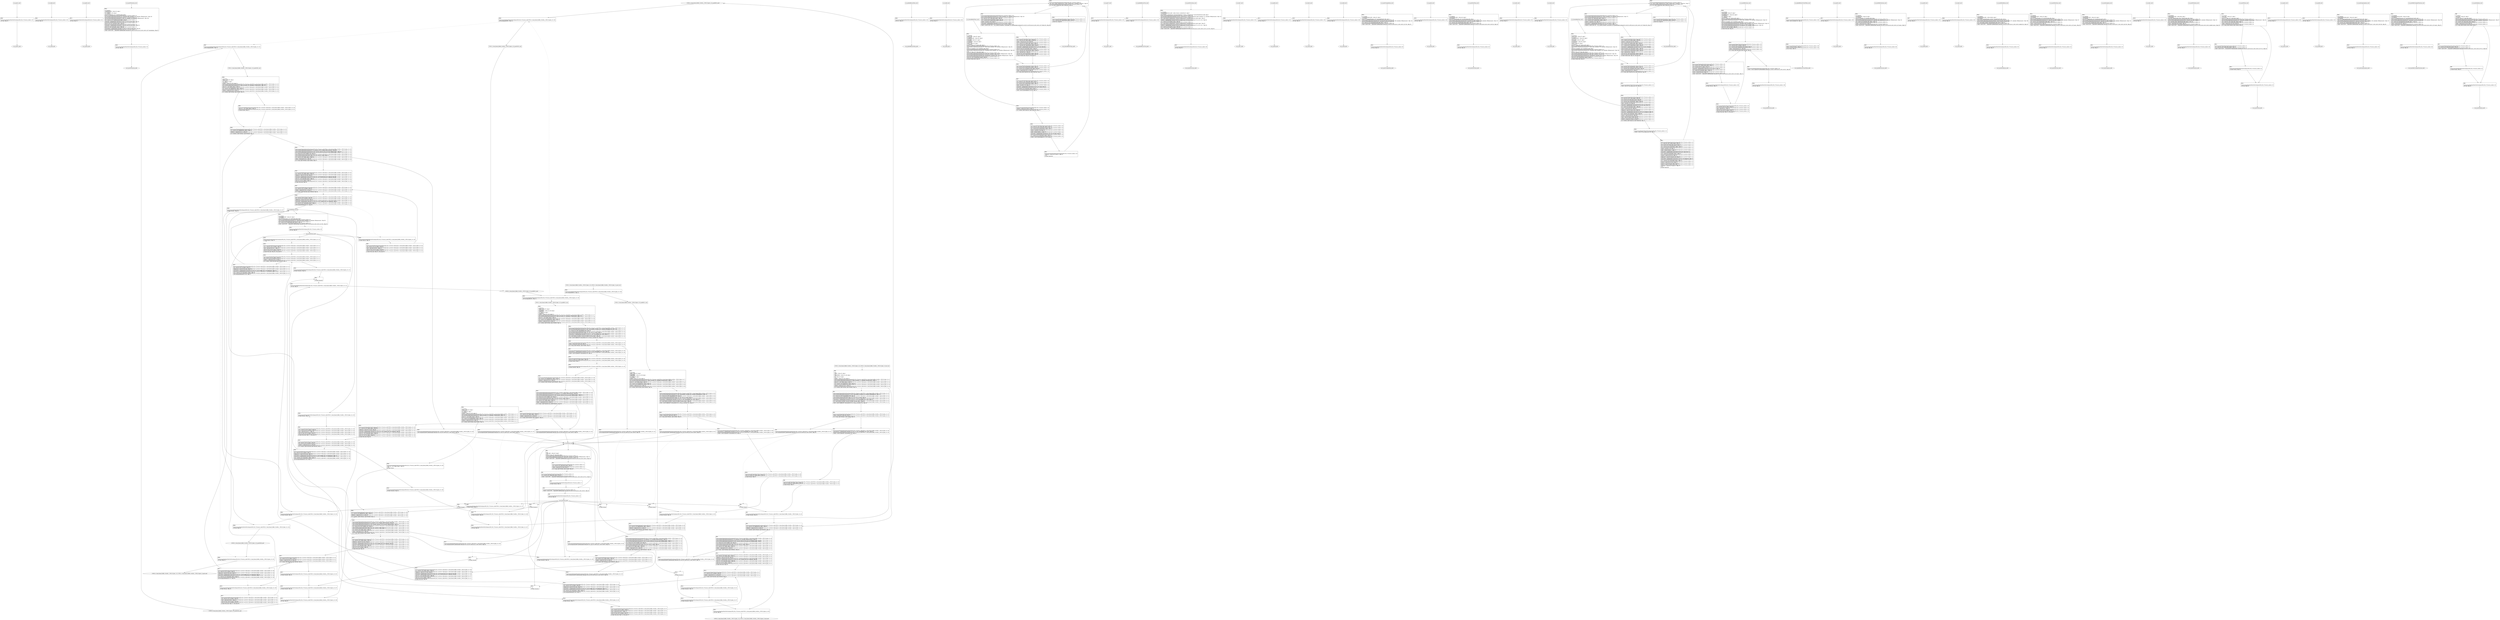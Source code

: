 digraph "icfg graph" {
BBio_ll_good1_end [label="{io_ll_good1_end}"];
BBio_ll_bad6_end [label="{io_ll_bad6_end}"];
BBio_ll_good5_end [label="{io_ll_good5_end}"];
BBio_ll_printWcharLine_end [label="{io_ll_printWcharLine_end}"];
BBCWE121_Stack_Based_Buffer_Overflow__CWE129_fgets_10_ll_goodB2G2_end [label="{CWE121_Stack_Based_Buffer_Overflow__CWE129_fgets_10_ll_goodB2G2_end}"];
BBio_ll_globalReturnsFalse_end [label="{io_ll_globalReturnsFalse_end}"];
BBio_ll_bad8_end [label="{io_ll_bad8_end}"];
BBio_ll_decodeHexWChars_end [label="{io_ll_decodeHexWChars_end}"];
BBio_ll_good7_end [label="{io_ll_good7_end}"];
BBio_ll_globalReturnsTrue_end [label="{io_ll_globalReturnsTrue_end}"];
BBio_ll_printStructLine_end [label="{io_ll_printStructLine_end}"];
BBio_ll_bad7_end [label="{io_ll_bad7_end}"];
BBio_ll_good6_end [label="{io_ll_good6_end}"];
BBio_ll_bad2_end [label="{io_ll_bad2_end}"];
BBio_ll_bad9_end [label="{io_ll_bad9_end}"];
BBio_ll_printUnsignedLine_end [label="{io_ll_printUnsignedLine_end}"];
BBio_ll_good4_end [label="{io_ll_good4_end}"];
BBio_ll_printSizeTLine_end [label="{io_ll_printSizeTLine_end}"];
BBio_ll_bad5_end [label="{io_ll_bad5_end}"];
BBCWE121_Stack_Based_Buffer_Overflow__CWE129_fgets_10_ll_goodG2B2_end [label="{CWE121_Stack_Based_Buffer_Overflow__CWE129_fgets_10_ll_goodG2B2_end}"];
BBio_ll_printLine_end [label="{io_ll_printLine_end}"];
BBio_ll_bad4_end [label="{io_ll_bad4_end}"];
BBio_ll_decodeHexChars_end [label="{io_ll_decodeHexChars_end}"];
BBio_ll_printBytesLine_end [label="{io_ll_printBytesLine_end}"];
BBio_ll_globalReturnsTrueOrFalse_end [label="{io_ll_globalReturnsTrueOrFalse_end}"];
BBCWE121_Stack_Based_Buffer_Overflow__CWE129_fgets_10_ll_goodB2G1_end [label="{CWE121_Stack_Based_Buffer_Overflow__CWE129_fgets_10_ll_goodB2G1_end}"];
BBio_ll_good3_end [label="{io_ll_good3_end}"];
BBio_ll_printHexCharLine_end [label="{io_ll_printHexCharLine_end}"];
BBio_ll_good9_end [label="{io_ll_good9_end}"];
BBio_ll_bad3_end [label="{io_ll_bad3_end}"];
BBCWE121_Stack_Based_Buffer_Overflow__CWE129_fgets_10_ll_CWE121_Stack_Based_Buffer_Overflow__CWE129_fgets_10_bad_end [label="{CWE121_Stack_Based_Buffer_Overflow__CWE129_fgets_10_ll_CWE121_Stack_Based_Buffer_Overflow__CWE129_fgets_10_bad_end}"];
BBio_ll_printDoubleLine_end [label="{io_ll_printDoubleLine_end}"];
BBio_ll_printShortLine_end [label="{io_ll_printShortLine_end}"];
BBio_ll_printLongLine_end [label="{io_ll_printLongLine_end}"];
BBio_ll_bad1_end [label="{io_ll_bad1_end}"];
BBCWE121_Stack_Based_Buffer_Overflow__CWE129_fgets_10_ll_CWE121_Stack_Based_Buffer_Overflow__CWE129_fgets_10_good_end [label="{CWE121_Stack_Based_Buffer_Overflow__CWE129_fgets_10_ll_CWE121_Stack_Based_Buffer_Overflow__CWE129_fgets_10_good_end}"];
BBio_ll_printFloatLine_end [label="{io_ll_printFloatLine_end}"];
BBio_ll_printWLine_end [label="{io_ll_printWLine_end}"];
BBio_ll_good2_end [label="{io_ll_good2_end}"];
BBio_ll_printIntLine_end [label="{io_ll_printIntLine_end}"];
BBio_ll_good8_end [label="{io_ll_good8_end}"];
BBio_ll_printLongLongLine_end [label="{io_ll_printLongLongLine_end}"];
BBio_ll_printHexUnsignedCharLine_end [label="{io_ll_printHexUnsignedCharLine_end}"];
BBio_ll_printSinkLine_end [label="{io_ll_printSinkLine_end}"];
BBCWE121_Stack_Based_Buffer_Overflow__CWE129_fgets_10_ll_goodG2B1_end [label="{CWE121_Stack_Based_Buffer_Overflow__CWE129_fgets_10_ll_goodG2B1_end}"];
BBio_ll_good1_start [label="{io_ll_good1_start}", shape=record];
io_ll_good1BB69 [label="{BB69:\l\l/home/raoxue/Desktop/MemVerif/workspace/000_062_573/source_code/io.c:187\l
  ret void, !dbg !52\l
}", shape=record];
BBio_ll_bad6_start [label="{io_ll_bad6_start}", shape=record];
io_ll_bad6BB83 [label="{BB83:\l\l/home/raoxue/Desktop/MemVerif/workspace/000_062_573/source_code/io.c:203\l
  ret void, !dbg !52\l
}", shape=record];
BBio_ll_good5_start [label="{io_ll_good5_start}", shape=record];
io_ll_good5BB73 [label="{BB73:\l\l/home/raoxue/Desktop/MemVerif/workspace/000_062_573/source_code/io.c:191\l
  ret void, !dbg !52\l
}", shape=record];
BBio_ll_printWcharLine_start [label="{io_ll_printWcharLine_start}", shape=record];
io_ll_printWcharLineBB28 [label="{BB28:\l\l/:1675494656\l
  %wideChar.addr = alloca i32, align 4\l
/:1675494656\l
  %s = alloca [2 x i32], align 4\l
/:1675494656\l
  store i32 %wideChar, i32* %wideChar.addr, align 4\l
/home/raoxue/Desktop/MemVerif/workspace/000_062_573/source_code/io.c:70\l
  call void @llvm.dbg.declare(metadata i32* %wideChar.addr, metadata !162, metadata !DIExpression()), !dbg !163\l
/home/raoxue/Desktop/MemVerif/workspace/000_062_573/source_code/io.c:74\l
  call void @llvm.dbg.declare(metadata [2 x i32]* %s, metadata !164, metadata !DIExpression()), !dbg !168\l
/home/raoxue/Desktop/MemVerif/workspace/000_062_573/source_code/io.c:75\l
  %0 = load i32, i32* %wideChar.addr, align 4, !dbg !61\l
/home/raoxue/Desktop/MemVerif/workspace/000_062_573/source_code/io.c:75\l
  %arrayidx = getelementptr inbounds [2 x i32], [2 x i32]* %s, i64 0, i64 0, !dbg !62\l
/home/raoxue/Desktop/MemVerif/workspace/000_062_573/source_code/io.c:75\l
  store i32 %0, i32* %arrayidx, align 4, !dbg !63\l
/home/raoxue/Desktop/MemVerif/workspace/000_062_573/source_code/io.c:76\l
  %arrayidx1 = getelementptr inbounds [2 x i32], [2 x i32]* %s, i64 0, i64 1, !dbg !64\l
/home/raoxue/Desktop/MemVerif/workspace/000_062_573/source_code/io.c:76\l
  store i32 0, i32* %arrayidx1, align 4, !dbg !65\l
/home/raoxue/Desktop/MemVerif/workspace/000_062_573/source_code/io.c:77\l
  %arraydecay = getelementptr inbounds [2 x i32], [2 x i32]* %s, i64 0, i64 0, !dbg !66\l
/home/raoxue/Desktop/MemVerif/workspace/000_062_573/source_code/io.c:77\l
  %call = call i32 (i8*, ...) @printf(i8* getelementptr inbounds ([5 x i8], [5 x i8]* @.str.10, i64 0, i64 0), i32* %arraydecay), !dbg !67\l
}", shape=record];
io_ll_printWcharLineBB28 [label="{BB28:\l\l/:1675494656\l
  %wideChar.addr = alloca i32, align 4\l
/:1675494656\l
  %s = alloca [2 x i32], align 4\l
/:1675494656\l
  store i32 %wideChar, i32* %wideChar.addr, align 4\l
/home/raoxue/Desktop/MemVerif/workspace/000_062_573/source_code/io.c:70\l
  call void @llvm.dbg.declare(metadata i32* %wideChar.addr, metadata !162, metadata !DIExpression()), !dbg !163\l
/home/raoxue/Desktop/MemVerif/workspace/000_062_573/source_code/io.c:74\l
  call void @llvm.dbg.declare(metadata [2 x i32]* %s, metadata !164, metadata !DIExpression()), !dbg !168\l
/home/raoxue/Desktop/MemVerif/workspace/000_062_573/source_code/io.c:75\l
  %0 = load i32, i32* %wideChar.addr, align 4, !dbg !61\l
/home/raoxue/Desktop/MemVerif/workspace/000_062_573/source_code/io.c:75\l
  %arrayidx = getelementptr inbounds [2 x i32], [2 x i32]* %s, i64 0, i64 0, !dbg !62\l
/home/raoxue/Desktop/MemVerif/workspace/000_062_573/source_code/io.c:75\l
  store i32 %0, i32* %arrayidx, align 4, !dbg !63\l
/home/raoxue/Desktop/MemVerif/workspace/000_062_573/source_code/io.c:76\l
  %arrayidx1 = getelementptr inbounds [2 x i32], [2 x i32]* %s, i64 0, i64 1, !dbg !64\l
/home/raoxue/Desktop/MemVerif/workspace/000_062_573/source_code/io.c:76\l
  store i32 0, i32* %arrayidx1, align 4, !dbg !65\l
/home/raoxue/Desktop/MemVerif/workspace/000_062_573/source_code/io.c:77\l
  %arraydecay = getelementptr inbounds [2 x i32], [2 x i32]* %s, i64 0, i64 0, !dbg !66\l
/home/raoxue/Desktop/MemVerif/workspace/000_062_573/source_code/io.c:77\l
  %call = call i32 (i8*, ...) @printf(i8* getelementptr inbounds ([5 x i8], [5 x i8]* @.str.10, i64 0, i64 0), i32* %arraydecay), !dbg !67\l
}", shape=record];
io_ll_printWcharLineBB29 [label="{BB29:\l\l/home/raoxue/Desktop/MemVerif/workspace/000_062_573/source_code/io.c:78\l
  ret void, !dbg !68\l
}", shape=record];
BBCWE121_Stack_Based_Buffer_Overflow__CWE129_fgets_10_ll_goodB2G2_start [label="{CWE121_Stack_Based_Buffer_Overflow__CWE129_fgets_10_ll_goodB2G2_start}", shape=record];
CWE121_Stack_Based_Buffer_Overflow__CWE129_fgets_10_ll_goodB2G2BB43 [label="{BB43:\l\l/:103665304\l
  %data = alloca i32, align 4\l
/:103665304\l
  %inputBuffer = alloca [14 x i8], align 1\l
/:103665304\l
  %i = alloca i32, align 4\l
/:103665304\l
  %buffer = alloca [10 x i32], align 16\l
/home/raoxue/Desktop/MemVerif/workspace/000_062_573/source_code/CWE121_Stack_Based_Buffer_Overflow__CWE129_fgets_10.c:127\l
  call void @llvm.dbg.declare(metadata i32* %data, metadata !152, metadata !DIExpression()), !dbg !153\l
/home/raoxue/Desktop/MemVerif/workspace/000_062_573/source_code/CWE121_Stack_Based_Buffer_Overflow__CWE129_fgets_10.c:129\l
  store i32 -1, i32* %data, align 4, !dbg !15\l
/home/raoxue/Desktop/MemVerif/workspace/000_062_573/source_code/CWE121_Stack_Based_Buffer_Overflow__CWE129_fgets_10.c:130\l
  %0 = load i32, i32* @globalTrue, align 4, !dbg !16\l
/home/raoxue/Desktop/MemVerif/workspace/000_062_573/source_code/CWE121_Stack_Based_Buffer_Overflow__CWE129_fgets_10.c:130\l
  %tobool = icmp ne i32 %0, 0, !dbg !16\l
/home/raoxue/Desktop/MemVerif/workspace/000_062_573/source_code/CWE121_Stack_Based_Buffer_Overflow__CWE129_fgets_10.c:130\l
  br i1 %tobool, label %if.then, label %if.end4, !dbg !18\l
}", shape=record];
CWE121_Stack_Based_Buffer_Overflow__CWE129_fgets_10_ll_goodB2G2BB44 [label="{BB44:\l\l/home/raoxue/Desktop/MemVerif/workspace/000_062_573/source_code/CWE121_Stack_Based_Buffer_Overflow__CWE129_fgets_10.c:133\l
  call void @llvm.dbg.declare(metadata [14 x i8]* %inputBuffer, metadata !158, metadata !DIExpression()), !dbg !161\l
/home/raoxue/Desktop/MemVerif/workspace/000_062_573/source_code/CWE121_Stack_Based_Buffer_Overflow__CWE129_fgets_10.c:133\l
  %1 = bitcast [14 x i8]* %inputBuffer to i8*, !dbg !26\l
/home/raoxue/Desktop/MemVerif/workspace/000_062_573/source_code/CWE121_Stack_Based_Buffer_Overflow__CWE129_fgets_10.c:133\l
  call void @llvm.memset.p0i8.i64(i8* align 1 %1, i8 0, i64 14, i1 false), !dbg !26\l
/home/raoxue/Desktop/MemVerif/workspace/000_062_573/source_code/CWE121_Stack_Based_Buffer_Overflow__CWE129_fgets_10.c:135\l
  %arraydecay = getelementptr inbounds [14 x i8], [14 x i8]* %inputBuffer, i64 0, i64 0, !dbg !27\l
/home/raoxue/Desktop/MemVerif/workspace/000_062_573/source_code/CWE121_Stack_Based_Buffer_Overflow__CWE129_fgets_10.c:135\l
  %2 = load %struct._IO_FILE*, %struct._IO_FILE** @stdin, align 8, !dbg !29\l
/home/raoxue/Desktop/MemVerif/workspace/000_062_573/source_code/CWE121_Stack_Based_Buffer_Overflow__CWE129_fgets_10.c:135\l
  %call = call i8* @fgets(i8* %arraydecay, i32 14, %struct._IO_FILE* %2), !dbg !30\l
}", shape=record];
CWE121_Stack_Based_Buffer_Overflow__CWE129_fgets_10_ll_goodB2G2BB44 [label="{BB44:\l\l/home/raoxue/Desktop/MemVerif/workspace/000_062_573/source_code/CWE121_Stack_Based_Buffer_Overflow__CWE129_fgets_10.c:133\l
  call void @llvm.dbg.declare(metadata [14 x i8]* %inputBuffer, metadata !158, metadata !DIExpression()), !dbg !161\l
/home/raoxue/Desktop/MemVerif/workspace/000_062_573/source_code/CWE121_Stack_Based_Buffer_Overflow__CWE129_fgets_10.c:133\l
  %1 = bitcast [14 x i8]* %inputBuffer to i8*, !dbg !26\l
/home/raoxue/Desktop/MemVerif/workspace/000_062_573/source_code/CWE121_Stack_Based_Buffer_Overflow__CWE129_fgets_10.c:133\l
  call void @llvm.memset.p0i8.i64(i8* align 1 %1, i8 0, i64 14, i1 false), !dbg !26\l
/home/raoxue/Desktop/MemVerif/workspace/000_062_573/source_code/CWE121_Stack_Based_Buffer_Overflow__CWE129_fgets_10.c:135\l
  %arraydecay = getelementptr inbounds [14 x i8], [14 x i8]* %inputBuffer, i64 0, i64 0, !dbg !27\l
/home/raoxue/Desktop/MemVerif/workspace/000_062_573/source_code/CWE121_Stack_Based_Buffer_Overflow__CWE129_fgets_10.c:135\l
  %2 = load %struct._IO_FILE*, %struct._IO_FILE** @stdin, align 8, !dbg !29\l
/home/raoxue/Desktop/MemVerif/workspace/000_062_573/source_code/CWE121_Stack_Based_Buffer_Overflow__CWE129_fgets_10.c:135\l
  %call = call i8* @fgets(i8* %arraydecay, i32 14, %struct._IO_FILE* %2), !dbg !30\l
}", shape=record];
CWE121_Stack_Based_Buffer_Overflow__CWE129_fgets_10_ll_goodB2G2BB46 [label="{BB46:\l\l/home/raoxue/Desktop/MemVerif/workspace/000_062_573/source_code/CWE121_Stack_Based_Buffer_Overflow__CWE129_fgets_10.c:135\l
  %cmp = icmp ne i8* %call, null, !dbg !31\l
/home/raoxue/Desktop/MemVerif/workspace/000_062_573/source_code/CWE121_Stack_Based_Buffer_Overflow__CWE129_fgets_10.c:135\l
  br i1 %cmp, label %if.then1, label %if.else, !dbg !32\l
}", shape=record];
CWE121_Stack_Based_Buffer_Overflow__CWE129_fgets_10_ll_goodB2G2BB47 [label="{BB47:\l\l/home/raoxue/Desktop/MemVerif/workspace/000_062_573/source_code/CWE121_Stack_Based_Buffer_Overflow__CWE129_fgets_10.c:138\l
  %arraydecay2 = getelementptr inbounds [14 x i8], [14 x i8]* %inputBuffer, i64 0, i64 0, !dbg !33\l
/home/raoxue/Desktop/MemVerif/workspace/000_062_573/source_code/CWE121_Stack_Based_Buffer_Overflow__CWE129_fgets_10.c:138\l
  %call3 = call i32 @atoi(i8* %arraydecay2) #5, !dbg !35\l
}", shape=record];
CWE121_Stack_Based_Buffer_Overflow__CWE129_fgets_10_ll_goodB2G2BB47 [label="{BB47:\l\l/home/raoxue/Desktop/MemVerif/workspace/000_062_573/source_code/CWE121_Stack_Based_Buffer_Overflow__CWE129_fgets_10.c:138\l
  %arraydecay2 = getelementptr inbounds [14 x i8], [14 x i8]* %inputBuffer, i64 0, i64 0, !dbg !33\l
/home/raoxue/Desktop/MemVerif/workspace/000_062_573/source_code/CWE121_Stack_Based_Buffer_Overflow__CWE129_fgets_10.c:138\l
  %call3 = call i32 @atoi(i8* %arraydecay2) #5, !dbg !35\l
}", shape=record];
CWE121_Stack_Based_Buffer_Overflow__CWE129_fgets_10_ll_goodB2G2BB49 [label="{BB49:\l\l/home/raoxue/Desktop/MemVerif/workspace/000_062_573/source_code/CWE121_Stack_Based_Buffer_Overflow__CWE129_fgets_10.c:138\l
  store i32 %call3, i32* %data, align 4, !dbg !36\l
/home/raoxue/Desktop/MemVerif/workspace/000_062_573/source_code/CWE121_Stack_Based_Buffer_Overflow__CWE129_fgets_10.c:139\l
  br label %if.end, !dbg !37\l
}", shape=record];
CWE121_Stack_Based_Buffer_Overflow__CWE129_fgets_10_ll_goodB2G2BB48 [label="{BB48:\l\l/home/raoxue/Desktop/MemVerif/workspace/000_062_573/source_code/CWE121_Stack_Based_Buffer_Overflow__CWE129_fgets_10.c:142\l
  call void @printLine(i8* getelementptr inbounds ([16 x i8], [16 x i8]* @.str, i64 0, i64 0)), !dbg !38\l
}", shape=record];
CWE121_Stack_Based_Buffer_Overflow__CWE129_fgets_10_ll_goodB2G2BB48 [label="{BB48:\l\l/home/raoxue/Desktop/MemVerif/workspace/000_062_573/source_code/CWE121_Stack_Based_Buffer_Overflow__CWE129_fgets_10.c:142\l
  call void @printLine(i8* getelementptr inbounds ([16 x i8], [16 x i8]* @.str, i64 0, i64 0)), !dbg !38\l
}", shape=record];
CWE121_Stack_Based_Buffer_Overflow__CWE129_fgets_10_ll_goodB2G2BB51 [label="{BB51:\l\l/:142\l
  br label %if.end\l
}", shape=record];
CWE121_Stack_Based_Buffer_Overflow__CWE129_fgets_10_ll_goodB2G2BB50 [label="{BB50:\l\l/home/raoxue/Desktop/MemVerif/workspace/000_062_573/source_code/CWE121_Stack_Based_Buffer_Overflow__CWE129_fgets_10.c:145\l
  br label %if.end4, !dbg !40\l
}", shape=record];
CWE121_Stack_Based_Buffer_Overflow__CWE129_fgets_10_ll_goodB2G2BB45 [label="{BB45:\l\l/home/raoxue/Desktop/MemVerif/workspace/000_062_573/source_code/CWE121_Stack_Based_Buffer_Overflow__CWE129_fgets_10.c:146\l
  %3 = load i32, i32* @globalTrue, align 4, !dbg !41\l
/home/raoxue/Desktop/MemVerif/workspace/000_062_573/source_code/CWE121_Stack_Based_Buffer_Overflow__CWE129_fgets_10.c:146\l
  %tobool5 = icmp ne i32 %3, 0, !dbg !41\l
/home/raoxue/Desktop/MemVerif/workspace/000_062_573/source_code/CWE121_Stack_Based_Buffer_Overflow__CWE129_fgets_10.c:146\l
  br i1 %tobool5, label %if.then6, label %if.end15, !dbg !43\l
}", shape=record];
CWE121_Stack_Based_Buffer_Overflow__CWE129_fgets_10_ll_goodB2G2BB52 [label="{BB52:\l\l/home/raoxue/Desktop/MemVerif/workspace/000_062_573/source_code/CWE121_Stack_Based_Buffer_Overflow__CWE129_fgets_10.c:149\l
  call void @llvm.dbg.declare(metadata i32* %i, metadata !179, metadata !DIExpression()), !dbg !182\l
/home/raoxue/Desktop/MemVerif/workspace/000_062_573/source_code/CWE121_Stack_Based_Buffer_Overflow__CWE129_fgets_10.c:150\l
  call void @llvm.dbg.declare(metadata [10 x i32]* %buffer, metadata !183, metadata !DIExpression()), !dbg !184\l
/home/raoxue/Desktop/MemVerif/workspace/000_062_573/source_code/CWE121_Stack_Based_Buffer_Overflow__CWE129_fgets_10.c:150\l
  %4 = bitcast [10 x i32]* %buffer to i8*, !dbg !52\l
/home/raoxue/Desktop/MemVerif/workspace/000_062_573/source_code/CWE121_Stack_Based_Buffer_Overflow__CWE129_fgets_10.c:150\l
  call void @llvm.memset.p0i8.i64(i8* align 16 %4, i8 0, i64 40, i1 false), !dbg !52\l
/home/raoxue/Desktop/MemVerif/workspace/000_062_573/source_code/CWE121_Stack_Based_Buffer_Overflow__CWE129_fgets_10.c:152\l
  %5 = load i32, i32* %data, align 4, !dbg !53\l
/home/raoxue/Desktop/MemVerif/workspace/000_062_573/source_code/CWE121_Stack_Based_Buffer_Overflow__CWE129_fgets_10.c:152\l
  %cmp7 = icmp sge i32 %5, 0, !dbg !55\l
/home/raoxue/Desktop/MemVerif/workspace/000_062_573/source_code/CWE121_Stack_Based_Buffer_Overflow__CWE129_fgets_10.c:152\l
  br i1 %cmp7, label %land.lhs.true, label %if.else13, !dbg !56\l
}", shape=record];
CWE121_Stack_Based_Buffer_Overflow__CWE129_fgets_10_ll_goodB2G2BB54 [label="{BB54:\l\l/home/raoxue/Desktop/MemVerif/workspace/000_062_573/source_code/CWE121_Stack_Based_Buffer_Overflow__CWE129_fgets_10.c:152\l
  %6 = load i32, i32* %data, align 4, !dbg !57\l
/home/raoxue/Desktop/MemVerif/workspace/000_062_573/source_code/CWE121_Stack_Based_Buffer_Overflow__CWE129_fgets_10.c:152\l
  %cmp8 = icmp slt i32 %6, 10, !dbg !58\l
/home/raoxue/Desktop/MemVerif/workspace/000_062_573/source_code/CWE121_Stack_Based_Buffer_Overflow__CWE129_fgets_10.c:152\l
  br i1 %cmp8, label %if.then9, label %if.else13, !dbg !59\l
}", shape=record];
CWE121_Stack_Based_Buffer_Overflow__CWE129_fgets_10_ll_goodB2G2BB56 [label="{BB56:\l\l/home/raoxue/Desktop/MemVerif/workspace/000_062_573/source_code/CWE121_Stack_Based_Buffer_Overflow__CWE129_fgets_10.c:154\l
  %7 = load i32, i32* %data, align 4, !dbg !60\l
/home/raoxue/Desktop/MemVerif/workspace/000_062_573/source_code/CWE121_Stack_Based_Buffer_Overflow__CWE129_fgets_10.c:154\l
  %idxprom = sext i32 %7 to i64, !dbg !62\l
/home/raoxue/Desktop/MemVerif/workspace/000_062_573/source_code/CWE121_Stack_Based_Buffer_Overflow__CWE129_fgets_10.c:154\l
  %arrayidx = getelementptr inbounds [10 x i32], [10 x i32]* %buffer, i64 0, i64 %idxprom, !dbg !62\l
/home/raoxue/Desktop/MemVerif/workspace/000_062_573/source_code/CWE121_Stack_Based_Buffer_Overflow__CWE129_fgets_10.c:154\l
  store i32 1, i32* %arrayidx, align 4, !dbg !63\l
/home/raoxue/Desktop/MemVerif/workspace/000_062_573/source_code/CWE121_Stack_Based_Buffer_Overflow__CWE129_fgets_10.c:156\l
  store i32 0, i32* %i, align 4, !dbg !64\l
/home/raoxue/Desktop/MemVerif/workspace/000_062_573/source_code/CWE121_Stack_Based_Buffer_Overflow__CWE129_fgets_10.c:156\l
  br label %for.cond, !dbg !66\l
}", shape=record];
CWE121_Stack_Based_Buffer_Overflow__CWE129_fgets_10_ll_goodB2G2BB57 [label="{BB57:\l\l/home/raoxue/Desktop/MemVerif/workspace/000_062_573/source_code/CWE121_Stack_Based_Buffer_Overflow__CWE129_fgets_10.c:156\l
  %8 = load i32, i32* %i, align 4, !dbg !67\l
/home/raoxue/Desktop/MemVerif/workspace/000_062_573/source_code/CWE121_Stack_Based_Buffer_Overflow__CWE129_fgets_10.c:156\l
  %cmp10 = icmp slt i32 %8, 10, !dbg !69\l
/home/raoxue/Desktop/MemVerif/workspace/000_062_573/source_code/CWE121_Stack_Based_Buffer_Overflow__CWE129_fgets_10.c:156\l
  br i1 %cmp10, label %for.body, label %for.end, !dbg !70\l
}", shape=record];
CWE121_Stack_Based_Buffer_Overflow__CWE129_fgets_10_ll_goodB2G2BB58 [label="{BB58:\l\l/home/raoxue/Desktop/MemVerif/workspace/000_062_573/source_code/CWE121_Stack_Based_Buffer_Overflow__CWE129_fgets_10.c:158\l
  %9 = load i32, i32* %i, align 4, !dbg !71\l
/home/raoxue/Desktop/MemVerif/workspace/000_062_573/source_code/CWE121_Stack_Based_Buffer_Overflow__CWE129_fgets_10.c:158\l
  %idxprom11 = sext i32 %9 to i64, !dbg !73\l
/home/raoxue/Desktop/MemVerif/workspace/000_062_573/source_code/CWE121_Stack_Based_Buffer_Overflow__CWE129_fgets_10.c:158\l
  %arrayidx12 = getelementptr inbounds [10 x i32], [10 x i32]* %buffer, i64 0, i64 %idxprom11, !dbg !73\l
/home/raoxue/Desktop/MemVerif/workspace/000_062_573/source_code/CWE121_Stack_Based_Buffer_Overflow__CWE129_fgets_10.c:158\l
  %10 = load i32, i32* %arrayidx12, align 4, !dbg !73\l
/home/raoxue/Desktop/MemVerif/workspace/000_062_573/source_code/CWE121_Stack_Based_Buffer_Overflow__CWE129_fgets_10.c:158\l
  call void @printIntLine(i32 %10), !dbg !74\l
}", shape=record];
CWE121_Stack_Based_Buffer_Overflow__CWE129_fgets_10_ll_goodB2G2BB58 [label="{BB58:\l\l/home/raoxue/Desktop/MemVerif/workspace/000_062_573/source_code/CWE121_Stack_Based_Buffer_Overflow__CWE129_fgets_10.c:158\l
  %9 = load i32, i32* %i, align 4, !dbg !71\l
/home/raoxue/Desktop/MemVerif/workspace/000_062_573/source_code/CWE121_Stack_Based_Buffer_Overflow__CWE129_fgets_10.c:158\l
  %idxprom11 = sext i32 %9 to i64, !dbg !73\l
/home/raoxue/Desktop/MemVerif/workspace/000_062_573/source_code/CWE121_Stack_Based_Buffer_Overflow__CWE129_fgets_10.c:158\l
  %arrayidx12 = getelementptr inbounds [10 x i32], [10 x i32]* %buffer, i64 0, i64 %idxprom11, !dbg !73\l
/home/raoxue/Desktop/MemVerif/workspace/000_062_573/source_code/CWE121_Stack_Based_Buffer_Overflow__CWE129_fgets_10.c:158\l
  %10 = load i32, i32* %arrayidx12, align 4, !dbg !73\l
/home/raoxue/Desktop/MemVerif/workspace/000_062_573/source_code/CWE121_Stack_Based_Buffer_Overflow__CWE129_fgets_10.c:158\l
  call void @printIntLine(i32 %10), !dbg !74\l
}", shape=record];
CWE121_Stack_Based_Buffer_Overflow__CWE129_fgets_10_ll_goodB2G2BB60 [label="{BB60:\l\l/home/raoxue/Desktop/MemVerif/workspace/000_062_573/source_code/CWE121_Stack_Based_Buffer_Overflow__CWE129_fgets_10.c:159\l
  br label %for.inc, !dbg !75\l
}", shape=record];
CWE121_Stack_Based_Buffer_Overflow__CWE129_fgets_10_ll_goodB2G2BB61 [label="{BB61:\l\l/home/raoxue/Desktop/MemVerif/workspace/000_062_573/source_code/CWE121_Stack_Based_Buffer_Overflow__CWE129_fgets_10.c:156\l
  %11 = load i32, i32* %i, align 4, !dbg !76\l
/home/raoxue/Desktop/MemVerif/workspace/000_062_573/source_code/CWE121_Stack_Based_Buffer_Overflow__CWE129_fgets_10.c:156\l
  %inc = add nsw i32 %11, 1, !dbg !76\l
/home/raoxue/Desktop/MemVerif/workspace/000_062_573/source_code/CWE121_Stack_Based_Buffer_Overflow__CWE129_fgets_10.c:156\l
  store i32 %inc, i32* %i, align 4, !dbg !76\l
/home/raoxue/Desktop/MemVerif/workspace/000_062_573/source_code/CWE121_Stack_Based_Buffer_Overflow__CWE129_fgets_10.c:156\l
  br label %for.cond, !dbg !77, !llvm.loop !78\l
}", shape=record];
CWE121_Stack_Based_Buffer_Overflow__CWE129_fgets_10_ll_goodB2G2BB59 [label="{BB59:\l\l/home/raoxue/Desktop/MemVerif/workspace/000_062_573/source_code/CWE121_Stack_Based_Buffer_Overflow__CWE129_fgets_10.c:160\l
  br label %if.end14, !dbg !81\l
}", shape=record];
CWE121_Stack_Based_Buffer_Overflow__CWE129_fgets_10_ll_goodB2G2BB55 [label="{BB55:\l\l/home/raoxue/Desktop/MemVerif/workspace/000_062_573/source_code/CWE121_Stack_Based_Buffer_Overflow__CWE129_fgets_10.c:163\l
  call void @printLine(i8* getelementptr inbounds ([36 x i8], [36 x i8]* @.str.3, i64 0, i64 0)), !dbg !82\l
}", shape=record];
CWE121_Stack_Based_Buffer_Overflow__CWE129_fgets_10_ll_goodB2G2BB55 [label="{BB55:\l\l/home/raoxue/Desktop/MemVerif/workspace/000_062_573/source_code/CWE121_Stack_Based_Buffer_Overflow__CWE129_fgets_10.c:163\l
  call void @printLine(i8* getelementptr inbounds ([36 x i8], [36 x i8]* @.str.3, i64 0, i64 0)), !dbg !82\l
}", shape=record];
CWE121_Stack_Based_Buffer_Overflow__CWE129_fgets_10_ll_goodB2G2BB63 [label="{BB63:\l\l/:163\l
  br label %if.end14\l
}", shape=record];
CWE121_Stack_Based_Buffer_Overflow__CWE129_fgets_10_ll_goodB2G2BB62 [label="{BB62:\l\l/home/raoxue/Desktop/MemVerif/workspace/000_062_573/source_code/CWE121_Stack_Based_Buffer_Overflow__CWE129_fgets_10.c:166\l
  br label %if.end15, !dbg !84\l
}", shape=record];
CWE121_Stack_Based_Buffer_Overflow__CWE129_fgets_10_ll_goodB2G2BB53 [label="{BB53:\l\l/home/raoxue/Desktop/MemVerif/workspace/000_062_573/source_code/CWE121_Stack_Based_Buffer_Overflow__CWE129_fgets_10.c:167\l
  ret void, !dbg !85\l
}", shape=record];
BBio_ll_globalReturnsFalse_start [label="{io_ll_globalReturnsFalse_start}", shape=record];
io_ll_globalReturnsFalseBB66 [label="{BB66:\l\l/home/raoxue/Desktop/MemVerif/workspace/000_062_573/source_code/io.c:163\l
  ret i32 0, !dbg !52\l
}", shape=record];
BBio_ll_bad8_start [label="{io_ll_bad8_start}", shape=record];
io_ll_bad8BB85 [label="{BB85:\l\l/home/raoxue/Desktop/MemVerif/workspace/000_062_573/source_code/io.c:205\l
  ret void, !dbg !52\l
}", shape=record];
BBio_ll_decodeHexWChars_start [label="{io_ll_decodeHexWChars_start}", shape=record];
io_ll_decodeHexWCharsBB55 [label="{BB55:\l\l/:111565384\l
  %bytes.addr = alloca i8*, align 8\l
/:111565384\l
  %numBytes.addr = alloca i64, align 8\l
/:111565384\l
  %hex.addr = alloca i32*, align 8\l
/:111565384\l
  %numWritten = alloca i64, align 8\l
/:111565384\l
  %byte = alloca i32, align 4\l
/:111565384\l
  store i8* %bytes, i8** %bytes.addr, align 8\l
/home/raoxue/Desktop/MemVerif/workspace/000_062_573/source_code/io.c:135\l
  call void @llvm.dbg.declare(metadata i8** %bytes.addr, metadata !290, metadata !DIExpression()), !dbg !291\l
/:135\l
  store i64 %numBytes, i64* %numBytes.addr, align 8\l
/home/raoxue/Desktop/MemVerif/workspace/000_062_573/source_code/io.c:135\l
  call void @llvm.dbg.declare(metadata i64* %numBytes.addr, metadata !292, metadata !DIExpression()), !dbg !293\l
/:135\l
  store i32* %hex, i32** %hex.addr, align 8\l
/home/raoxue/Desktop/MemVerif/workspace/000_062_573/source_code/io.c:135\l
  call void @llvm.dbg.declare(metadata i32** %hex.addr, metadata !294, metadata !DIExpression()), !dbg !295\l
/home/raoxue/Desktop/MemVerif/workspace/000_062_573/source_code/io.c:137\l
  call void @llvm.dbg.declare(metadata i64* %numWritten, metadata !296, metadata !DIExpression()), !dbg !297\l
/home/raoxue/Desktop/MemVerif/workspace/000_062_573/source_code/io.c:137\l
  store i64 0, i64* %numWritten, align 8, !dbg !65\l
/home/raoxue/Desktop/MemVerif/workspace/000_062_573/source_code/io.c:143\l
  br label %while.cond, !dbg !66\l
}", shape=record];
io_ll_decodeHexWCharsBB56 [label="{BB56:\l\l/home/raoxue/Desktop/MemVerif/workspace/000_062_573/source_code/io.c:143\l
  %0 = load i64, i64* %numWritten, align 8, !dbg !67\l
/home/raoxue/Desktop/MemVerif/workspace/000_062_573/source_code/io.c:143\l
  %1 = load i64, i64* %numBytes.addr, align 8, !dbg !68\l
/home/raoxue/Desktop/MemVerif/workspace/000_062_573/source_code/io.c:143\l
  %cmp = icmp ult i64 %0, %1, !dbg !69\l
/home/raoxue/Desktop/MemVerif/workspace/000_062_573/source_code/io.c:143\l
  br i1 %cmp, label %land.lhs.true, label %land.end, !dbg !70\l
}", shape=record];
io_ll_decodeHexWCharsBB57 [label="{BB57:\l\l/home/raoxue/Desktop/MemVerif/workspace/000_062_573/source_code/io.c:143\l
  %2 = load i32*, i32** %hex.addr, align 8, !dbg !71\l
/home/raoxue/Desktop/MemVerif/workspace/000_062_573/source_code/io.c:143\l
  %3 = load i64, i64* %numWritten, align 8, !dbg !72\l
/home/raoxue/Desktop/MemVerif/workspace/000_062_573/source_code/io.c:143\l
  %mul = mul i64 2, %3, !dbg !73\l
/home/raoxue/Desktop/MemVerif/workspace/000_062_573/source_code/io.c:143\l
  %arrayidx = getelementptr inbounds i32, i32* %2, i64 %mul, !dbg !71\l
/home/raoxue/Desktop/MemVerif/workspace/000_062_573/source_code/io.c:143\l
  %4 = load i32, i32* %arrayidx, align 4, !dbg !71\l
/home/raoxue/Desktop/MemVerif/workspace/000_062_573/source_code/io.c:143\l
  %call = call i32 @iswxdigit(i32 %4) #5, !dbg !74\l
}", shape=record];
io_ll_decodeHexWCharsBB57 [label="{BB57:\l\l/home/raoxue/Desktop/MemVerif/workspace/000_062_573/source_code/io.c:143\l
  %2 = load i32*, i32** %hex.addr, align 8, !dbg !71\l
/home/raoxue/Desktop/MemVerif/workspace/000_062_573/source_code/io.c:143\l
  %3 = load i64, i64* %numWritten, align 8, !dbg !72\l
/home/raoxue/Desktop/MemVerif/workspace/000_062_573/source_code/io.c:143\l
  %mul = mul i64 2, %3, !dbg !73\l
/home/raoxue/Desktop/MemVerif/workspace/000_062_573/source_code/io.c:143\l
  %arrayidx = getelementptr inbounds i32, i32* %2, i64 %mul, !dbg !71\l
/home/raoxue/Desktop/MemVerif/workspace/000_062_573/source_code/io.c:143\l
  %4 = load i32, i32* %arrayidx, align 4, !dbg !71\l
/home/raoxue/Desktop/MemVerif/workspace/000_062_573/source_code/io.c:143\l
  %call = call i32 @iswxdigit(i32 %4) #5, !dbg !74\l
}", shape=record];
io_ll_decodeHexWCharsBB59 [label="{BB59:\l\l/home/raoxue/Desktop/MemVerif/workspace/000_062_573/source_code/io.c:143\l
  %tobool = icmp ne i32 %call, 0, !dbg !74\l
/home/raoxue/Desktop/MemVerif/workspace/000_062_573/source_code/io.c:143\l
  br i1 %tobool, label %land.rhs, label %land.end, !dbg !75\l
}", shape=record];
io_ll_decodeHexWCharsBB60 [label="{BB60:\l\l/home/raoxue/Desktop/MemVerif/workspace/000_062_573/source_code/io.c:143\l
  %5 = load i32*, i32** %hex.addr, align 8, !dbg !76\l
/home/raoxue/Desktop/MemVerif/workspace/000_062_573/source_code/io.c:143\l
  %6 = load i64, i64* %numWritten, align 8, !dbg !77\l
/home/raoxue/Desktop/MemVerif/workspace/000_062_573/source_code/io.c:143\l
  %mul1 = mul i64 2, %6, !dbg !78\l
/home/raoxue/Desktop/MemVerif/workspace/000_062_573/source_code/io.c:143\l
  %add = add i64 %mul1, 1, !dbg !79\l
/home/raoxue/Desktop/MemVerif/workspace/000_062_573/source_code/io.c:143\l
  %arrayidx2 = getelementptr inbounds i32, i32* %5, i64 %add, !dbg !76\l
/home/raoxue/Desktop/MemVerif/workspace/000_062_573/source_code/io.c:143\l
  %7 = load i32, i32* %arrayidx2, align 4, !dbg !76\l
/home/raoxue/Desktop/MemVerif/workspace/000_062_573/source_code/io.c:143\l
  %call3 = call i32 @iswxdigit(i32 %7) #5, !dbg !80\l
}", shape=record];
io_ll_decodeHexWCharsBB60 [label="{BB60:\l\l/home/raoxue/Desktop/MemVerif/workspace/000_062_573/source_code/io.c:143\l
  %5 = load i32*, i32** %hex.addr, align 8, !dbg !76\l
/home/raoxue/Desktop/MemVerif/workspace/000_062_573/source_code/io.c:143\l
  %6 = load i64, i64* %numWritten, align 8, !dbg !77\l
/home/raoxue/Desktop/MemVerif/workspace/000_062_573/source_code/io.c:143\l
  %mul1 = mul i64 2, %6, !dbg !78\l
/home/raoxue/Desktop/MemVerif/workspace/000_062_573/source_code/io.c:143\l
  %add = add i64 %mul1, 1, !dbg !79\l
/home/raoxue/Desktop/MemVerif/workspace/000_062_573/source_code/io.c:143\l
  %arrayidx2 = getelementptr inbounds i32, i32* %5, i64 %add, !dbg !76\l
/home/raoxue/Desktop/MemVerif/workspace/000_062_573/source_code/io.c:143\l
  %7 = load i32, i32* %arrayidx2, align 4, !dbg !76\l
/home/raoxue/Desktop/MemVerif/workspace/000_062_573/source_code/io.c:143\l
  %call3 = call i32 @iswxdigit(i32 %7) #5, !dbg !80\l
}", shape=record];
io_ll_decodeHexWCharsBB61 [label="{BB61:\l\l/home/raoxue/Desktop/MemVerif/workspace/000_062_573/source_code/io.c:143\l
  %tobool4 = icmp ne i32 %call3, 0, !dbg !75\l
/:143\l
  br label %land.end\l
}", shape=record];
io_ll_decodeHexWCharsBB58 [label="{BB58:\l\l/home/raoxue/Desktop/MemVerif/workspace/000_062_573/source_code/io.c:0\l
  %8 = phi i1 [ false, %land.lhs.true ], [ false, %while.cond ], [ %tobool4, %land.rhs ], !dbg !81\l
/home/raoxue/Desktop/MemVerif/workspace/000_062_573/source_code/io.c:143\l
  br i1 %8, label %while.body, label %while.end, !dbg !66\l
}", shape=record];
io_ll_decodeHexWCharsBB62 [label="{BB62:\l\l/home/raoxue/Desktop/MemVerif/workspace/000_062_573/source_code/io.c:145\l
  call void @llvm.dbg.declare(metadata i32* %byte, metadata !314, metadata !DIExpression()), !dbg !316\l
/home/raoxue/Desktop/MemVerif/workspace/000_062_573/source_code/io.c:146\l
  %9 = load i32*, i32** %hex.addr, align 8, !dbg !85\l
/home/raoxue/Desktop/MemVerif/workspace/000_062_573/source_code/io.c:146\l
  %10 = load i64, i64* %numWritten, align 8, !dbg !86\l
/home/raoxue/Desktop/MemVerif/workspace/000_062_573/source_code/io.c:146\l
  %mul5 = mul i64 2, %10, !dbg !87\l
/home/raoxue/Desktop/MemVerif/workspace/000_062_573/source_code/io.c:146\l
  %arrayidx6 = getelementptr inbounds i32, i32* %9, i64 %mul5, !dbg !85\l
/home/raoxue/Desktop/MemVerif/workspace/000_062_573/source_code/io.c:146\l
  %call7 = call i32 (i32*, i32*, ...) @__isoc99_swscanf(i32* %arrayidx6, i32* getelementptr inbounds ([5 x i32], [5 x i32]* @.str.16, i64 0, i64 0), i32* %byte) #5, !dbg !88\l
}", shape=record];
io_ll_decodeHexWCharsBB62 [label="{BB62:\l\l/home/raoxue/Desktop/MemVerif/workspace/000_062_573/source_code/io.c:145\l
  call void @llvm.dbg.declare(metadata i32* %byte, metadata !314, metadata !DIExpression()), !dbg !316\l
/home/raoxue/Desktop/MemVerif/workspace/000_062_573/source_code/io.c:146\l
  %9 = load i32*, i32** %hex.addr, align 8, !dbg !85\l
/home/raoxue/Desktop/MemVerif/workspace/000_062_573/source_code/io.c:146\l
  %10 = load i64, i64* %numWritten, align 8, !dbg !86\l
/home/raoxue/Desktop/MemVerif/workspace/000_062_573/source_code/io.c:146\l
  %mul5 = mul i64 2, %10, !dbg !87\l
/home/raoxue/Desktop/MemVerif/workspace/000_062_573/source_code/io.c:146\l
  %arrayidx6 = getelementptr inbounds i32, i32* %9, i64 %mul5, !dbg !85\l
/home/raoxue/Desktop/MemVerif/workspace/000_062_573/source_code/io.c:146\l
  %call7 = call i32 (i32*, i32*, ...) @__isoc99_swscanf(i32* %arrayidx6, i32* getelementptr inbounds ([5 x i32], [5 x i32]* @.str.16, i64 0, i64 0), i32* %byte) #5, !dbg !88\l
}", shape=record];
io_ll_decodeHexWCharsBB64 [label="{BB64:\l\l/home/raoxue/Desktop/MemVerif/workspace/000_062_573/source_code/io.c:147\l
  %11 = load i32, i32* %byte, align 4, !dbg !89\l
/home/raoxue/Desktop/MemVerif/workspace/000_062_573/source_code/io.c:147\l
  %conv = trunc i32 %11 to i8, !dbg !90\l
/home/raoxue/Desktop/MemVerif/workspace/000_062_573/source_code/io.c:147\l
  %12 = load i8*, i8** %bytes.addr, align 8, !dbg !91\l
/home/raoxue/Desktop/MemVerif/workspace/000_062_573/source_code/io.c:147\l
  %13 = load i64, i64* %numWritten, align 8, !dbg !92\l
/home/raoxue/Desktop/MemVerif/workspace/000_062_573/source_code/io.c:147\l
  %arrayidx8 = getelementptr inbounds i8, i8* %12, i64 %13, !dbg !91\l
/home/raoxue/Desktop/MemVerif/workspace/000_062_573/source_code/io.c:147\l
  store i8 %conv, i8* %arrayidx8, align 1, !dbg !93\l
/home/raoxue/Desktop/MemVerif/workspace/000_062_573/source_code/io.c:148\l
  %14 = load i64, i64* %numWritten, align 8, !dbg !94\l
/home/raoxue/Desktop/MemVerif/workspace/000_062_573/source_code/io.c:148\l
  %inc = add i64 %14, 1, !dbg !94\l
/home/raoxue/Desktop/MemVerif/workspace/000_062_573/source_code/io.c:148\l
  store i64 %inc, i64* %numWritten, align 8, !dbg !94\l
/home/raoxue/Desktop/MemVerif/workspace/000_062_573/source_code/io.c:143\l
  br label %while.cond, !dbg !66, !llvm.loop !95\l
}", shape=record];
io_ll_decodeHexWCharsBB63 [label="{BB63:\l\l/home/raoxue/Desktop/MemVerif/workspace/000_062_573/source_code/io.c:151\l
  %15 = load i64, i64* %numWritten, align 8, !dbg !98\l
/home/raoxue/Desktop/MemVerif/workspace/000_062_573/source_code/io.c:151\l
  ret i64 %15, !dbg !99\l
}", shape=record];
BBio_ll_good7_start [label="{io_ll_good7_start}", shape=record];
io_ll_good7BB75 [label="{BB75:\l\l/home/raoxue/Desktop/MemVerif/workspace/000_062_573/source_code/io.c:193\l
  ret void, !dbg !52\l
}", shape=record];
BBio_ll_globalReturnsTrue_start [label="{io_ll_globalReturnsTrue_start}", shape=record];
io_ll_globalReturnsTrueBB65 [label="{BB65:\l\l/home/raoxue/Desktop/MemVerif/workspace/000_062_573/source_code/io.c:158\l
  ret i32 1, !dbg !52\l
}", shape=record];
BBio_ll_printStructLine_start [label="{io_ll_printStructLine_start}", shape=record];
io_ll_printStructLineBB36 [label="{BB36:\l\l/:1675494656\l
  %structTwoIntsStruct.addr = alloca %struct._twoIntsStruct*, align 8\l
/:1675494656\l
  store %struct._twoIntsStruct* %structTwoIntsStruct, %struct._twoIntsStruct** %structTwoIntsStruct.addr, align 8\l
/home/raoxue/Desktop/MemVerif/workspace/000_062_573/source_code/io.c:95\l
  call void @llvm.dbg.declare(metadata %struct._twoIntsStruct** %structTwoIntsStruct.addr, metadata !212, metadata !DIExpression()), !dbg !213\l
/home/raoxue/Desktop/MemVerif/workspace/000_062_573/source_code/io.c:97\l
  %0 = load %struct._twoIntsStruct*, %struct._twoIntsStruct** %structTwoIntsStruct.addr, align 8, !dbg !61\l
/home/raoxue/Desktop/MemVerif/workspace/000_062_573/source_code/io.c:97\l
  %intOne = getelementptr inbounds %struct._twoIntsStruct, %struct._twoIntsStruct* %0, i32 0, i32 0, !dbg !62\l
/home/raoxue/Desktop/MemVerif/workspace/000_062_573/source_code/io.c:97\l
  %1 = load i32, i32* %intOne, align 4, !dbg !62\l
/home/raoxue/Desktop/MemVerif/workspace/000_062_573/source_code/io.c:97\l
  %2 = load %struct._twoIntsStruct*, %struct._twoIntsStruct** %structTwoIntsStruct.addr, align 8, !dbg !63\l
/home/raoxue/Desktop/MemVerif/workspace/000_062_573/source_code/io.c:97\l
  %intTwo = getelementptr inbounds %struct._twoIntsStruct, %struct._twoIntsStruct* %2, i32 0, i32 1, !dbg !64\l
/home/raoxue/Desktop/MemVerif/workspace/000_062_573/source_code/io.c:97\l
  %3 = load i32, i32* %intTwo, align 4, !dbg !64\l
/home/raoxue/Desktop/MemVerif/workspace/000_062_573/source_code/io.c:97\l
  %call = call i32 (i8*, ...) @printf(i8* getelementptr inbounds ([10 x i8], [10 x i8]* @.str.13, i64 0, i64 0), i32 %1, i32 %3), !dbg !65\l
}", shape=record];
io_ll_printStructLineBB36 [label="{BB36:\l\l/:1675494656\l
  %structTwoIntsStruct.addr = alloca %struct._twoIntsStruct*, align 8\l
/:1675494656\l
  store %struct._twoIntsStruct* %structTwoIntsStruct, %struct._twoIntsStruct** %structTwoIntsStruct.addr, align 8\l
/home/raoxue/Desktop/MemVerif/workspace/000_062_573/source_code/io.c:95\l
  call void @llvm.dbg.declare(metadata %struct._twoIntsStruct** %structTwoIntsStruct.addr, metadata !212, metadata !DIExpression()), !dbg !213\l
/home/raoxue/Desktop/MemVerif/workspace/000_062_573/source_code/io.c:97\l
  %0 = load %struct._twoIntsStruct*, %struct._twoIntsStruct** %structTwoIntsStruct.addr, align 8, !dbg !61\l
/home/raoxue/Desktop/MemVerif/workspace/000_062_573/source_code/io.c:97\l
  %intOne = getelementptr inbounds %struct._twoIntsStruct, %struct._twoIntsStruct* %0, i32 0, i32 0, !dbg !62\l
/home/raoxue/Desktop/MemVerif/workspace/000_062_573/source_code/io.c:97\l
  %1 = load i32, i32* %intOne, align 4, !dbg !62\l
/home/raoxue/Desktop/MemVerif/workspace/000_062_573/source_code/io.c:97\l
  %2 = load %struct._twoIntsStruct*, %struct._twoIntsStruct** %structTwoIntsStruct.addr, align 8, !dbg !63\l
/home/raoxue/Desktop/MemVerif/workspace/000_062_573/source_code/io.c:97\l
  %intTwo = getelementptr inbounds %struct._twoIntsStruct, %struct._twoIntsStruct* %2, i32 0, i32 1, !dbg !64\l
/home/raoxue/Desktop/MemVerif/workspace/000_062_573/source_code/io.c:97\l
  %3 = load i32, i32* %intTwo, align 4, !dbg !64\l
/home/raoxue/Desktop/MemVerif/workspace/000_062_573/source_code/io.c:97\l
  %call = call i32 (i8*, ...) @printf(i8* getelementptr inbounds ([10 x i8], [10 x i8]* @.str.13, i64 0, i64 0), i32 %1, i32 %3), !dbg !65\l
}", shape=record];
io_ll_printStructLineBB37 [label="{BB37:\l\l/home/raoxue/Desktop/MemVerif/workspace/000_062_573/source_code/io.c:98\l
  ret void, !dbg !66\l
}", shape=record];
BBio_ll_bad7_start [label="{io_ll_bad7_start}", shape=record];
io_ll_bad7BB84 [label="{BB84:\l\l/home/raoxue/Desktop/MemVerif/workspace/000_062_573/source_code/io.c:204\l
  ret void, !dbg !52\l
}", shape=record];
BBio_ll_good6_start [label="{io_ll_good6_start}", shape=record];
io_ll_good6BB74 [label="{BB74:\l\l/home/raoxue/Desktop/MemVerif/workspace/000_062_573/source_code/io.c:192\l
  ret void, !dbg !52\l
}", shape=record];
BBio_ll_bad2_start [label="{io_ll_bad2_start}", shape=record];
io_ll_bad2BB79 [label="{BB79:\l\l/home/raoxue/Desktop/MemVerif/workspace/000_062_573/source_code/io.c:199\l
  ret void, !dbg !52\l
}", shape=record];
BBio_ll_bad9_start [label="{io_ll_bad9_start}", shape=record];
io_ll_bad9BB86 [label="{BB86:\l\l/home/raoxue/Desktop/MemVerif/workspace/000_062_573/source_code/io.c:206\l
  ret void, !dbg !52\l
}", shape=record];
BBio_ll_printUnsignedLine_start [label="{io_ll_printUnsignedLine_start}", shape=record];
io_ll_printUnsignedLineBB30 [label="{BB30:\l\l/:111726424\l
  %unsignedNumber.addr = alloca i32, align 4\l
/:111726424\l
  store i32 %unsignedNumber, i32* %unsignedNumber.addr, align 4\l
/home/raoxue/Desktop/MemVerif/workspace/000_062_573/source_code/io.c:80\l
  call void @llvm.dbg.declare(metadata i32* %unsignedNumber.addr, metadata !180, metadata !DIExpression()), !dbg !181\l
/home/raoxue/Desktop/MemVerif/workspace/000_062_573/source_code/io.c:82\l
  %0 = load i32, i32* %unsignedNumber.addr, align 4, !dbg !54\l
/home/raoxue/Desktop/MemVerif/workspace/000_062_573/source_code/io.c:82\l
  %call = call i32 (i8*, ...) @printf(i8* getelementptr inbounds ([4 x i8], [4 x i8]* @.str.11, i64 0, i64 0), i32 %0), !dbg !55\l
}", shape=record];
io_ll_printUnsignedLineBB30 [label="{BB30:\l\l/:111726424\l
  %unsignedNumber.addr = alloca i32, align 4\l
/:111726424\l
  store i32 %unsignedNumber, i32* %unsignedNumber.addr, align 4\l
/home/raoxue/Desktop/MemVerif/workspace/000_062_573/source_code/io.c:80\l
  call void @llvm.dbg.declare(metadata i32* %unsignedNumber.addr, metadata !180, metadata !DIExpression()), !dbg !181\l
/home/raoxue/Desktop/MemVerif/workspace/000_062_573/source_code/io.c:82\l
  %0 = load i32, i32* %unsignedNumber.addr, align 4, !dbg !54\l
/home/raoxue/Desktop/MemVerif/workspace/000_062_573/source_code/io.c:82\l
  %call = call i32 (i8*, ...) @printf(i8* getelementptr inbounds ([4 x i8], [4 x i8]* @.str.11, i64 0, i64 0), i32 %0), !dbg !55\l
}", shape=record];
io_ll_printUnsignedLineBB31 [label="{BB31:\l\l/home/raoxue/Desktop/MemVerif/workspace/000_062_573/source_code/io.c:83\l
  ret void, !dbg !56\l
}", shape=record];
BBio_ll_good4_start [label="{io_ll_good4_start}", shape=record];
io_ll_good4BB72 [label="{BB72:\l\l/home/raoxue/Desktop/MemVerif/workspace/000_062_573/source_code/io.c:190\l
  ret void, !dbg !52\l
}", shape=record];
BBio_ll_printSizeTLine_start [label="{io_ll_printSizeTLine_start}", shape=record];
io_ll_printSizeTLineBB24 [label="{BB24:\l\l/:1675494656\l
  %sizeTNumber.addr = alloca i64, align 8\l
/:1675494656\l
  store i64 %sizeTNumber, i64* %sizeTNumber.addr, align 8\l
/home/raoxue/Desktop/MemVerif/workspace/000_062_573/source_code/io.c:60\l
  call void @llvm.dbg.declare(metadata i64* %sizeTNumber.addr, metadata !146, metadata !DIExpression()), !dbg !147\l
/home/raoxue/Desktop/MemVerif/workspace/000_062_573/source_code/io.c:62\l
  %0 = load i64, i64* %sizeTNumber.addr, align 8, !dbg !57\l
/home/raoxue/Desktop/MemVerif/workspace/000_062_573/source_code/io.c:62\l
  %call = call i32 (i8*, ...) @printf(i8* getelementptr inbounds ([5 x i8], [5 x i8]* @.str.8, i64 0, i64 0), i64 %0), !dbg !58\l
}", shape=record];
io_ll_printSizeTLineBB24 [label="{BB24:\l\l/:1675494656\l
  %sizeTNumber.addr = alloca i64, align 8\l
/:1675494656\l
  store i64 %sizeTNumber, i64* %sizeTNumber.addr, align 8\l
/home/raoxue/Desktop/MemVerif/workspace/000_062_573/source_code/io.c:60\l
  call void @llvm.dbg.declare(metadata i64* %sizeTNumber.addr, metadata !146, metadata !DIExpression()), !dbg !147\l
/home/raoxue/Desktop/MemVerif/workspace/000_062_573/source_code/io.c:62\l
  %0 = load i64, i64* %sizeTNumber.addr, align 8, !dbg !57\l
/home/raoxue/Desktop/MemVerif/workspace/000_062_573/source_code/io.c:62\l
  %call = call i32 (i8*, ...) @printf(i8* getelementptr inbounds ([5 x i8], [5 x i8]* @.str.8, i64 0, i64 0), i64 %0), !dbg !58\l
}", shape=record];
io_ll_printSizeTLineBB25 [label="{BB25:\l\l/home/raoxue/Desktop/MemVerif/workspace/000_062_573/source_code/io.c:63\l
  ret void, !dbg !59\l
}", shape=record];
BBio_ll_bad5_start [label="{io_ll_bad5_start}", shape=record];
io_ll_bad5BB82 [label="{BB82:\l\l/home/raoxue/Desktop/MemVerif/workspace/000_062_573/source_code/io.c:202\l
  ret void, !dbg !52\l
}", shape=record];
BBCWE121_Stack_Based_Buffer_Overflow__CWE129_fgets_10_ll_goodG2B2_start [label="{CWE121_Stack_Based_Buffer_Overflow__CWE129_fgets_10_ll_goodG2B2_start}", shape=record];
CWE121_Stack_Based_Buffer_Overflow__CWE129_fgets_10_ll_goodG2B2BB80 [label="{BB80:\l\l/:103748792\l
  %data = alloca i32, align 4\l
/:103748792\l
  %i = alloca i32, align 4\l
/:103748792\l
  %buffer = alloca [10 x i32], align 16\l
/home/raoxue/Desktop/MemVerif/workspace/000_062_573/source_code/CWE121_Stack_Based_Buffer_Overflow__CWE129_fgets_10.c:213\l
  call void @llvm.dbg.declare(metadata i32* %data, metadata !268, metadata !DIExpression()), !dbg !269\l
/home/raoxue/Desktop/MemVerif/workspace/000_062_573/source_code/CWE121_Stack_Based_Buffer_Overflow__CWE129_fgets_10.c:215\l
  store i32 -1, i32* %data, align 4, !dbg !15\l
/home/raoxue/Desktop/MemVerif/workspace/000_062_573/source_code/CWE121_Stack_Based_Buffer_Overflow__CWE129_fgets_10.c:216\l
  %0 = load i32, i32* @globalTrue, align 4, !dbg !16\l
/home/raoxue/Desktop/MemVerif/workspace/000_062_573/source_code/CWE121_Stack_Based_Buffer_Overflow__CWE129_fgets_10.c:216\l
  %tobool = icmp ne i32 %0, 0, !dbg !16\l
/home/raoxue/Desktop/MemVerif/workspace/000_062_573/source_code/CWE121_Stack_Based_Buffer_Overflow__CWE129_fgets_10.c:216\l
  br i1 %tobool, label %if.then, label %if.end, !dbg !18\l
}", shape=record];
CWE121_Stack_Based_Buffer_Overflow__CWE129_fgets_10_ll_goodG2B2BB81 [label="{BB81:\l\l/home/raoxue/Desktop/MemVerif/workspace/000_062_573/source_code/CWE121_Stack_Based_Buffer_Overflow__CWE129_fgets_10.c:220\l
  store i32 7, i32* %data, align 4, !dbg !19\l
/home/raoxue/Desktop/MemVerif/workspace/000_062_573/source_code/CWE121_Stack_Based_Buffer_Overflow__CWE129_fgets_10.c:221\l
  br label %if.end, !dbg !21\l
}", shape=record];
CWE121_Stack_Based_Buffer_Overflow__CWE129_fgets_10_ll_goodG2B2BB82 [label="{BB82:\l\l/home/raoxue/Desktop/MemVerif/workspace/000_062_573/source_code/CWE121_Stack_Based_Buffer_Overflow__CWE129_fgets_10.c:222\l
  %1 = load i32, i32* @globalTrue, align 4, !dbg !22\l
/home/raoxue/Desktop/MemVerif/workspace/000_062_573/source_code/CWE121_Stack_Based_Buffer_Overflow__CWE129_fgets_10.c:222\l
  %tobool1 = icmp ne i32 %1, 0, !dbg !22\l
/home/raoxue/Desktop/MemVerif/workspace/000_062_573/source_code/CWE121_Stack_Based_Buffer_Overflow__CWE129_fgets_10.c:222\l
  br i1 %tobool1, label %if.then2, label %if.end8, !dbg !24\l
}", shape=record];
CWE121_Stack_Based_Buffer_Overflow__CWE129_fgets_10_ll_goodG2B2BB83 [label="{BB83:\l\l/home/raoxue/Desktop/MemVerif/workspace/000_062_573/source_code/CWE121_Stack_Based_Buffer_Overflow__CWE129_fgets_10.c:225\l
  call void @llvm.dbg.declare(metadata i32* %i, metadata !280, metadata !DIExpression()), !dbg !283\l
/home/raoxue/Desktop/MemVerif/workspace/000_062_573/source_code/CWE121_Stack_Based_Buffer_Overflow__CWE129_fgets_10.c:226\l
  call void @llvm.dbg.declare(metadata [10 x i32]* %buffer, metadata !284, metadata !DIExpression()), !dbg !285\l
/home/raoxue/Desktop/MemVerif/workspace/000_062_573/source_code/CWE121_Stack_Based_Buffer_Overflow__CWE129_fgets_10.c:226\l
  %2 = bitcast [10 x i32]* %buffer to i8*, !dbg !33\l
/home/raoxue/Desktop/MemVerif/workspace/000_062_573/source_code/CWE121_Stack_Based_Buffer_Overflow__CWE129_fgets_10.c:226\l
  call void @llvm.memset.p0i8.i64(i8* align 16 %2, i8 0, i64 40, i1 false), !dbg !33\l
/home/raoxue/Desktop/MemVerif/workspace/000_062_573/source_code/CWE121_Stack_Based_Buffer_Overflow__CWE129_fgets_10.c:229\l
  %3 = load i32, i32* %data, align 4, !dbg !34\l
/home/raoxue/Desktop/MemVerif/workspace/000_062_573/source_code/CWE121_Stack_Based_Buffer_Overflow__CWE129_fgets_10.c:229\l
  %cmp = icmp sge i32 %3, 0, !dbg !36\l
/home/raoxue/Desktop/MemVerif/workspace/000_062_573/source_code/CWE121_Stack_Based_Buffer_Overflow__CWE129_fgets_10.c:229\l
  br i1 %cmp, label %if.then3, label %if.else, !dbg !37\l
}", shape=record];
CWE121_Stack_Based_Buffer_Overflow__CWE129_fgets_10_ll_goodG2B2BB85 [label="{BB85:\l\l/home/raoxue/Desktop/MemVerif/workspace/000_062_573/source_code/CWE121_Stack_Based_Buffer_Overflow__CWE129_fgets_10.c:231\l
  %4 = load i32, i32* %data, align 4, !dbg !38\l
/home/raoxue/Desktop/MemVerif/workspace/000_062_573/source_code/CWE121_Stack_Based_Buffer_Overflow__CWE129_fgets_10.c:231\l
  %idxprom = sext i32 %4 to i64, !dbg !40\l
/home/raoxue/Desktop/MemVerif/workspace/000_062_573/source_code/CWE121_Stack_Based_Buffer_Overflow__CWE129_fgets_10.c:231\l
  %arrayidx = getelementptr inbounds [10 x i32], [10 x i32]* %buffer, i64 0, i64 %idxprom, !dbg !40\l
/home/raoxue/Desktop/MemVerif/workspace/000_062_573/source_code/CWE121_Stack_Based_Buffer_Overflow__CWE129_fgets_10.c:231\l
  store i32 1, i32* %arrayidx, align 4, !dbg !41\l
/home/raoxue/Desktop/MemVerif/workspace/000_062_573/source_code/CWE121_Stack_Based_Buffer_Overflow__CWE129_fgets_10.c:233\l
  store i32 0, i32* %i, align 4, !dbg !42\l
/home/raoxue/Desktop/MemVerif/workspace/000_062_573/source_code/CWE121_Stack_Based_Buffer_Overflow__CWE129_fgets_10.c:233\l
  br label %for.cond, !dbg !44\l
}", shape=record];
CWE121_Stack_Based_Buffer_Overflow__CWE129_fgets_10_ll_goodG2B2BB87 [label="{BB87:\l\l/home/raoxue/Desktop/MemVerif/workspace/000_062_573/source_code/CWE121_Stack_Based_Buffer_Overflow__CWE129_fgets_10.c:233\l
  %5 = load i32, i32* %i, align 4, !dbg !45\l
/home/raoxue/Desktop/MemVerif/workspace/000_062_573/source_code/CWE121_Stack_Based_Buffer_Overflow__CWE129_fgets_10.c:233\l
  %cmp4 = icmp slt i32 %5, 10, !dbg !47\l
/home/raoxue/Desktop/MemVerif/workspace/000_062_573/source_code/CWE121_Stack_Based_Buffer_Overflow__CWE129_fgets_10.c:233\l
  br i1 %cmp4, label %for.body, label %for.end, !dbg !48\l
}", shape=record];
CWE121_Stack_Based_Buffer_Overflow__CWE129_fgets_10_ll_goodG2B2BB88 [label="{BB88:\l\l/home/raoxue/Desktop/MemVerif/workspace/000_062_573/source_code/CWE121_Stack_Based_Buffer_Overflow__CWE129_fgets_10.c:235\l
  %6 = load i32, i32* %i, align 4, !dbg !49\l
/home/raoxue/Desktop/MemVerif/workspace/000_062_573/source_code/CWE121_Stack_Based_Buffer_Overflow__CWE129_fgets_10.c:235\l
  %idxprom5 = sext i32 %6 to i64, !dbg !51\l
/home/raoxue/Desktop/MemVerif/workspace/000_062_573/source_code/CWE121_Stack_Based_Buffer_Overflow__CWE129_fgets_10.c:235\l
  %arrayidx6 = getelementptr inbounds [10 x i32], [10 x i32]* %buffer, i64 0, i64 %idxprom5, !dbg !51\l
/home/raoxue/Desktop/MemVerif/workspace/000_062_573/source_code/CWE121_Stack_Based_Buffer_Overflow__CWE129_fgets_10.c:235\l
  %7 = load i32, i32* %arrayidx6, align 4, !dbg !51\l
/home/raoxue/Desktop/MemVerif/workspace/000_062_573/source_code/CWE121_Stack_Based_Buffer_Overflow__CWE129_fgets_10.c:235\l
  call void @printIntLine(i32 %7), !dbg !52\l
}", shape=record];
CWE121_Stack_Based_Buffer_Overflow__CWE129_fgets_10_ll_goodG2B2BB88 [label="{BB88:\l\l/home/raoxue/Desktop/MemVerif/workspace/000_062_573/source_code/CWE121_Stack_Based_Buffer_Overflow__CWE129_fgets_10.c:235\l
  %6 = load i32, i32* %i, align 4, !dbg !49\l
/home/raoxue/Desktop/MemVerif/workspace/000_062_573/source_code/CWE121_Stack_Based_Buffer_Overflow__CWE129_fgets_10.c:235\l
  %idxprom5 = sext i32 %6 to i64, !dbg !51\l
/home/raoxue/Desktop/MemVerif/workspace/000_062_573/source_code/CWE121_Stack_Based_Buffer_Overflow__CWE129_fgets_10.c:235\l
  %arrayidx6 = getelementptr inbounds [10 x i32], [10 x i32]* %buffer, i64 0, i64 %idxprom5, !dbg !51\l
/home/raoxue/Desktop/MemVerif/workspace/000_062_573/source_code/CWE121_Stack_Based_Buffer_Overflow__CWE129_fgets_10.c:235\l
  %7 = load i32, i32* %arrayidx6, align 4, !dbg !51\l
/home/raoxue/Desktop/MemVerif/workspace/000_062_573/source_code/CWE121_Stack_Based_Buffer_Overflow__CWE129_fgets_10.c:235\l
  call void @printIntLine(i32 %7), !dbg !52\l
}", shape=record];
CWE121_Stack_Based_Buffer_Overflow__CWE129_fgets_10_ll_goodG2B2BB90 [label="{BB90:\l\l/home/raoxue/Desktop/MemVerif/workspace/000_062_573/source_code/CWE121_Stack_Based_Buffer_Overflow__CWE129_fgets_10.c:236\l
  br label %for.inc, !dbg !53\l
}", shape=record];
CWE121_Stack_Based_Buffer_Overflow__CWE129_fgets_10_ll_goodG2B2BB91 [label="{BB91:\l\l/home/raoxue/Desktop/MemVerif/workspace/000_062_573/source_code/CWE121_Stack_Based_Buffer_Overflow__CWE129_fgets_10.c:233\l
  %8 = load i32, i32* %i, align 4, !dbg !54\l
/home/raoxue/Desktop/MemVerif/workspace/000_062_573/source_code/CWE121_Stack_Based_Buffer_Overflow__CWE129_fgets_10.c:233\l
  %inc = add nsw i32 %8, 1, !dbg !54\l
/home/raoxue/Desktop/MemVerif/workspace/000_062_573/source_code/CWE121_Stack_Based_Buffer_Overflow__CWE129_fgets_10.c:233\l
  store i32 %inc, i32* %i, align 4, !dbg !54\l
/home/raoxue/Desktop/MemVerif/workspace/000_062_573/source_code/CWE121_Stack_Based_Buffer_Overflow__CWE129_fgets_10.c:233\l
  br label %for.cond, !dbg !55, !llvm.loop !56\l
}", shape=record];
CWE121_Stack_Based_Buffer_Overflow__CWE129_fgets_10_ll_goodG2B2BB89 [label="{BB89:\l\l/home/raoxue/Desktop/MemVerif/workspace/000_062_573/source_code/CWE121_Stack_Based_Buffer_Overflow__CWE129_fgets_10.c:237\l
  br label %if.end7, !dbg !59\l
}", shape=record];
CWE121_Stack_Based_Buffer_Overflow__CWE129_fgets_10_ll_goodG2B2BB86 [label="{BB86:\l\l/home/raoxue/Desktop/MemVerif/workspace/000_062_573/source_code/CWE121_Stack_Based_Buffer_Overflow__CWE129_fgets_10.c:240\l
  call void @printLine(i8* getelementptr inbounds ([32 x i8], [32 x i8]* @.str.1, i64 0, i64 0)), !dbg !60\l
}", shape=record];
CWE121_Stack_Based_Buffer_Overflow__CWE129_fgets_10_ll_goodG2B2BB86 [label="{BB86:\l\l/home/raoxue/Desktop/MemVerif/workspace/000_062_573/source_code/CWE121_Stack_Based_Buffer_Overflow__CWE129_fgets_10.c:240\l
  call void @printLine(i8* getelementptr inbounds ([32 x i8], [32 x i8]* @.str.1, i64 0, i64 0)), !dbg !60\l
}", shape=record];
CWE121_Stack_Based_Buffer_Overflow__CWE129_fgets_10_ll_goodG2B2BB93 [label="{BB93:\l\l/:240\l
  br label %if.end7\l
}", shape=record];
CWE121_Stack_Based_Buffer_Overflow__CWE129_fgets_10_ll_goodG2B2BB92 [label="{BB92:\l\l/home/raoxue/Desktop/MemVerif/workspace/000_062_573/source_code/CWE121_Stack_Based_Buffer_Overflow__CWE129_fgets_10.c:243\l
  br label %if.end8, !dbg !62\l
}", shape=record];
CWE121_Stack_Based_Buffer_Overflow__CWE129_fgets_10_ll_goodG2B2BB84 [label="{BB84:\l\l/home/raoxue/Desktop/MemVerif/workspace/000_062_573/source_code/CWE121_Stack_Based_Buffer_Overflow__CWE129_fgets_10.c:244\l
  ret void, !dbg !63\l
}", shape=record];
BBio_ll_printLine_start [label="{io_ll_printLine_start}", shape=record];
io_ll_printLineBB0 [label="{BB0:\l\l/:415\l
  %line.addr = alloca i8*, align 8\l
/:415\l
  store i8* %line, i8** %line.addr, align 8\l
/home/raoxue/Desktop/MemVerif/workspace/000_062_573/source_code/io.c:11\l
  call void @llvm.dbg.declare(metadata i8** %line.addr, metadata !52, metadata !DIExpression()), !dbg !53\l
/home/raoxue/Desktop/MemVerif/workspace/000_062_573/source_code/io.c:13\l
  %call = call i32 (i8*, ...) @printf(i8* getelementptr inbounds ([9 x i8], [9 x i8]* @.str, i64 0, i64 0)), !dbg !54\l
}", shape=record];
io_ll_printLineBB0 [label="{BB0:\l\l/:415\l
  %line.addr = alloca i8*, align 8\l
/:415\l
  store i8* %line, i8** %line.addr, align 8\l
/home/raoxue/Desktop/MemVerif/workspace/000_062_573/source_code/io.c:11\l
  call void @llvm.dbg.declare(metadata i8** %line.addr, metadata !52, metadata !DIExpression()), !dbg !53\l
/home/raoxue/Desktop/MemVerif/workspace/000_062_573/source_code/io.c:13\l
  %call = call i32 (i8*, ...) @printf(i8* getelementptr inbounds ([9 x i8], [9 x i8]* @.str, i64 0, i64 0)), !dbg !54\l
}", shape=record];
io_ll_printLineBB1 [label="{BB1:\l\l/home/raoxue/Desktop/MemVerif/workspace/000_062_573/source_code/io.c:14\l
  %0 = load i8*, i8** %line.addr, align 8, !dbg !55\l
/home/raoxue/Desktop/MemVerif/workspace/000_062_573/source_code/io.c:14\l
  %cmp = icmp ne i8* %0, null, !dbg !57\l
/home/raoxue/Desktop/MemVerif/workspace/000_062_573/source_code/io.c:14\l
  br i1 %cmp, label %if.then, label %if.end, !dbg !58\l
}", shape=record];
io_ll_printLineBB2 [label="{BB2:\l\l/home/raoxue/Desktop/MemVerif/workspace/000_062_573/source_code/io.c:16\l
  %1 = load i8*, i8** %line.addr, align 8, !dbg !59\l
/home/raoxue/Desktop/MemVerif/workspace/000_062_573/source_code/io.c:16\l
  %call1 = call i32 (i8*, ...) @printf(i8* getelementptr inbounds ([4 x i8], [4 x i8]* @.str.1, i64 0, i64 0), i8* %1), !dbg !61\l
}", shape=record];
io_ll_printLineBB2 [label="{BB2:\l\l/home/raoxue/Desktop/MemVerif/workspace/000_062_573/source_code/io.c:16\l
  %1 = load i8*, i8** %line.addr, align 8, !dbg !59\l
/home/raoxue/Desktop/MemVerif/workspace/000_062_573/source_code/io.c:16\l
  %call1 = call i32 (i8*, ...) @printf(i8* getelementptr inbounds ([4 x i8], [4 x i8]* @.str.1, i64 0, i64 0), i8* %1), !dbg !61\l
}", shape=record];
io_ll_printLineBB4 [label="{BB4:\l\l/home/raoxue/Desktop/MemVerif/workspace/000_062_573/source_code/io.c:17\l
  br label %if.end, !dbg !62\l
}", shape=record];
io_ll_printLineBB3 [label="{BB3:\l\l/home/raoxue/Desktop/MemVerif/workspace/000_062_573/source_code/io.c:18\l
  %call2 = call i32 (i8*, ...) @printf(i8* getelementptr inbounds ([9 x i8], [9 x i8]* @.str.2, i64 0, i64 0)), !dbg !63\l
}", shape=record];
io_ll_printLineBB3 [label="{BB3:\l\l/home/raoxue/Desktop/MemVerif/workspace/000_062_573/source_code/io.c:18\l
  %call2 = call i32 (i8*, ...) @printf(i8* getelementptr inbounds ([9 x i8], [9 x i8]* @.str.2, i64 0, i64 0)), !dbg !63\l
}", shape=record];
io_ll_printLineBB5 [label="{BB5:\l\l/home/raoxue/Desktop/MemVerif/workspace/000_062_573/source_code/io.c:19\l
  ret void, !dbg !64\l
}", shape=record];
BBio_ll_bad4_start [label="{io_ll_bad4_start}", shape=record];
io_ll_bad4BB81 [label="{BB81:\l\l/home/raoxue/Desktop/MemVerif/workspace/000_062_573/source_code/io.c:201\l
  ret void, !dbg !52\l
}", shape=record];
BBio_ll_decodeHexChars_start [label="{io_ll_decodeHexChars_start}", shape=record];
io_ll_decodeHexCharsBB45 [label="{BB45:\l\l/:111579712\l
  %bytes.addr = alloca i8*, align 8\l
/:111579712\l
  %numBytes.addr = alloca i64, align 8\l
/:111579712\l
  %hex.addr = alloca i8*, align 8\l
/:111579712\l
  %numWritten = alloca i64, align 8\l
/:111579712\l
  %byte = alloca i32, align 4\l
/:111579712\l
  store i8* %bytes, i8** %bytes.addr, align 8\l
/home/raoxue/Desktop/MemVerif/workspace/000_062_573/source_code/io.c:113\l
  call void @llvm.dbg.declare(metadata i8** %bytes.addr, metadata !253, metadata !DIExpression()), !dbg !254\l
/:113\l
  store i64 %numBytes, i64* %numBytes.addr, align 8\l
/home/raoxue/Desktop/MemVerif/workspace/000_062_573/source_code/io.c:113\l
  call void @llvm.dbg.declare(metadata i64* %numBytes.addr, metadata !255, metadata !DIExpression()), !dbg !256\l
/:113\l
  store i8* %hex, i8** %hex.addr, align 8\l
/home/raoxue/Desktop/MemVerif/workspace/000_062_573/source_code/io.c:113\l
  call void @llvm.dbg.declare(metadata i8** %hex.addr, metadata !257, metadata !DIExpression()), !dbg !258\l
/home/raoxue/Desktop/MemVerif/workspace/000_062_573/source_code/io.c:115\l
  call void @llvm.dbg.declare(metadata i64* %numWritten, metadata !259, metadata !DIExpression()), !dbg !260\l
/home/raoxue/Desktop/MemVerif/workspace/000_062_573/source_code/io.c:115\l
  store i64 0, i64* %numWritten, align 8, !dbg !63\l
/home/raoxue/Desktop/MemVerif/workspace/000_062_573/source_code/io.c:121\l
  br label %while.cond, !dbg !64\l
}", shape=record];
io_ll_decodeHexCharsBB46 [label="{BB46:\l\l/home/raoxue/Desktop/MemVerif/workspace/000_062_573/source_code/io.c:121\l
  %0 = load i64, i64* %numWritten, align 8, !dbg !65\l
/home/raoxue/Desktop/MemVerif/workspace/000_062_573/source_code/io.c:121\l
  %1 = load i64, i64* %numBytes.addr, align 8, !dbg !66\l
/home/raoxue/Desktop/MemVerif/workspace/000_062_573/source_code/io.c:121\l
  %cmp = icmp ult i64 %0, %1, !dbg !67\l
/home/raoxue/Desktop/MemVerif/workspace/000_062_573/source_code/io.c:121\l
  br i1 %cmp, label %land.lhs.true, label %land.end, !dbg !68\l
}", shape=record];
io_ll_decodeHexCharsBB47 [label="{BB47:\l\l/home/raoxue/Desktop/MemVerif/workspace/000_062_573/source_code/io.c:121\l
  %call = call i16** @__ctype_b_loc() #5, !dbg !69\l
}", shape=record];
io_ll_decodeHexCharsBB47 [label="{BB47:\l\l/home/raoxue/Desktop/MemVerif/workspace/000_062_573/source_code/io.c:121\l
  %call = call i16** @__ctype_b_loc() #5, !dbg !69\l
}", shape=record];
io_ll_decodeHexCharsBB49 [label="{BB49:\l\l/home/raoxue/Desktop/MemVerif/workspace/000_062_573/source_code/io.c:121\l
  %2 = load i16*, i16** %call, align 8, !dbg !69\l
/home/raoxue/Desktop/MemVerif/workspace/000_062_573/source_code/io.c:121\l
  %3 = load i8*, i8** %hex.addr, align 8, !dbg !69\l
/home/raoxue/Desktop/MemVerif/workspace/000_062_573/source_code/io.c:121\l
  %4 = load i64, i64* %numWritten, align 8, !dbg !69\l
/home/raoxue/Desktop/MemVerif/workspace/000_062_573/source_code/io.c:121\l
  %mul = mul i64 2, %4, !dbg !69\l
/home/raoxue/Desktop/MemVerif/workspace/000_062_573/source_code/io.c:121\l
  %arrayidx = getelementptr inbounds i8, i8* %3, i64 %mul, !dbg !69\l
/home/raoxue/Desktop/MemVerif/workspace/000_062_573/source_code/io.c:121\l
  %5 = load i8, i8* %arrayidx, align 1, !dbg !69\l
/home/raoxue/Desktop/MemVerif/workspace/000_062_573/source_code/io.c:121\l
  %conv = sext i8 %5 to i32, !dbg !69\l
/home/raoxue/Desktop/MemVerif/workspace/000_062_573/source_code/io.c:121\l
  %idxprom = sext i32 %conv to i64, !dbg !69\l
/home/raoxue/Desktop/MemVerif/workspace/000_062_573/source_code/io.c:121\l
  %arrayidx1 = getelementptr inbounds i16, i16* %2, i64 %idxprom, !dbg !69\l
/home/raoxue/Desktop/MemVerif/workspace/000_062_573/source_code/io.c:121\l
  %6 = load i16, i16* %arrayidx1, align 2, !dbg !69\l
/home/raoxue/Desktop/MemVerif/workspace/000_062_573/source_code/io.c:121\l
  %conv2 = zext i16 %6 to i32, !dbg !69\l
/home/raoxue/Desktop/MemVerif/workspace/000_062_573/source_code/io.c:121\l
  %and = and i32 %conv2, 4096, !dbg !69\l
/home/raoxue/Desktop/MemVerif/workspace/000_062_573/source_code/io.c:121\l
  %tobool = icmp ne i32 %and, 0, !dbg !69\l
/home/raoxue/Desktop/MemVerif/workspace/000_062_573/source_code/io.c:121\l
  br i1 %tobool, label %land.rhs, label %land.end, !dbg !70\l
}", shape=record];
io_ll_decodeHexCharsBB50 [label="{BB50:\l\l/home/raoxue/Desktop/MemVerif/workspace/000_062_573/source_code/io.c:121\l
  %call3 = call i16** @__ctype_b_loc() #5, !dbg !71\l
}", shape=record];
io_ll_decodeHexCharsBB50 [label="{BB50:\l\l/home/raoxue/Desktop/MemVerif/workspace/000_062_573/source_code/io.c:121\l
  %call3 = call i16** @__ctype_b_loc() #5, !dbg !71\l
}", shape=record];
io_ll_decodeHexCharsBB51 [label="{BB51:\l\l/home/raoxue/Desktop/MemVerif/workspace/000_062_573/source_code/io.c:121\l
  %7 = load i16*, i16** %call3, align 8, !dbg !71\l
/home/raoxue/Desktop/MemVerif/workspace/000_062_573/source_code/io.c:121\l
  %8 = load i8*, i8** %hex.addr, align 8, !dbg !71\l
/home/raoxue/Desktop/MemVerif/workspace/000_062_573/source_code/io.c:121\l
  %9 = load i64, i64* %numWritten, align 8, !dbg !71\l
/home/raoxue/Desktop/MemVerif/workspace/000_062_573/source_code/io.c:121\l
  %mul4 = mul i64 2, %9, !dbg !71\l
/home/raoxue/Desktop/MemVerif/workspace/000_062_573/source_code/io.c:121\l
  %add = add i64 %mul4, 1, !dbg !71\l
/home/raoxue/Desktop/MemVerif/workspace/000_062_573/source_code/io.c:121\l
  %arrayidx5 = getelementptr inbounds i8, i8* %8, i64 %add, !dbg !71\l
/home/raoxue/Desktop/MemVerif/workspace/000_062_573/source_code/io.c:121\l
  %10 = load i8, i8* %arrayidx5, align 1, !dbg !71\l
/home/raoxue/Desktop/MemVerif/workspace/000_062_573/source_code/io.c:121\l
  %conv6 = sext i8 %10 to i32, !dbg !71\l
/home/raoxue/Desktop/MemVerif/workspace/000_062_573/source_code/io.c:121\l
  %idxprom7 = sext i32 %conv6 to i64, !dbg !71\l
/home/raoxue/Desktop/MemVerif/workspace/000_062_573/source_code/io.c:121\l
  %arrayidx8 = getelementptr inbounds i16, i16* %7, i64 %idxprom7, !dbg !71\l
/home/raoxue/Desktop/MemVerif/workspace/000_062_573/source_code/io.c:121\l
  %11 = load i16, i16* %arrayidx8, align 2, !dbg !71\l
/home/raoxue/Desktop/MemVerif/workspace/000_062_573/source_code/io.c:121\l
  %conv9 = zext i16 %11 to i32, !dbg !71\l
/home/raoxue/Desktop/MemVerif/workspace/000_062_573/source_code/io.c:121\l
  %and10 = and i32 %conv9, 4096, !dbg !71\l
/home/raoxue/Desktop/MemVerif/workspace/000_062_573/source_code/io.c:121\l
  %tobool11 = icmp ne i32 %and10, 0, !dbg !70\l
/:121\l
  br label %land.end\l
}", shape=record];
io_ll_decodeHexCharsBB48 [label="{BB48:\l\l/home/raoxue/Desktop/MemVerif/workspace/000_062_573/source_code/io.c:0\l
  %12 = phi i1 [ false, %land.lhs.true ], [ false, %while.cond ], [ %tobool11, %land.rhs ], !dbg !72\l
/home/raoxue/Desktop/MemVerif/workspace/000_062_573/source_code/io.c:121\l
  br i1 %12, label %while.body, label %while.end, !dbg !64\l
}", shape=record];
io_ll_decodeHexCharsBB52 [label="{BB52:\l\l/home/raoxue/Desktop/MemVerif/workspace/000_062_573/source_code/io.c:123\l
  call void @llvm.dbg.declare(metadata i32* %byte, metadata !270, metadata !DIExpression()), !dbg !272\l
/home/raoxue/Desktop/MemVerif/workspace/000_062_573/source_code/io.c:124\l
  %13 = load i8*, i8** %hex.addr, align 8, !dbg !76\l
/home/raoxue/Desktop/MemVerif/workspace/000_062_573/source_code/io.c:124\l
  %14 = load i64, i64* %numWritten, align 8, !dbg !77\l
/home/raoxue/Desktop/MemVerif/workspace/000_062_573/source_code/io.c:124\l
  %mul12 = mul i64 2, %14, !dbg !78\l
/home/raoxue/Desktop/MemVerif/workspace/000_062_573/source_code/io.c:124\l
  %arrayidx13 = getelementptr inbounds i8, i8* %13, i64 %mul12, !dbg !76\l
/home/raoxue/Desktop/MemVerif/workspace/000_062_573/source_code/io.c:124\l
  %call14 = call i32 (i8*, i8*, ...) @__isoc99_sscanf(i8* %arrayidx13, i8* getelementptr inbounds ([5 x i8], [5 x i8]* @.str.14, i64 0, i64 0), i32* %byte) #6, !dbg !79\l
}", shape=record];
io_ll_decodeHexCharsBB52 [label="{BB52:\l\l/home/raoxue/Desktop/MemVerif/workspace/000_062_573/source_code/io.c:123\l
  call void @llvm.dbg.declare(metadata i32* %byte, metadata !270, metadata !DIExpression()), !dbg !272\l
/home/raoxue/Desktop/MemVerif/workspace/000_062_573/source_code/io.c:124\l
  %13 = load i8*, i8** %hex.addr, align 8, !dbg !76\l
/home/raoxue/Desktop/MemVerif/workspace/000_062_573/source_code/io.c:124\l
  %14 = load i64, i64* %numWritten, align 8, !dbg !77\l
/home/raoxue/Desktop/MemVerif/workspace/000_062_573/source_code/io.c:124\l
  %mul12 = mul i64 2, %14, !dbg !78\l
/home/raoxue/Desktop/MemVerif/workspace/000_062_573/source_code/io.c:124\l
  %arrayidx13 = getelementptr inbounds i8, i8* %13, i64 %mul12, !dbg !76\l
/home/raoxue/Desktop/MemVerif/workspace/000_062_573/source_code/io.c:124\l
  %call14 = call i32 (i8*, i8*, ...) @__isoc99_sscanf(i8* %arrayidx13, i8* getelementptr inbounds ([5 x i8], [5 x i8]* @.str.14, i64 0, i64 0), i32* %byte) #6, !dbg !79\l
}", shape=record];
io_ll_decodeHexCharsBB54 [label="{BB54:\l\l/home/raoxue/Desktop/MemVerif/workspace/000_062_573/source_code/io.c:125\l
  %15 = load i32, i32* %byte, align 4, !dbg !80\l
/home/raoxue/Desktop/MemVerif/workspace/000_062_573/source_code/io.c:125\l
  %conv15 = trunc i32 %15 to i8, !dbg !81\l
/home/raoxue/Desktop/MemVerif/workspace/000_062_573/source_code/io.c:125\l
  %16 = load i8*, i8** %bytes.addr, align 8, !dbg !82\l
/home/raoxue/Desktop/MemVerif/workspace/000_062_573/source_code/io.c:125\l
  %17 = load i64, i64* %numWritten, align 8, !dbg !83\l
/home/raoxue/Desktop/MemVerif/workspace/000_062_573/source_code/io.c:125\l
  %arrayidx16 = getelementptr inbounds i8, i8* %16, i64 %17, !dbg !82\l
/home/raoxue/Desktop/MemVerif/workspace/000_062_573/source_code/io.c:125\l
  store i8 %conv15, i8* %arrayidx16, align 1, !dbg !84\l
/home/raoxue/Desktop/MemVerif/workspace/000_062_573/source_code/io.c:126\l
  %18 = load i64, i64* %numWritten, align 8, !dbg !85\l
/home/raoxue/Desktop/MemVerif/workspace/000_062_573/source_code/io.c:126\l
  %inc = add i64 %18, 1, !dbg !85\l
/home/raoxue/Desktop/MemVerif/workspace/000_062_573/source_code/io.c:126\l
  store i64 %inc, i64* %numWritten, align 8, !dbg !85\l
/home/raoxue/Desktop/MemVerif/workspace/000_062_573/source_code/io.c:121\l
  br label %while.cond, !dbg !64, !llvm.loop !86\l
}", shape=record];
io_ll_decodeHexCharsBB53 [label="{BB53:\l\l/home/raoxue/Desktop/MemVerif/workspace/000_062_573/source_code/io.c:129\l
  %19 = load i64, i64* %numWritten, align 8, !dbg !89\l
/home/raoxue/Desktop/MemVerif/workspace/000_062_573/source_code/io.c:129\l
  ret i64 %19, !dbg !90\l
}", shape=record];
BBio_ll_printBytesLine_start [label="{io_ll_printBytesLine_start}", shape=record];
io_ll_printBytesLineBB38 [label="{BB38:\l\l/:1675494656\l
  %bytes.addr = alloca i8*, align 8\l
/:1675494656\l
  %numBytes.addr = alloca i64, align 8\l
/:1675494656\l
  %i = alloca i64, align 8\l
/:1675494656\l
  store i8* %bytes, i8** %bytes.addr, align 8\l
/home/raoxue/Desktop/MemVerif/workspace/000_062_573/source_code/io.c:100\l
  call void @llvm.dbg.declare(metadata i8** %bytes.addr, metadata !224, metadata !DIExpression()), !dbg !225\l
/:100\l
  store i64 %numBytes, i64* %numBytes.addr, align 8\l
/home/raoxue/Desktop/MemVerif/workspace/000_062_573/source_code/io.c:100\l
  call void @llvm.dbg.declare(metadata i64* %numBytes.addr, metadata !226, metadata !DIExpression()), !dbg !227\l
/home/raoxue/Desktop/MemVerif/workspace/000_062_573/source_code/io.c:102\l
  call void @llvm.dbg.declare(metadata i64* %i, metadata !228, metadata !DIExpression()), !dbg !229\l
/home/raoxue/Desktop/MemVerif/workspace/000_062_573/source_code/io.c:103\l
  store i64 0, i64* %i, align 8, !dbg !62\l
/home/raoxue/Desktop/MemVerif/workspace/000_062_573/source_code/io.c:103\l
  br label %for.cond, !dbg !64\l
}", shape=record];
io_ll_printBytesLineBB39 [label="{BB39:\l\l/home/raoxue/Desktop/MemVerif/workspace/000_062_573/source_code/io.c:103\l
  %0 = load i64, i64* %i, align 8, !dbg !65\l
/home/raoxue/Desktop/MemVerif/workspace/000_062_573/source_code/io.c:103\l
  %1 = load i64, i64* %numBytes.addr, align 8, !dbg !67\l
/home/raoxue/Desktop/MemVerif/workspace/000_062_573/source_code/io.c:103\l
  %cmp = icmp ult i64 %0, %1, !dbg !68\l
/home/raoxue/Desktop/MemVerif/workspace/000_062_573/source_code/io.c:103\l
  br i1 %cmp, label %for.body, label %for.end, !dbg !69\l
}", shape=record];
io_ll_printBytesLineBB40 [label="{BB40:\l\l/home/raoxue/Desktop/MemVerif/workspace/000_062_573/source_code/io.c:105\l
  %2 = load i8*, i8** %bytes.addr, align 8, !dbg !70\l
/home/raoxue/Desktop/MemVerif/workspace/000_062_573/source_code/io.c:105\l
  %3 = load i64, i64* %i, align 8, !dbg !72\l
/home/raoxue/Desktop/MemVerif/workspace/000_062_573/source_code/io.c:105\l
  %arrayidx = getelementptr inbounds i8, i8* %2, i64 %3, !dbg !70\l
/home/raoxue/Desktop/MemVerif/workspace/000_062_573/source_code/io.c:105\l
  %4 = load i8, i8* %arrayidx, align 1, !dbg !70\l
/home/raoxue/Desktop/MemVerif/workspace/000_062_573/source_code/io.c:105\l
  %conv = zext i8 %4 to i32, !dbg !70\l
/home/raoxue/Desktop/MemVerif/workspace/000_062_573/source_code/io.c:105\l
  %call = call i32 (i8*, ...) @printf(i8* getelementptr inbounds ([5 x i8], [5 x i8]* @.str.14, i64 0, i64 0), i32 %conv), !dbg !73\l
}", shape=record];
io_ll_printBytesLineBB40 [label="{BB40:\l\l/home/raoxue/Desktop/MemVerif/workspace/000_062_573/source_code/io.c:105\l
  %2 = load i8*, i8** %bytes.addr, align 8, !dbg !70\l
/home/raoxue/Desktop/MemVerif/workspace/000_062_573/source_code/io.c:105\l
  %3 = load i64, i64* %i, align 8, !dbg !72\l
/home/raoxue/Desktop/MemVerif/workspace/000_062_573/source_code/io.c:105\l
  %arrayidx = getelementptr inbounds i8, i8* %2, i64 %3, !dbg !70\l
/home/raoxue/Desktop/MemVerif/workspace/000_062_573/source_code/io.c:105\l
  %4 = load i8, i8* %arrayidx, align 1, !dbg !70\l
/home/raoxue/Desktop/MemVerif/workspace/000_062_573/source_code/io.c:105\l
  %conv = zext i8 %4 to i32, !dbg !70\l
/home/raoxue/Desktop/MemVerif/workspace/000_062_573/source_code/io.c:105\l
  %call = call i32 (i8*, ...) @printf(i8* getelementptr inbounds ([5 x i8], [5 x i8]* @.str.14, i64 0, i64 0), i32 %conv), !dbg !73\l
}", shape=record];
io_ll_printBytesLineBB42 [label="{BB42:\l\l/home/raoxue/Desktop/MemVerif/workspace/000_062_573/source_code/io.c:106\l
  br label %for.inc, !dbg !74\l
}", shape=record];
io_ll_printBytesLineBB43 [label="{BB43:\l\l/home/raoxue/Desktop/MemVerif/workspace/000_062_573/source_code/io.c:103\l
  %5 = load i64, i64* %i, align 8, !dbg !75\l
/home/raoxue/Desktop/MemVerif/workspace/000_062_573/source_code/io.c:103\l
  %inc = add i64 %5, 1, !dbg !75\l
/home/raoxue/Desktop/MemVerif/workspace/000_062_573/source_code/io.c:103\l
  store i64 %inc, i64* %i, align 8, !dbg !75\l
/home/raoxue/Desktop/MemVerif/workspace/000_062_573/source_code/io.c:103\l
  br label %for.cond, !dbg !76, !llvm.loop !77\l
}", shape=record];
io_ll_printBytesLineBB41 [label="{BB41:\l\l/home/raoxue/Desktop/MemVerif/workspace/000_062_573/source_code/io.c:107\l
  %call1 = call i32 @puts(i8* getelementptr inbounds ([1 x i8], [1 x i8]* @.str.15, i64 0, i64 0)), !dbg !80\l
}", shape=record];
io_ll_printBytesLineBB41 [label="{BB41:\l\l/home/raoxue/Desktop/MemVerif/workspace/000_062_573/source_code/io.c:107\l
  %call1 = call i32 @puts(i8* getelementptr inbounds ([1 x i8], [1 x i8]* @.str.15, i64 0, i64 0)), !dbg !80\l
}", shape=record];
io_ll_printBytesLineBB44 [label="{BB44:\l\l/home/raoxue/Desktop/MemVerif/workspace/000_062_573/source_code/io.c:108\l
  ret void, !dbg !81\l
}", shape=record];
BBio_ll_globalReturnsTrueOrFalse_start [label="{io_ll_globalReturnsTrueOrFalse_start}", shape=record];
io_ll_globalReturnsTrueOrFalseBB67 [label="{BB67:\l\l/home/raoxue/Desktop/MemVerif/workspace/000_062_573/source_code/io.c:168\l
  %call = call i32 @rand() #5, !dbg !52\l
}", shape=record];
io_ll_globalReturnsTrueOrFalseBB67 [label="{BB67:\l\l/home/raoxue/Desktop/MemVerif/workspace/000_062_573/source_code/io.c:168\l
  %call = call i32 @rand() #5, !dbg !52\l
}", shape=record];
io_ll_globalReturnsTrueOrFalseBB68 [label="{BB68:\l\l/home/raoxue/Desktop/MemVerif/workspace/000_062_573/source_code/io.c:168\l
  %rem = srem i32 %call, 2, !dbg !53\l
/home/raoxue/Desktop/MemVerif/workspace/000_062_573/source_code/io.c:168\l
  ret i32 %rem, !dbg !54\l
}", shape=record];
BBCWE121_Stack_Based_Buffer_Overflow__CWE129_fgets_10_ll_goodB2G1_start [label="{CWE121_Stack_Based_Buffer_Overflow__CWE129_fgets_10_ll_goodB2G1_start}", shape=record];
CWE121_Stack_Based_Buffer_Overflow__CWE129_fgets_10_ll_goodB2G1BB20 [label="{BB20:\l\l/:103819480\l
  %data = alloca i32, align 4\l
/:103819480\l
  %inputBuffer = alloca [14 x i8], align 1\l
/:103819480\l
  %i = alloca i32, align 4\l
/:103819480\l
  %buffer = alloca [10 x i32], align 16\l
/home/raoxue/Desktop/MemVerif/workspace/000_062_573/source_code/CWE121_Stack_Based_Buffer_Overflow__CWE129_fgets_10.c:77\l
  call void @llvm.dbg.declare(metadata i32* %data, metadata !84, metadata !DIExpression()), !dbg !85\l
/home/raoxue/Desktop/MemVerif/workspace/000_062_573/source_code/CWE121_Stack_Based_Buffer_Overflow__CWE129_fgets_10.c:79\l
  store i32 -1, i32* %data, align 4, !dbg !15\l
/home/raoxue/Desktop/MemVerif/workspace/000_062_573/source_code/CWE121_Stack_Based_Buffer_Overflow__CWE129_fgets_10.c:80\l
  %0 = load i32, i32* @globalTrue, align 4, !dbg !16\l
/home/raoxue/Desktop/MemVerif/workspace/000_062_573/source_code/CWE121_Stack_Based_Buffer_Overflow__CWE129_fgets_10.c:80\l
  %tobool = icmp ne i32 %0, 0, !dbg !16\l
/home/raoxue/Desktop/MemVerif/workspace/000_062_573/source_code/CWE121_Stack_Based_Buffer_Overflow__CWE129_fgets_10.c:80\l
  br i1 %tobool, label %if.then, label %if.end4, !dbg !18\l
}", shape=record];
CWE121_Stack_Based_Buffer_Overflow__CWE129_fgets_10_ll_goodB2G1BB21 [label="{BB21:\l\l/home/raoxue/Desktop/MemVerif/workspace/000_062_573/source_code/CWE121_Stack_Based_Buffer_Overflow__CWE129_fgets_10.c:83\l
  call void @llvm.dbg.declare(metadata [14 x i8]* %inputBuffer, metadata !90, metadata !DIExpression()), !dbg !93\l
/home/raoxue/Desktop/MemVerif/workspace/000_062_573/source_code/CWE121_Stack_Based_Buffer_Overflow__CWE129_fgets_10.c:83\l
  %1 = bitcast [14 x i8]* %inputBuffer to i8*, !dbg !26\l
/home/raoxue/Desktop/MemVerif/workspace/000_062_573/source_code/CWE121_Stack_Based_Buffer_Overflow__CWE129_fgets_10.c:83\l
  call void @llvm.memset.p0i8.i64(i8* align 1 %1, i8 0, i64 14, i1 false), !dbg !26\l
/home/raoxue/Desktop/MemVerif/workspace/000_062_573/source_code/CWE121_Stack_Based_Buffer_Overflow__CWE129_fgets_10.c:85\l
  %arraydecay = getelementptr inbounds [14 x i8], [14 x i8]* %inputBuffer, i64 0, i64 0, !dbg !27\l
/home/raoxue/Desktop/MemVerif/workspace/000_062_573/source_code/CWE121_Stack_Based_Buffer_Overflow__CWE129_fgets_10.c:85\l
  %2 = load %struct._IO_FILE*, %struct._IO_FILE** @stdin, align 8, !dbg !29\l
/home/raoxue/Desktop/MemVerif/workspace/000_062_573/source_code/CWE121_Stack_Based_Buffer_Overflow__CWE129_fgets_10.c:85\l
  %call = call i8* @fgets(i8* %arraydecay, i32 14, %struct._IO_FILE* %2), !dbg !30\l
}", shape=record];
CWE121_Stack_Based_Buffer_Overflow__CWE129_fgets_10_ll_goodB2G1BB21 [label="{BB21:\l\l/home/raoxue/Desktop/MemVerif/workspace/000_062_573/source_code/CWE121_Stack_Based_Buffer_Overflow__CWE129_fgets_10.c:83\l
  call void @llvm.dbg.declare(metadata [14 x i8]* %inputBuffer, metadata !90, metadata !DIExpression()), !dbg !93\l
/home/raoxue/Desktop/MemVerif/workspace/000_062_573/source_code/CWE121_Stack_Based_Buffer_Overflow__CWE129_fgets_10.c:83\l
  %1 = bitcast [14 x i8]* %inputBuffer to i8*, !dbg !26\l
/home/raoxue/Desktop/MemVerif/workspace/000_062_573/source_code/CWE121_Stack_Based_Buffer_Overflow__CWE129_fgets_10.c:83\l
  call void @llvm.memset.p0i8.i64(i8* align 1 %1, i8 0, i64 14, i1 false), !dbg !26\l
/home/raoxue/Desktop/MemVerif/workspace/000_062_573/source_code/CWE121_Stack_Based_Buffer_Overflow__CWE129_fgets_10.c:85\l
  %arraydecay = getelementptr inbounds [14 x i8], [14 x i8]* %inputBuffer, i64 0, i64 0, !dbg !27\l
/home/raoxue/Desktop/MemVerif/workspace/000_062_573/source_code/CWE121_Stack_Based_Buffer_Overflow__CWE129_fgets_10.c:85\l
  %2 = load %struct._IO_FILE*, %struct._IO_FILE** @stdin, align 8, !dbg !29\l
/home/raoxue/Desktop/MemVerif/workspace/000_062_573/source_code/CWE121_Stack_Based_Buffer_Overflow__CWE129_fgets_10.c:85\l
  %call = call i8* @fgets(i8* %arraydecay, i32 14, %struct._IO_FILE* %2), !dbg !30\l
}", shape=record];
CWE121_Stack_Based_Buffer_Overflow__CWE129_fgets_10_ll_goodB2G1BB23 [label="{BB23:\l\l/home/raoxue/Desktop/MemVerif/workspace/000_062_573/source_code/CWE121_Stack_Based_Buffer_Overflow__CWE129_fgets_10.c:85\l
  %cmp = icmp ne i8* %call, null, !dbg !31\l
/home/raoxue/Desktop/MemVerif/workspace/000_062_573/source_code/CWE121_Stack_Based_Buffer_Overflow__CWE129_fgets_10.c:85\l
  br i1 %cmp, label %if.then1, label %if.else, !dbg !32\l
}", shape=record];
CWE121_Stack_Based_Buffer_Overflow__CWE129_fgets_10_ll_goodB2G1BB24 [label="{BB24:\l\l/home/raoxue/Desktop/MemVerif/workspace/000_062_573/source_code/CWE121_Stack_Based_Buffer_Overflow__CWE129_fgets_10.c:88\l
  %arraydecay2 = getelementptr inbounds [14 x i8], [14 x i8]* %inputBuffer, i64 0, i64 0, !dbg !33\l
/home/raoxue/Desktop/MemVerif/workspace/000_062_573/source_code/CWE121_Stack_Based_Buffer_Overflow__CWE129_fgets_10.c:88\l
  %call3 = call i32 @atoi(i8* %arraydecay2) #5, !dbg !35\l
}", shape=record];
CWE121_Stack_Based_Buffer_Overflow__CWE129_fgets_10_ll_goodB2G1BB24 [label="{BB24:\l\l/home/raoxue/Desktop/MemVerif/workspace/000_062_573/source_code/CWE121_Stack_Based_Buffer_Overflow__CWE129_fgets_10.c:88\l
  %arraydecay2 = getelementptr inbounds [14 x i8], [14 x i8]* %inputBuffer, i64 0, i64 0, !dbg !33\l
/home/raoxue/Desktop/MemVerif/workspace/000_062_573/source_code/CWE121_Stack_Based_Buffer_Overflow__CWE129_fgets_10.c:88\l
  %call3 = call i32 @atoi(i8* %arraydecay2) #5, !dbg !35\l
}", shape=record];
CWE121_Stack_Based_Buffer_Overflow__CWE129_fgets_10_ll_goodB2G1BB26 [label="{BB26:\l\l/home/raoxue/Desktop/MemVerif/workspace/000_062_573/source_code/CWE121_Stack_Based_Buffer_Overflow__CWE129_fgets_10.c:88\l
  store i32 %call3, i32* %data, align 4, !dbg !36\l
/home/raoxue/Desktop/MemVerif/workspace/000_062_573/source_code/CWE121_Stack_Based_Buffer_Overflow__CWE129_fgets_10.c:89\l
  br label %if.end, !dbg !37\l
}", shape=record];
CWE121_Stack_Based_Buffer_Overflow__CWE129_fgets_10_ll_goodB2G1BB25 [label="{BB25:\l\l/home/raoxue/Desktop/MemVerif/workspace/000_062_573/source_code/CWE121_Stack_Based_Buffer_Overflow__CWE129_fgets_10.c:92\l
  call void @printLine(i8* getelementptr inbounds ([16 x i8], [16 x i8]* @.str, i64 0, i64 0)), !dbg !38\l
}", shape=record];
CWE121_Stack_Based_Buffer_Overflow__CWE129_fgets_10_ll_goodB2G1BB25 [label="{BB25:\l\l/home/raoxue/Desktop/MemVerif/workspace/000_062_573/source_code/CWE121_Stack_Based_Buffer_Overflow__CWE129_fgets_10.c:92\l
  call void @printLine(i8* getelementptr inbounds ([16 x i8], [16 x i8]* @.str, i64 0, i64 0)), !dbg !38\l
}", shape=record];
CWE121_Stack_Based_Buffer_Overflow__CWE129_fgets_10_ll_goodB2G1BB28 [label="{BB28:\l\l/:92\l
  br label %if.end\l
}", shape=record];
CWE121_Stack_Based_Buffer_Overflow__CWE129_fgets_10_ll_goodB2G1BB27 [label="{BB27:\l\l/home/raoxue/Desktop/MemVerif/workspace/000_062_573/source_code/CWE121_Stack_Based_Buffer_Overflow__CWE129_fgets_10.c:95\l
  br label %if.end4, !dbg !40\l
}", shape=record];
CWE121_Stack_Based_Buffer_Overflow__CWE129_fgets_10_ll_goodB2G1BB22 [label="{BB22:\l\l/home/raoxue/Desktop/MemVerif/workspace/000_062_573/source_code/CWE121_Stack_Based_Buffer_Overflow__CWE129_fgets_10.c:96\l
  %3 = load i32, i32* @globalFalse, align 4, !dbg !41\l
/home/raoxue/Desktop/MemVerif/workspace/000_062_573/source_code/CWE121_Stack_Based_Buffer_Overflow__CWE129_fgets_10.c:96\l
  %tobool5 = icmp ne i32 %3, 0, !dbg !41\l
/home/raoxue/Desktop/MemVerif/workspace/000_062_573/source_code/CWE121_Stack_Based_Buffer_Overflow__CWE129_fgets_10.c:96\l
  br i1 %tobool5, label %if.then6, label %if.else7, !dbg !43\l
}", shape=record];
CWE121_Stack_Based_Buffer_Overflow__CWE129_fgets_10_ll_goodB2G1BB29 [label="{BB29:\l\l/home/raoxue/Desktop/MemVerif/workspace/000_062_573/source_code/CWE121_Stack_Based_Buffer_Overflow__CWE129_fgets_10.c:99\l
  call void @printLine(i8* getelementptr inbounds ([21 x i8], [21 x i8]* @.str.2, i64 0, i64 0)), !dbg !44\l
}", shape=record];
CWE121_Stack_Based_Buffer_Overflow__CWE129_fgets_10_ll_goodB2G1BB29 [label="{BB29:\l\l/home/raoxue/Desktop/MemVerif/workspace/000_062_573/source_code/CWE121_Stack_Based_Buffer_Overflow__CWE129_fgets_10.c:99\l
  call void @printLine(i8* getelementptr inbounds ([21 x i8], [21 x i8]* @.str.2, i64 0, i64 0)), !dbg !44\l
}", shape=record];
CWE121_Stack_Based_Buffer_Overflow__CWE129_fgets_10_ll_goodB2G1BB31 [label="{BB31:\l\l/home/raoxue/Desktop/MemVerif/workspace/000_062_573/source_code/CWE121_Stack_Based_Buffer_Overflow__CWE129_fgets_10.c:100\l
  br label %if.end16, !dbg !46\l
}", shape=record];
CWE121_Stack_Based_Buffer_Overflow__CWE129_fgets_10_ll_goodB2G1BB30 [label="{BB30:\l\l/home/raoxue/Desktop/MemVerif/workspace/000_062_573/source_code/CWE121_Stack_Based_Buffer_Overflow__CWE129_fgets_10.c:104\l
  call void @llvm.dbg.declare(metadata i32* %i, metadata !114, metadata !DIExpression()), !dbg !117\l
/home/raoxue/Desktop/MemVerif/workspace/000_062_573/source_code/CWE121_Stack_Based_Buffer_Overflow__CWE129_fgets_10.c:105\l
  call void @llvm.dbg.declare(metadata [10 x i32]* %buffer, metadata !118, metadata !DIExpression()), !dbg !119\l
/home/raoxue/Desktop/MemVerif/workspace/000_062_573/source_code/CWE121_Stack_Based_Buffer_Overflow__CWE129_fgets_10.c:105\l
  %4 = bitcast [10 x i32]* %buffer to i8*, !dbg !55\l
/home/raoxue/Desktop/MemVerif/workspace/000_062_573/source_code/CWE121_Stack_Based_Buffer_Overflow__CWE129_fgets_10.c:105\l
  call void @llvm.memset.p0i8.i64(i8* align 16 %4, i8 0, i64 40, i1 false), !dbg !55\l
/home/raoxue/Desktop/MemVerif/workspace/000_062_573/source_code/CWE121_Stack_Based_Buffer_Overflow__CWE129_fgets_10.c:107\l
  %5 = load i32, i32* %data, align 4, !dbg !56\l
/home/raoxue/Desktop/MemVerif/workspace/000_062_573/source_code/CWE121_Stack_Based_Buffer_Overflow__CWE129_fgets_10.c:107\l
  %cmp8 = icmp sge i32 %5, 0, !dbg !58\l
/home/raoxue/Desktop/MemVerif/workspace/000_062_573/source_code/CWE121_Stack_Based_Buffer_Overflow__CWE129_fgets_10.c:107\l
  br i1 %cmp8, label %land.lhs.true, label %if.else14, !dbg !59\l
}", shape=record];
CWE121_Stack_Based_Buffer_Overflow__CWE129_fgets_10_ll_goodB2G1BB33 [label="{BB33:\l\l/home/raoxue/Desktop/MemVerif/workspace/000_062_573/source_code/CWE121_Stack_Based_Buffer_Overflow__CWE129_fgets_10.c:107\l
  %6 = load i32, i32* %data, align 4, !dbg !60\l
/home/raoxue/Desktop/MemVerif/workspace/000_062_573/source_code/CWE121_Stack_Based_Buffer_Overflow__CWE129_fgets_10.c:107\l
  %cmp9 = icmp slt i32 %6, 10, !dbg !61\l
/home/raoxue/Desktop/MemVerif/workspace/000_062_573/source_code/CWE121_Stack_Based_Buffer_Overflow__CWE129_fgets_10.c:107\l
  br i1 %cmp9, label %if.then10, label %if.else14, !dbg !62\l
}", shape=record];
CWE121_Stack_Based_Buffer_Overflow__CWE129_fgets_10_ll_goodB2G1BB35 [label="{BB35:\l\l/home/raoxue/Desktop/MemVerif/workspace/000_062_573/source_code/CWE121_Stack_Based_Buffer_Overflow__CWE129_fgets_10.c:109\l
  %7 = load i32, i32* %data, align 4, !dbg !63\l
/home/raoxue/Desktop/MemVerif/workspace/000_062_573/source_code/CWE121_Stack_Based_Buffer_Overflow__CWE129_fgets_10.c:109\l
  %idxprom = sext i32 %7 to i64, !dbg !65\l
/home/raoxue/Desktop/MemVerif/workspace/000_062_573/source_code/CWE121_Stack_Based_Buffer_Overflow__CWE129_fgets_10.c:109\l
  %arrayidx = getelementptr inbounds [10 x i32], [10 x i32]* %buffer, i64 0, i64 %idxprom, !dbg !65\l
/home/raoxue/Desktop/MemVerif/workspace/000_062_573/source_code/CWE121_Stack_Based_Buffer_Overflow__CWE129_fgets_10.c:109\l
  store i32 1, i32* %arrayidx, align 4, !dbg !66\l
/home/raoxue/Desktop/MemVerif/workspace/000_062_573/source_code/CWE121_Stack_Based_Buffer_Overflow__CWE129_fgets_10.c:111\l
  store i32 0, i32* %i, align 4, !dbg !67\l
/home/raoxue/Desktop/MemVerif/workspace/000_062_573/source_code/CWE121_Stack_Based_Buffer_Overflow__CWE129_fgets_10.c:111\l
  br label %for.cond, !dbg !69\l
}", shape=record];
CWE121_Stack_Based_Buffer_Overflow__CWE129_fgets_10_ll_goodB2G1BB36 [label="{BB36:\l\l/home/raoxue/Desktop/MemVerif/workspace/000_062_573/source_code/CWE121_Stack_Based_Buffer_Overflow__CWE129_fgets_10.c:111\l
  %8 = load i32, i32* %i, align 4, !dbg !70\l
/home/raoxue/Desktop/MemVerif/workspace/000_062_573/source_code/CWE121_Stack_Based_Buffer_Overflow__CWE129_fgets_10.c:111\l
  %cmp11 = icmp slt i32 %8, 10, !dbg !72\l
/home/raoxue/Desktop/MemVerif/workspace/000_062_573/source_code/CWE121_Stack_Based_Buffer_Overflow__CWE129_fgets_10.c:111\l
  br i1 %cmp11, label %for.body, label %for.end, !dbg !73\l
}", shape=record];
CWE121_Stack_Based_Buffer_Overflow__CWE129_fgets_10_ll_goodB2G1BB37 [label="{BB37:\l\l/home/raoxue/Desktop/MemVerif/workspace/000_062_573/source_code/CWE121_Stack_Based_Buffer_Overflow__CWE129_fgets_10.c:113\l
  %9 = load i32, i32* %i, align 4, !dbg !74\l
/home/raoxue/Desktop/MemVerif/workspace/000_062_573/source_code/CWE121_Stack_Based_Buffer_Overflow__CWE129_fgets_10.c:113\l
  %idxprom12 = sext i32 %9 to i64, !dbg !76\l
/home/raoxue/Desktop/MemVerif/workspace/000_062_573/source_code/CWE121_Stack_Based_Buffer_Overflow__CWE129_fgets_10.c:113\l
  %arrayidx13 = getelementptr inbounds [10 x i32], [10 x i32]* %buffer, i64 0, i64 %idxprom12, !dbg !76\l
/home/raoxue/Desktop/MemVerif/workspace/000_062_573/source_code/CWE121_Stack_Based_Buffer_Overflow__CWE129_fgets_10.c:113\l
  %10 = load i32, i32* %arrayidx13, align 4, !dbg !76\l
/home/raoxue/Desktop/MemVerif/workspace/000_062_573/source_code/CWE121_Stack_Based_Buffer_Overflow__CWE129_fgets_10.c:113\l
  call void @printIntLine(i32 %10), !dbg !77\l
}", shape=record];
CWE121_Stack_Based_Buffer_Overflow__CWE129_fgets_10_ll_goodB2G1BB37 [label="{BB37:\l\l/home/raoxue/Desktop/MemVerif/workspace/000_062_573/source_code/CWE121_Stack_Based_Buffer_Overflow__CWE129_fgets_10.c:113\l
  %9 = load i32, i32* %i, align 4, !dbg !74\l
/home/raoxue/Desktop/MemVerif/workspace/000_062_573/source_code/CWE121_Stack_Based_Buffer_Overflow__CWE129_fgets_10.c:113\l
  %idxprom12 = sext i32 %9 to i64, !dbg !76\l
/home/raoxue/Desktop/MemVerif/workspace/000_062_573/source_code/CWE121_Stack_Based_Buffer_Overflow__CWE129_fgets_10.c:113\l
  %arrayidx13 = getelementptr inbounds [10 x i32], [10 x i32]* %buffer, i64 0, i64 %idxprom12, !dbg !76\l
/home/raoxue/Desktop/MemVerif/workspace/000_062_573/source_code/CWE121_Stack_Based_Buffer_Overflow__CWE129_fgets_10.c:113\l
  %10 = load i32, i32* %arrayidx13, align 4, !dbg !76\l
/home/raoxue/Desktop/MemVerif/workspace/000_062_573/source_code/CWE121_Stack_Based_Buffer_Overflow__CWE129_fgets_10.c:113\l
  call void @printIntLine(i32 %10), !dbg !77\l
}", shape=record];
CWE121_Stack_Based_Buffer_Overflow__CWE129_fgets_10_ll_goodB2G1BB39 [label="{BB39:\l\l/home/raoxue/Desktop/MemVerif/workspace/000_062_573/source_code/CWE121_Stack_Based_Buffer_Overflow__CWE129_fgets_10.c:114\l
  br label %for.inc, !dbg !78\l
}", shape=record];
CWE121_Stack_Based_Buffer_Overflow__CWE129_fgets_10_ll_goodB2G1BB40 [label="{BB40:\l\l/home/raoxue/Desktop/MemVerif/workspace/000_062_573/source_code/CWE121_Stack_Based_Buffer_Overflow__CWE129_fgets_10.c:111\l
  %11 = load i32, i32* %i, align 4, !dbg !79\l
/home/raoxue/Desktop/MemVerif/workspace/000_062_573/source_code/CWE121_Stack_Based_Buffer_Overflow__CWE129_fgets_10.c:111\l
  %inc = add nsw i32 %11, 1, !dbg !79\l
/home/raoxue/Desktop/MemVerif/workspace/000_062_573/source_code/CWE121_Stack_Based_Buffer_Overflow__CWE129_fgets_10.c:111\l
  store i32 %inc, i32* %i, align 4, !dbg !79\l
/home/raoxue/Desktop/MemVerif/workspace/000_062_573/source_code/CWE121_Stack_Based_Buffer_Overflow__CWE129_fgets_10.c:111\l
  br label %for.cond, !dbg !80, !llvm.loop !81\l
}", shape=record];
CWE121_Stack_Based_Buffer_Overflow__CWE129_fgets_10_ll_goodB2G1BB38 [label="{BB38:\l\l/home/raoxue/Desktop/MemVerif/workspace/000_062_573/source_code/CWE121_Stack_Based_Buffer_Overflow__CWE129_fgets_10.c:115\l
  br label %if.end15, !dbg !84\l
}", shape=record];
CWE121_Stack_Based_Buffer_Overflow__CWE129_fgets_10_ll_goodB2G1BB34 [label="{BB34:\l\l/home/raoxue/Desktop/MemVerif/workspace/000_062_573/source_code/CWE121_Stack_Based_Buffer_Overflow__CWE129_fgets_10.c:118\l
  call void @printLine(i8* getelementptr inbounds ([36 x i8], [36 x i8]* @.str.3, i64 0, i64 0)), !dbg !85\l
}", shape=record];
CWE121_Stack_Based_Buffer_Overflow__CWE129_fgets_10_ll_goodB2G1BB34 [label="{BB34:\l\l/home/raoxue/Desktop/MemVerif/workspace/000_062_573/source_code/CWE121_Stack_Based_Buffer_Overflow__CWE129_fgets_10.c:118\l
  call void @printLine(i8* getelementptr inbounds ([36 x i8], [36 x i8]* @.str.3, i64 0, i64 0)), !dbg !85\l
}", shape=record];
CWE121_Stack_Based_Buffer_Overflow__CWE129_fgets_10_ll_goodB2G1BB42 [label="{BB42:\l\l/:118\l
  br label %if.end15\l
}", shape=record];
CWE121_Stack_Based_Buffer_Overflow__CWE129_fgets_10_ll_goodB2G1BB41 [label="{BB41:\l\l/:118\l
  br label %if.end16\l
}", shape=record];
CWE121_Stack_Based_Buffer_Overflow__CWE129_fgets_10_ll_goodB2G1BB32 [label="{BB32:\l\l/home/raoxue/Desktop/MemVerif/workspace/000_062_573/source_code/CWE121_Stack_Based_Buffer_Overflow__CWE129_fgets_10.c:122\l
  ret void, !dbg !87\l
}", shape=record];
BBio_ll_good3_start [label="{io_ll_good3_start}", shape=record];
io_ll_good3BB71 [label="{BB71:\l\l/home/raoxue/Desktop/MemVerif/workspace/000_062_573/source_code/io.c:189\l
  ret void, !dbg !52\l
}", shape=record];
BBio_ll_printHexCharLine_start [label="{io_ll_printHexCharLine_start}", shape=record];
io_ll_printHexCharLineBB26 [label="{BB26:\l\l/:1675494656\l
  %charHex.addr = alloca i8, align 1\l
/:1675494656\l
  store i8 %charHex, i8* %charHex.addr, align 1\l
/home/raoxue/Desktop/MemVerif/workspace/000_062_573/source_code/io.c:65\l
  call void @llvm.dbg.declare(metadata i8* %charHex.addr, metadata !154, metadata !DIExpression()), !dbg !155\l
/home/raoxue/Desktop/MemVerif/workspace/000_062_573/source_code/io.c:67\l
  %0 = load i8, i8* %charHex.addr, align 1, !dbg !54\l
/home/raoxue/Desktop/MemVerif/workspace/000_062_573/source_code/io.c:67\l
  %conv = sext i8 %0 to i32, !dbg !54\l
/home/raoxue/Desktop/MemVerif/workspace/000_062_573/source_code/io.c:67\l
  %call = call i32 (i8*, ...) @printf(i8* getelementptr inbounds ([6 x i8], [6 x i8]* @.str.9, i64 0, i64 0), i32 %conv), !dbg !55\l
}", shape=record];
io_ll_printHexCharLineBB26 [label="{BB26:\l\l/:1675494656\l
  %charHex.addr = alloca i8, align 1\l
/:1675494656\l
  store i8 %charHex, i8* %charHex.addr, align 1\l
/home/raoxue/Desktop/MemVerif/workspace/000_062_573/source_code/io.c:65\l
  call void @llvm.dbg.declare(metadata i8* %charHex.addr, metadata !154, metadata !DIExpression()), !dbg !155\l
/home/raoxue/Desktop/MemVerif/workspace/000_062_573/source_code/io.c:67\l
  %0 = load i8, i8* %charHex.addr, align 1, !dbg !54\l
/home/raoxue/Desktop/MemVerif/workspace/000_062_573/source_code/io.c:67\l
  %conv = sext i8 %0 to i32, !dbg !54\l
/home/raoxue/Desktop/MemVerif/workspace/000_062_573/source_code/io.c:67\l
  %call = call i32 (i8*, ...) @printf(i8* getelementptr inbounds ([6 x i8], [6 x i8]* @.str.9, i64 0, i64 0), i32 %conv), !dbg !55\l
}", shape=record];
io_ll_printHexCharLineBB27 [label="{BB27:\l\l/home/raoxue/Desktop/MemVerif/workspace/000_062_573/source_code/io.c:68\l
  ret void, !dbg !56\l
}", shape=record];
BBio_ll_good9_start [label="{io_ll_good9_start}", shape=record];
io_ll_good9BB77 [label="{BB77:\l\l/home/raoxue/Desktop/MemVerif/workspace/000_062_573/source_code/io.c:195\l
  ret void, !dbg !52\l
}", shape=record];
BBio_ll_bad3_start [label="{io_ll_bad3_start}", shape=record];
io_ll_bad3BB80 [label="{BB80:\l\l/home/raoxue/Desktop/MemVerif/workspace/000_062_573/source_code/io.c:200\l
  ret void, !dbg !52\l
}", shape=record];
BBCWE121_Stack_Based_Buffer_Overflow__CWE129_fgets_10_ll_CWE121_Stack_Based_Buffer_Overflow__CWE129_fgets_10_bad_start [label="{CWE121_Stack_Based_Buffer_Overflow__CWE129_fgets_10_ll_CWE121_Stack_Based_Buffer_Overflow__CWE129_fgets_10_bad_start}", shape=record];
CWE121_Stack_Based_Buffer_Overflow__CWE129_fgets_10_ll_CWE121_Stack_Based_Buffer_Overflow__CWE129_fgets_10_badBB0 [label="{BB0:\l\l/:415\l
  %data = alloca i32, align 4\l
/:415\l
  %inputBuffer = alloca [14 x i8], align 1\l
/:415\l
  %i = alloca i32, align 4\l
/:415\l
  %buffer = alloca [10 x i32], align 16\l
/home/raoxue/Desktop/MemVerif/workspace/000_062_573/source_code/CWE121_Stack_Based_Buffer_Overflow__CWE129_fgets_10.c:27\l
  call void @llvm.dbg.declare(metadata i32* %data, metadata !12, metadata !DIExpression()), !dbg !14\l
/home/raoxue/Desktop/MemVerif/workspace/000_062_573/source_code/CWE121_Stack_Based_Buffer_Overflow__CWE129_fgets_10.c:29\l
  store i32 -1, i32* %data, align 4, !dbg !15\l
/home/raoxue/Desktop/MemVerif/workspace/000_062_573/source_code/CWE121_Stack_Based_Buffer_Overflow__CWE129_fgets_10.c:30\l
  %0 = load i32, i32* @globalTrue, align 4, !dbg !16\l
/home/raoxue/Desktop/MemVerif/workspace/000_062_573/source_code/CWE121_Stack_Based_Buffer_Overflow__CWE129_fgets_10.c:30\l
  %tobool = icmp ne i32 %0, 0, !dbg !16\l
/home/raoxue/Desktop/MemVerif/workspace/000_062_573/source_code/CWE121_Stack_Based_Buffer_Overflow__CWE129_fgets_10.c:30\l
  br i1 %tobool, label %if.then, label %if.end4, !dbg !18\l
}", shape=record];
CWE121_Stack_Based_Buffer_Overflow__CWE129_fgets_10_ll_CWE121_Stack_Based_Buffer_Overflow__CWE129_fgets_10_badBB1 [label="{BB1:\l\l/home/raoxue/Desktop/MemVerif/workspace/000_062_573/source_code/CWE121_Stack_Based_Buffer_Overflow__CWE129_fgets_10.c:33\l
  call void @llvm.dbg.declare(metadata [14 x i8]* %inputBuffer, metadata !19, metadata !DIExpression()), !dbg !26\l
/home/raoxue/Desktop/MemVerif/workspace/000_062_573/source_code/CWE121_Stack_Based_Buffer_Overflow__CWE129_fgets_10.c:33\l
  %1 = bitcast [14 x i8]* %inputBuffer to i8*, !dbg !26\l
/home/raoxue/Desktop/MemVerif/workspace/000_062_573/source_code/CWE121_Stack_Based_Buffer_Overflow__CWE129_fgets_10.c:33\l
  call void @llvm.memset.p0i8.i64(i8* align 1 %1, i8 0, i64 14, i1 false), !dbg !26\l
/home/raoxue/Desktop/MemVerif/workspace/000_062_573/source_code/CWE121_Stack_Based_Buffer_Overflow__CWE129_fgets_10.c:35\l
  %arraydecay = getelementptr inbounds [14 x i8], [14 x i8]* %inputBuffer, i64 0, i64 0, !dbg !27\l
/home/raoxue/Desktop/MemVerif/workspace/000_062_573/source_code/CWE121_Stack_Based_Buffer_Overflow__CWE129_fgets_10.c:35\l
  %2 = load %struct._IO_FILE*, %struct._IO_FILE** @stdin, align 8, !dbg !29\l
/home/raoxue/Desktop/MemVerif/workspace/000_062_573/source_code/CWE121_Stack_Based_Buffer_Overflow__CWE129_fgets_10.c:35\l
  %call = call i8* @fgets(i8* %arraydecay, i32 14, %struct._IO_FILE* %2), !dbg !30\l
}", shape=record];
CWE121_Stack_Based_Buffer_Overflow__CWE129_fgets_10_ll_CWE121_Stack_Based_Buffer_Overflow__CWE129_fgets_10_badBB1 [label="{BB1:\l\l/home/raoxue/Desktop/MemVerif/workspace/000_062_573/source_code/CWE121_Stack_Based_Buffer_Overflow__CWE129_fgets_10.c:33\l
  call void @llvm.dbg.declare(metadata [14 x i8]* %inputBuffer, metadata !19, metadata !DIExpression()), !dbg !26\l
/home/raoxue/Desktop/MemVerif/workspace/000_062_573/source_code/CWE121_Stack_Based_Buffer_Overflow__CWE129_fgets_10.c:33\l
  %1 = bitcast [14 x i8]* %inputBuffer to i8*, !dbg !26\l
/home/raoxue/Desktop/MemVerif/workspace/000_062_573/source_code/CWE121_Stack_Based_Buffer_Overflow__CWE129_fgets_10.c:33\l
  call void @llvm.memset.p0i8.i64(i8* align 1 %1, i8 0, i64 14, i1 false), !dbg !26\l
/home/raoxue/Desktop/MemVerif/workspace/000_062_573/source_code/CWE121_Stack_Based_Buffer_Overflow__CWE129_fgets_10.c:35\l
  %arraydecay = getelementptr inbounds [14 x i8], [14 x i8]* %inputBuffer, i64 0, i64 0, !dbg !27\l
/home/raoxue/Desktop/MemVerif/workspace/000_062_573/source_code/CWE121_Stack_Based_Buffer_Overflow__CWE129_fgets_10.c:35\l
  %2 = load %struct._IO_FILE*, %struct._IO_FILE** @stdin, align 8, !dbg !29\l
/home/raoxue/Desktop/MemVerif/workspace/000_062_573/source_code/CWE121_Stack_Based_Buffer_Overflow__CWE129_fgets_10.c:35\l
  %call = call i8* @fgets(i8* %arraydecay, i32 14, %struct._IO_FILE* %2), !dbg !30\l
}", shape=record];
CWE121_Stack_Based_Buffer_Overflow__CWE129_fgets_10_ll_CWE121_Stack_Based_Buffer_Overflow__CWE129_fgets_10_badBB3 [label="{BB3:\l\l/home/raoxue/Desktop/MemVerif/workspace/000_062_573/source_code/CWE121_Stack_Based_Buffer_Overflow__CWE129_fgets_10.c:35\l
  %cmp = icmp ne i8* %call, null, !dbg !31\l
/home/raoxue/Desktop/MemVerif/workspace/000_062_573/source_code/CWE121_Stack_Based_Buffer_Overflow__CWE129_fgets_10.c:35\l
  br i1 %cmp, label %if.then1, label %if.else, !dbg !32\l
}", shape=record];
CWE121_Stack_Based_Buffer_Overflow__CWE129_fgets_10_ll_CWE121_Stack_Based_Buffer_Overflow__CWE129_fgets_10_badBB4 [label="{BB4:\l\l/home/raoxue/Desktop/MemVerif/workspace/000_062_573/source_code/CWE121_Stack_Based_Buffer_Overflow__CWE129_fgets_10.c:38\l
  %arraydecay2 = getelementptr inbounds [14 x i8], [14 x i8]* %inputBuffer, i64 0, i64 0, !dbg !33\l
/home/raoxue/Desktop/MemVerif/workspace/000_062_573/source_code/CWE121_Stack_Based_Buffer_Overflow__CWE129_fgets_10.c:38\l
  %call3 = call i32 @atoi(i8* %arraydecay2) #5, !dbg !35\l
}", shape=record];
CWE121_Stack_Based_Buffer_Overflow__CWE129_fgets_10_ll_CWE121_Stack_Based_Buffer_Overflow__CWE129_fgets_10_badBB4 [label="{BB4:\l\l/home/raoxue/Desktop/MemVerif/workspace/000_062_573/source_code/CWE121_Stack_Based_Buffer_Overflow__CWE129_fgets_10.c:38\l
  %arraydecay2 = getelementptr inbounds [14 x i8], [14 x i8]* %inputBuffer, i64 0, i64 0, !dbg !33\l
/home/raoxue/Desktop/MemVerif/workspace/000_062_573/source_code/CWE121_Stack_Based_Buffer_Overflow__CWE129_fgets_10.c:38\l
  %call3 = call i32 @atoi(i8* %arraydecay2) #5, !dbg !35\l
}", shape=record];
CWE121_Stack_Based_Buffer_Overflow__CWE129_fgets_10_ll_CWE121_Stack_Based_Buffer_Overflow__CWE129_fgets_10_badBB6 [label="{BB6:\l\l/home/raoxue/Desktop/MemVerif/workspace/000_062_573/source_code/CWE121_Stack_Based_Buffer_Overflow__CWE129_fgets_10.c:38\l
  store i32 %call3, i32* %data, align 4, !dbg !36\l
/home/raoxue/Desktop/MemVerif/workspace/000_062_573/source_code/CWE121_Stack_Based_Buffer_Overflow__CWE129_fgets_10.c:39\l
  br label %if.end, !dbg !37\l
}", shape=record];
CWE121_Stack_Based_Buffer_Overflow__CWE129_fgets_10_ll_CWE121_Stack_Based_Buffer_Overflow__CWE129_fgets_10_badBB5 [label="{BB5:\l\l/home/raoxue/Desktop/MemVerif/workspace/000_062_573/source_code/CWE121_Stack_Based_Buffer_Overflow__CWE129_fgets_10.c:42\l
  call void @printLine(i8* getelementptr inbounds ([16 x i8], [16 x i8]* @.str, i64 0, i64 0)), !dbg !38\l
}", shape=record];
CWE121_Stack_Based_Buffer_Overflow__CWE129_fgets_10_ll_CWE121_Stack_Based_Buffer_Overflow__CWE129_fgets_10_badBB5 [label="{BB5:\l\l/home/raoxue/Desktop/MemVerif/workspace/000_062_573/source_code/CWE121_Stack_Based_Buffer_Overflow__CWE129_fgets_10.c:42\l
  call void @printLine(i8* getelementptr inbounds ([16 x i8], [16 x i8]* @.str, i64 0, i64 0)), !dbg !38\l
}", shape=record];
CWE121_Stack_Based_Buffer_Overflow__CWE129_fgets_10_ll_CWE121_Stack_Based_Buffer_Overflow__CWE129_fgets_10_badBB8 [label="{BB8:\l\l/:42\l
  br label %if.end\l
}", shape=record];
CWE121_Stack_Based_Buffer_Overflow__CWE129_fgets_10_ll_CWE121_Stack_Based_Buffer_Overflow__CWE129_fgets_10_badBB7 [label="{BB7:\l\l/home/raoxue/Desktop/MemVerif/workspace/000_062_573/source_code/CWE121_Stack_Based_Buffer_Overflow__CWE129_fgets_10.c:45\l
  br label %if.end4, !dbg !40\l
}", shape=record];
CWE121_Stack_Based_Buffer_Overflow__CWE129_fgets_10_ll_CWE121_Stack_Based_Buffer_Overflow__CWE129_fgets_10_badBB2 [label="{BB2:\l\l/home/raoxue/Desktop/MemVerif/workspace/000_062_573/source_code/CWE121_Stack_Based_Buffer_Overflow__CWE129_fgets_10.c:46\l
  %3 = load i32, i32* @globalTrue, align 4, !dbg !41\l
/home/raoxue/Desktop/MemVerif/workspace/000_062_573/source_code/CWE121_Stack_Based_Buffer_Overflow__CWE129_fgets_10.c:46\l
  %tobool5 = icmp ne i32 %3, 0, !dbg !41\l
/home/raoxue/Desktop/MemVerif/workspace/000_062_573/source_code/CWE121_Stack_Based_Buffer_Overflow__CWE129_fgets_10.c:46\l
  br i1 %tobool5, label %if.then6, label %if.end14, !dbg !43\l
}", shape=record];
CWE121_Stack_Based_Buffer_Overflow__CWE129_fgets_10_ll_CWE121_Stack_Based_Buffer_Overflow__CWE129_fgets_10_badBB9 [label="{BB9:\l\l/home/raoxue/Desktop/MemVerif/workspace/000_062_573/source_code/CWE121_Stack_Based_Buffer_Overflow__CWE129_fgets_10.c:49\l
  call void @llvm.dbg.declare(metadata i32* %i, metadata !44, metadata !DIExpression()), !dbg !47\l
/home/raoxue/Desktop/MemVerif/workspace/000_062_573/source_code/CWE121_Stack_Based_Buffer_Overflow__CWE129_fgets_10.c:50\l
  call void @llvm.dbg.declare(metadata [10 x i32]* %buffer, metadata !48, metadata !DIExpression()), !dbg !52\l
/home/raoxue/Desktop/MemVerif/workspace/000_062_573/source_code/CWE121_Stack_Based_Buffer_Overflow__CWE129_fgets_10.c:50\l
  %4 = bitcast [10 x i32]* %buffer to i8*, !dbg !52\l
/home/raoxue/Desktop/MemVerif/workspace/000_062_573/source_code/CWE121_Stack_Based_Buffer_Overflow__CWE129_fgets_10.c:50\l
  call void @llvm.memset.p0i8.i64(i8* align 16 %4, i8 0, i64 40, i1 false), !dbg !52\l
/home/raoxue/Desktop/MemVerif/workspace/000_062_573/source_code/CWE121_Stack_Based_Buffer_Overflow__CWE129_fgets_10.c:53\l
  %5 = load i32, i32* %data, align 4, !dbg !53\l
/home/raoxue/Desktop/MemVerif/workspace/000_062_573/source_code/CWE121_Stack_Based_Buffer_Overflow__CWE129_fgets_10.c:53\l
  %cmp7 = icmp sge i32 %5, 0, !dbg !55\l
/home/raoxue/Desktop/MemVerif/workspace/000_062_573/source_code/CWE121_Stack_Based_Buffer_Overflow__CWE129_fgets_10.c:53\l
  br i1 %cmp7, label %if.then8, label %if.else12, !dbg !56\l
}", shape=record];
CWE121_Stack_Based_Buffer_Overflow__CWE129_fgets_10_ll_CWE121_Stack_Based_Buffer_Overflow__CWE129_fgets_10_badBB11 [label="{BB11:\l\l/home/raoxue/Desktop/MemVerif/workspace/000_062_573/source_code/CWE121_Stack_Based_Buffer_Overflow__CWE129_fgets_10.c:55\l
  %6 = load i32, i32* %data, align 4, !dbg !57\l
/home/raoxue/Desktop/MemVerif/workspace/000_062_573/source_code/CWE121_Stack_Based_Buffer_Overflow__CWE129_fgets_10.c:55\l
  %idxprom = sext i32 %6 to i64, !dbg !59\l
/home/raoxue/Desktop/MemVerif/workspace/000_062_573/source_code/CWE121_Stack_Based_Buffer_Overflow__CWE129_fgets_10.c:55\l
  %arrayidx = getelementptr inbounds [10 x i32], [10 x i32]* %buffer, i64 0, i64 %idxprom, !dbg !59\l
/home/raoxue/Desktop/MemVerif/workspace/000_062_573/source_code/CWE121_Stack_Based_Buffer_Overflow__CWE129_fgets_10.c:55\l
  store i32 1, i32* %arrayidx, align 4, !dbg !60\l
/home/raoxue/Desktop/MemVerif/workspace/000_062_573/source_code/CWE121_Stack_Based_Buffer_Overflow__CWE129_fgets_10.c:57\l
  store i32 0, i32* %i, align 4, !dbg !61\l
/home/raoxue/Desktop/MemVerif/workspace/000_062_573/source_code/CWE121_Stack_Based_Buffer_Overflow__CWE129_fgets_10.c:57\l
  br label %for.cond, !dbg !63\l
}", shape=record];
CWE121_Stack_Based_Buffer_Overflow__CWE129_fgets_10_ll_CWE121_Stack_Based_Buffer_Overflow__CWE129_fgets_10_badBB13 [label="{BB13:\l\l/home/raoxue/Desktop/MemVerif/workspace/000_062_573/source_code/CWE121_Stack_Based_Buffer_Overflow__CWE129_fgets_10.c:57\l
  %7 = load i32, i32* %i, align 4, !dbg !64\l
/home/raoxue/Desktop/MemVerif/workspace/000_062_573/source_code/CWE121_Stack_Based_Buffer_Overflow__CWE129_fgets_10.c:57\l
  %cmp9 = icmp slt i32 %7, 10, !dbg !66\l
/home/raoxue/Desktop/MemVerif/workspace/000_062_573/source_code/CWE121_Stack_Based_Buffer_Overflow__CWE129_fgets_10.c:57\l
  br i1 %cmp9, label %for.body, label %for.end, !dbg !67\l
}", shape=record];
CWE121_Stack_Based_Buffer_Overflow__CWE129_fgets_10_ll_CWE121_Stack_Based_Buffer_Overflow__CWE129_fgets_10_badBB14 [label="{BB14:\l\l/home/raoxue/Desktop/MemVerif/workspace/000_062_573/source_code/CWE121_Stack_Based_Buffer_Overflow__CWE129_fgets_10.c:59\l
  %8 = load i32, i32* %i, align 4, !dbg !68\l
/home/raoxue/Desktop/MemVerif/workspace/000_062_573/source_code/CWE121_Stack_Based_Buffer_Overflow__CWE129_fgets_10.c:59\l
  %idxprom10 = sext i32 %8 to i64, !dbg !70\l
/home/raoxue/Desktop/MemVerif/workspace/000_062_573/source_code/CWE121_Stack_Based_Buffer_Overflow__CWE129_fgets_10.c:59\l
  %arrayidx11 = getelementptr inbounds [10 x i32], [10 x i32]* %buffer, i64 0, i64 %idxprom10, !dbg !70\l
/home/raoxue/Desktop/MemVerif/workspace/000_062_573/source_code/CWE121_Stack_Based_Buffer_Overflow__CWE129_fgets_10.c:59\l
  %9 = load i32, i32* %arrayidx11, align 4, !dbg !70\l
/home/raoxue/Desktop/MemVerif/workspace/000_062_573/source_code/CWE121_Stack_Based_Buffer_Overflow__CWE129_fgets_10.c:59\l
  call void @printIntLine(i32 %9), !dbg !71\l
}", shape=record];
CWE121_Stack_Based_Buffer_Overflow__CWE129_fgets_10_ll_CWE121_Stack_Based_Buffer_Overflow__CWE129_fgets_10_badBB14 [label="{BB14:\l\l/home/raoxue/Desktop/MemVerif/workspace/000_062_573/source_code/CWE121_Stack_Based_Buffer_Overflow__CWE129_fgets_10.c:59\l
  %8 = load i32, i32* %i, align 4, !dbg !68\l
/home/raoxue/Desktop/MemVerif/workspace/000_062_573/source_code/CWE121_Stack_Based_Buffer_Overflow__CWE129_fgets_10.c:59\l
  %idxprom10 = sext i32 %8 to i64, !dbg !70\l
/home/raoxue/Desktop/MemVerif/workspace/000_062_573/source_code/CWE121_Stack_Based_Buffer_Overflow__CWE129_fgets_10.c:59\l
  %arrayidx11 = getelementptr inbounds [10 x i32], [10 x i32]* %buffer, i64 0, i64 %idxprom10, !dbg !70\l
/home/raoxue/Desktop/MemVerif/workspace/000_062_573/source_code/CWE121_Stack_Based_Buffer_Overflow__CWE129_fgets_10.c:59\l
  %9 = load i32, i32* %arrayidx11, align 4, !dbg !70\l
/home/raoxue/Desktop/MemVerif/workspace/000_062_573/source_code/CWE121_Stack_Based_Buffer_Overflow__CWE129_fgets_10.c:59\l
  call void @printIntLine(i32 %9), !dbg !71\l
}", shape=record];
CWE121_Stack_Based_Buffer_Overflow__CWE129_fgets_10_ll_CWE121_Stack_Based_Buffer_Overflow__CWE129_fgets_10_badBB16 [label="{BB16:\l\l/home/raoxue/Desktop/MemVerif/workspace/000_062_573/source_code/CWE121_Stack_Based_Buffer_Overflow__CWE129_fgets_10.c:60\l
  br label %for.inc, !dbg !72\l
}", shape=record];
CWE121_Stack_Based_Buffer_Overflow__CWE129_fgets_10_ll_CWE121_Stack_Based_Buffer_Overflow__CWE129_fgets_10_badBB17 [label="{BB17:\l\l/home/raoxue/Desktop/MemVerif/workspace/000_062_573/source_code/CWE121_Stack_Based_Buffer_Overflow__CWE129_fgets_10.c:57\l
  %10 = load i32, i32* %i, align 4, !dbg !73\l
/home/raoxue/Desktop/MemVerif/workspace/000_062_573/source_code/CWE121_Stack_Based_Buffer_Overflow__CWE129_fgets_10.c:57\l
  %inc = add nsw i32 %10, 1, !dbg !73\l
/home/raoxue/Desktop/MemVerif/workspace/000_062_573/source_code/CWE121_Stack_Based_Buffer_Overflow__CWE129_fgets_10.c:57\l
  store i32 %inc, i32* %i, align 4, !dbg !73\l
/home/raoxue/Desktop/MemVerif/workspace/000_062_573/source_code/CWE121_Stack_Based_Buffer_Overflow__CWE129_fgets_10.c:57\l
  br label %for.cond, !dbg !74, !llvm.loop !75\l
}", shape=record];
CWE121_Stack_Based_Buffer_Overflow__CWE129_fgets_10_ll_CWE121_Stack_Based_Buffer_Overflow__CWE129_fgets_10_badBB15 [label="{BB15:\l\l/home/raoxue/Desktop/MemVerif/workspace/000_062_573/source_code/CWE121_Stack_Based_Buffer_Overflow__CWE129_fgets_10.c:61\l
  br label %if.end13, !dbg !78\l
}", shape=record];
CWE121_Stack_Based_Buffer_Overflow__CWE129_fgets_10_ll_CWE121_Stack_Based_Buffer_Overflow__CWE129_fgets_10_badBB12 [label="{BB12:\l\l/home/raoxue/Desktop/MemVerif/workspace/000_062_573/source_code/CWE121_Stack_Based_Buffer_Overflow__CWE129_fgets_10.c:64\l
  call void @printLine(i8* getelementptr inbounds ([32 x i8], [32 x i8]* @.str.1, i64 0, i64 0)), !dbg !79\l
}", shape=record];
CWE121_Stack_Based_Buffer_Overflow__CWE129_fgets_10_ll_CWE121_Stack_Based_Buffer_Overflow__CWE129_fgets_10_badBB12 [label="{BB12:\l\l/home/raoxue/Desktop/MemVerif/workspace/000_062_573/source_code/CWE121_Stack_Based_Buffer_Overflow__CWE129_fgets_10.c:64\l
  call void @printLine(i8* getelementptr inbounds ([32 x i8], [32 x i8]* @.str.1, i64 0, i64 0)), !dbg !79\l
}", shape=record];
CWE121_Stack_Based_Buffer_Overflow__CWE129_fgets_10_ll_CWE121_Stack_Based_Buffer_Overflow__CWE129_fgets_10_badBB19 [label="{BB19:\l\l/:64\l
  br label %if.end13\l
}", shape=record];
CWE121_Stack_Based_Buffer_Overflow__CWE129_fgets_10_ll_CWE121_Stack_Based_Buffer_Overflow__CWE129_fgets_10_badBB18 [label="{BB18:\l\l/home/raoxue/Desktop/MemVerif/workspace/000_062_573/source_code/CWE121_Stack_Based_Buffer_Overflow__CWE129_fgets_10.c:67\l
  br label %if.end14, !dbg !81\l
}", shape=record];
CWE121_Stack_Based_Buffer_Overflow__CWE129_fgets_10_ll_CWE121_Stack_Based_Buffer_Overflow__CWE129_fgets_10_badBB10 [label="{BB10:\l\l/home/raoxue/Desktop/MemVerif/workspace/000_062_573/source_code/CWE121_Stack_Based_Buffer_Overflow__CWE129_fgets_10.c:68\l
  ret void, !dbg !82\l
}", shape=record];
BBio_ll_printDoubleLine_start [label="{io_ll_printDoubleLine_start}", shape=record];
io_ll_printDoubleLineBB34 [label="{BB34:\l\l/:1675494656\l
  %doubleNumber.addr = alloca double, align 8\l
/:1675494656\l
  store double %doubleNumber, double* %doubleNumber.addr, align 8\l
/home/raoxue/Desktop/MemVerif/workspace/000_062_573/source_code/io.c:90\l
  call void @llvm.dbg.declare(metadata double* %doubleNumber.addr, metadata !197, metadata !DIExpression()), !dbg !198\l
/home/raoxue/Desktop/MemVerif/workspace/000_062_573/source_code/io.c:92\l
  %0 = load double, double* %doubleNumber.addr, align 8, !dbg !55\l
/home/raoxue/Desktop/MemVerif/workspace/000_062_573/source_code/io.c:92\l
  %call = call i32 (i8*, ...) @printf(i8* getelementptr inbounds ([4 x i8], [4 x i8]* @.str.12, i64 0, i64 0), double %0), !dbg !56\l
}", shape=record];
io_ll_printDoubleLineBB34 [label="{BB34:\l\l/:1675494656\l
  %doubleNumber.addr = alloca double, align 8\l
/:1675494656\l
  store double %doubleNumber, double* %doubleNumber.addr, align 8\l
/home/raoxue/Desktop/MemVerif/workspace/000_062_573/source_code/io.c:90\l
  call void @llvm.dbg.declare(metadata double* %doubleNumber.addr, metadata !197, metadata !DIExpression()), !dbg !198\l
/home/raoxue/Desktop/MemVerif/workspace/000_062_573/source_code/io.c:92\l
  %0 = load double, double* %doubleNumber.addr, align 8, !dbg !55\l
/home/raoxue/Desktop/MemVerif/workspace/000_062_573/source_code/io.c:92\l
  %call = call i32 (i8*, ...) @printf(i8* getelementptr inbounds ([4 x i8], [4 x i8]* @.str.12, i64 0, i64 0), double %0), !dbg !56\l
}", shape=record];
io_ll_printDoubleLineBB35 [label="{BB35:\l\l/home/raoxue/Desktop/MemVerif/workspace/000_062_573/source_code/io.c:93\l
  ret void, !dbg !57\l
}", shape=record];
BBio_ll_printShortLine_start [label="{io_ll_printShortLine_start}", shape=record];
io_ll_printShortLineBB16 [label="{BB16:\l\l/:1675494656\l
  %shortNumber.addr = alloca i16, align 2\l
/:1675494656\l
  store i16 %shortNumber, i16* %shortNumber.addr, align 2\l
/home/raoxue/Desktop/MemVerif/workspace/000_062_573/source_code/io.c:40\l
  call void @llvm.dbg.declare(metadata i16* %shortNumber.addr, metadata !106, metadata !DIExpression()), !dbg !107\l
/home/raoxue/Desktop/MemVerif/workspace/000_062_573/source_code/io.c:42\l
  %0 = load i16, i16* %shortNumber.addr, align 2, !dbg !55\l
/home/raoxue/Desktop/MemVerif/workspace/000_062_573/source_code/io.c:42\l
  %conv = sext i16 %0 to i32, !dbg !55\l
/home/raoxue/Desktop/MemVerif/workspace/000_062_573/source_code/io.c:42\l
  %call = call i32 (i8*, ...) @printf(i8* getelementptr inbounds ([5 x i8], [5 x i8]* @.str.5, i64 0, i64 0), i32 %conv), !dbg !56\l
}", shape=record];
io_ll_printShortLineBB16 [label="{BB16:\l\l/:1675494656\l
  %shortNumber.addr = alloca i16, align 2\l
/:1675494656\l
  store i16 %shortNumber, i16* %shortNumber.addr, align 2\l
/home/raoxue/Desktop/MemVerif/workspace/000_062_573/source_code/io.c:40\l
  call void @llvm.dbg.declare(metadata i16* %shortNumber.addr, metadata !106, metadata !DIExpression()), !dbg !107\l
/home/raoxue/Desktop/MemVerif/workspace/000_062_573/source_code/io.c:42\l
  %0 = load i16, i16* %shortNumber.addr, align 2, !dbg !55\l
/home/raoxue/Desktop/MemVerif/workspace/000_062_573/source_code/io.c:42\l
  %conv = sext i16 %0 to i32, !dbg !55\l
/home/raoxue/Desktop/MemVerif/workspace/000_062_573/source_code/io.c:42\l
  %call = call i32 (i8*, ...) @printf(i8* getelementptr inbounds ([5 x i8], [5 x i8]* @.str.5, i64 0, i64 0), i32 %conv), !dbg !56\l
}", shape=record];
io_ll_printShortLineBB17 [label="{BB17:\l\l/home/raoxue/Desktop/MemVerif/workspace/000_062_573/source_code/io.c:43\l
  ret void, !dbg !57\l
}", shape=record];
BBio_ll_printLongLine_start [label="{io_ll_printLongLine_start}", shape=record];
io_ll_printLongLineBB20 [label="{BB20:\l\l/:1675494656\l
  %longNumber.addr = alloca i64, align 8\l
/:1675494656\l
  store i64 %longNumber, i64* %longNumber.addr, align 8\l
/home/raoxue/Desktop/MemVerif/workspace/000_062_573/source_code/io.c:50\l
  call void @llvm.dbg.declare(metadata i64* %longNumber.addr, metadata !124, metadata !DIExpression()), !dbg !125\l
/home/raoxue/Desktop/MemVerif/workspace/000_062_573/source_code/io.c:52\l
  %0 = load i64, i64* %longNumber.addr, align 8, !dbg !55\l
/home/raoxue/Desktop/MemVerif/workspace/000_062_573/source_code/io.c:52\l
  %call = call i32 (i8*, ...) @printf(i8* getelementptr inbounds ([5 x i8], [5 x i8]* @.str.7, i64 0, i64 0), i64 %0), !dbg !56\l
}", shape=record];
io_ll_printLongLineBB20 [label="{BB20:\l\l/:1675494656\l
  %longNumber.addr = alloca i64, align 8\l
/:1675494656\l
  store i64 %longNumber, i64* %longNumber.addr, align 8\l
/home/raoxue/Desktop/MemVerif/workspace/000_062_573/source_code/io.c:50\l
  call void @llvm.dbg.declare(metadata i64* %longNumber.addr, metadata !124, metadata !DIExpression()), !dbg !125\l
/home/raoxue/Desktop/MemVerif/workspace/000_062_573/source_code/io.c:52\l
  %0 = load i64, i64* %longNumber.addr, align 8, !dbg !55\l
/home/raoxue/Desktop/MemVerif/workspace/000_062_573/source_code/io.c:52\l
  %call = call i32 (i8*, ...) @printf(i8* getelementptr inbounds ([5 x i8], [5 x i8]* @.str.7, i64 0, i64 0), i64 %0), !dbg !56\l
}", shape=record];
io_ll_printLongLineBB21 [label="{BB21:\l\l/home/raoxue/Desktop/MemVerif/workspace/000_062_573/source_code/io.c:53\l
  ret void, !dbg !57\l
}", shape=record];
BBio_ll_bad1_start [label="{io_ll_bad1_start}", shape=record];
io_ll_bad1BB78 [label="{BB78:\l\l/home/raoxue/Desktop/MemVerif/workspace/000_062_573/source_code/io.c:198\l
  ret void, !dbg !52\l
}", shape=record];
BBCWE121_Stack_Based_Buffer_Overflow__CWE129_fgets_10_ll_CWE121_Stack_Based_Buffer_Overflow__CWE129_fgets_10_good_start [label="{CWE121_Stack_Based_Buffer_Overflow__CWE129_fgets_10_ll_CWE121_Stack_Based_Buffer_Overflow__CWE129_fgets_10_good_start}", shape=record];
CWE121_Stack_Based_Buffer_Overflow__CWE129_fgets_10_ll_CWE121_Stack_Based_Buffer_Overflow__CWE129_fgets_10_goodBB94 [label="{BB94:\l\l/home/raoxue/Desktop/MemVerif/workspace/000_062_573/source_code/CWE121_Stack_Based_Buffer_Overflow__CWE129_fgets_10.c:248\l
  call void @goodB2G1(), !dbg !12\l
}", shape=record];
CWE121_Stack_Based_Buffer_Overflow__CWE129_fgets_10_ll_CWE121_Stack_Based_Buffer_Overflow__CWE129_fgets_10_goodBB94 [label="{BB94:\l\l/home/raoxue/Desktop/MemVerif/workspace/000_062_573/source_code/CWE121_Stack_Based_Buffer_Overflow__CWE129_fgets_10.c:248\l
  call void @goodB2G1(), !dbg !12\l
}", shape=record];
CWE121_Stack_Based_Buffer_Overflow__CWE129_fgets_10_ll_CWE121_Stack_Based_Buffer_Overflow__CWE129_fgets_10_goodBB95 [label="{BB95:\l\l/home/raoxue/Desktop/MemVerif/workspace/000_062_573/source_code/CWE121_Stack_Based_Buffer_Overflow__CWE129_fgets_10.c:249\l
  call void @goodB2G2(), !dbg !13\l
}", shape=record];
CWE121_Stack_Based_Buffer_Overflow__CWE129_fgets_10_ll_CWE121_Stack_Based_Buffer_Overflow__CWE129_fgets_10_goodBB95 [label="{BB95:\l\l/home/raoxue/Desktop/MemVerif/workspace/000_062_573/source_code/CWE121_Stack_Based_Buffer_Overflow__CWE129_fgets_10.c:249\l
  call void @goodB2G2(), !dbg !13\l
}", shape=record];
CWE121_Stack_Based_Buffer_Overflow__CWE129_fgets_10_ll_CWE121_Stack_Based_Buffer_Overflow__CWE129_fgets_10_goodBB96 [label="{BB96:\l\l/home/raoxue/Desktop/MemVerif/workspace/000_062_573/source_code/CWE121_Stack_Based_Buffer_Overflow__CWE129_fgets_10.c:250\l
  call void @goodG2B1(), !dbg !14\l
}", shape=record];
CWE121_Stack_Based_Buffer_Overflow__CWE129_fgets_10_ll_CWE121_Stack_Based_Buffer_Overflow__CWE129_fgets_10_goodBB96 [label="{BB96:\l\l/home/raoxue/Desktop/MemVerif/workspace/000_062_573/source_code/CWE121_Stack_Based_Buffer_Overflow__CWE129_fgets_10.c:250\l
  call void @goodG2B1(), !dbg !14\l
}", shape=record];
CWE121_Stack_Based_Buffer_Overflow__CWE129_fgets_10_ll_CWE121_Stack_Based_Buffer_Overflow__CWE129_fgets_10_goodBB97 [label="{BB97:\l\l/home/raoxue/Desktop/MemVerif/workspace/000_062_573/source_code/CWE121_Stack_Based_Buffer_Overflow__CWE129_fgets_10.c:251\l
  call void @goodG2B2(), !dbg !15\l
}", shape=record];
CWE121_Stack_Based_Buffer_Overflow__CWE129_fgets_10_ll_CWE121_Stack_Based_Buffer_Overflow__CWE129_fgets_10_goodBB97 [label="{BB97:\l\l/home/raoxue/Desktop/MemVerif/workspace/000_062_573/source_code/CWE121_Stack_Based_Buffer_Overflow__CWE129_fgets_10.c:251\l
  call void @goodG2B2(), !dbg !15\l
}", shape=record];
CWE121_Stack_Based_Buffer_Overflow__CWE129_fgets_10_ll_CWE121_Stack_Based_Buffer_Overflow__CWE129_fgets_10_goodBB98 [label="{BB98:\l\l/home/raoxue/Desktop/MemVerif/workspace/000_062_573/source_code/CWE121_Stack_Based_Buffer_Overflow__CWE129_fgets_10.c:252\l
  ret void, !dbg !16\l
}", shape=record];
BBio_ll_printFloatLine_start [label="{io_ll_printFloatLine_start}", shape=record];
io_ll_printFloatLineBB18 [label="{BB18:\l\l/:1675494656\l
  %floatNumber.addr = alloca float, align 4\l
/:1675494656\l
  store float %floatNumber, float* %floatNumber.addr, align 4\l
/home/raoxue/Desktop/MemVerif/workspace/000_062_573/source_code/io.c:45\l
  call void @llvm.dbg.declare(metadata float* %floatNumber.addr, metadata !115, metadata !DIExpression()), !dbg !116\l
/home/raoxue/Desktop/MemVerif/workspace/000_062_573/source_code/io.c:47\l
  %0 = load float, float* %floatNumber.addr, align 4, !dbg !55\l
/home/raoxue/Desktop/MemVerif/workspace/000_062_573/source_code/io.c:47\l
  %conv = fpext float %0 to double, !dbg !55\l
/home/raoxue/Desktop/MemVerif/workspace/000_062_573/source_code/io.c:47\l
  %call = call i32 (i8*, ...) @printf(i8* getelementptr inbounds ([4 x i8], [4 x i8]* @.str.6, i64 0, i64 0), double %conv), !dbg !56\l
}", shape=record];
io_ll_printFloatLineBB18 [label="{BB18:\l\l/:1675494656\l
  %floatNumber.addr = alloca float, align 4\l
/:1675494656\l
  store float %floatNumber, float* %floatNumber.addr, align 4\l
/home/raoxue/Desktop/MemVerif/workspace/000_062_573/source_code/io.c:45\l
  call void @llvm.dbg.declare(metadata float* %floatNumber.addr, metadata !115, metadata !DIExpression()), !dbg !116\l
/home/raoxue/Desktop/MemVerif/workspace/000_062_573/source_code/io.c:47\l
  %0 = load float, float* %floatNumber.addr, align 4, !dbg !55\l
/home/raoxue/Desktop/MemVerif/workspace/000_062_573/source_code/io.c:47\l
  %conv = fpext float %0 to double, !dbg !55\l
/home/raoxue/Desktop/MemVerif/workspace/000_062_573/source_code/io.c:47\l
  %call = call i32 (i8*, ...) @printf(i8* getelementptr inbounds ([4 x i8], [4 x i8]* @.str.6, i64 0, i64 0), double %conv), !dbg !56\l
}", shape=record];
io_ll_printFloatLineBB19 [label="{BB19:\l\l/home/raoxue/Desktop/MemVerif/workspace/000_062_573/source_code/io.c:48\l
  ret void, !dbg !57\l
}", shape=record];
BBio_ll_printWLine_start [label="{io_ll_printWLine_start}", shape=record];
io_ll_printWLineBB10 [label="{BB10:\l\l/:111737512\l
  %line.addr = alloca i32*, align 8\l
/:111737512\l
  store i32* %line, i32** %line.addr, align 8\l
/home/raoxue/Desktop/MemVerif/workspace/000_062_573/source_code/io.c:27\l
  call void @llvm.dbg.declare(metadata i32** %line.addr, metadata !83, metadata !DIExpression()), !dbg !84\l
/home/raoxue/Desktop/MemVerif/workspace/000_062_573/source_code/io.c:29\l
  %0 = load i32*, i32** %line.addr, align 8, !dbg !57\l
/home/raoxue/Desktop/MemVerif/workspace/000_062_573/source_code/io.c:29\l
  %cmp = icmp ne i32* %0, null, !dbg !59\l
/home/raoxue/Desktop/MemVerif/workspace/000_062_573/source_code/io.c:29\l
  br i1 %cmp, label %if.then, label %if.end, !dbg !60\l
}", shape=record];
io_ll_printWLineBB11 [label="{BB11:\l\l/home/raoxue/Desktop/MemVerif/workspace/000_062_573/source_code/io.c:31\l
  %1 = load i32*, i32** %line.addr, align 8, !dbg !61\l
/home/raoxue/Desktop/MemVerif/workspace/000_062_573/source_code/io.c:31\l
  %call = call i32 (i32*, ...) @wprintf(i32* getelementptr inbounds ([5 x i32], [5 x i32]* @.str.3, i64 0, i64 0), i32* %1), !dbg !63\l
}", shape=record];
io_ll_printWLineBB11 [label="{BB11:\l\l/home/raoxue/Desktop/MemVerif/workspace/000_062_573/source_code/io.c:31\l
  %1 = load i32*, i32** %line.addr, align 8, !dbg !61\l
/home/raoxue/Desktop/MemVerif/workspace/000_062_573/source_code/io.c:31\l
  %call = call i32 (i32*, ...) @wprintf(i32* getelementptr inbounds ([5 x i32], [5 x i32]* @.str.3, i64 0, i64 0), i32* %1), !dbg !63\l
}", shape=record];
io_ll_printWLineBB13 [label="{BB13:\l\l/home/raoxue/Desktop/MemVerif/workspace/000_062_573/source_code/io.c:32\l
  br label %if.end, !dbg !64\l
}", shape=record];
io_ll_printWLineBB12 [label="{BB12:\l\l/home/raoxue/Desktop/MemVerif/workspace/000_062_573/source_code/io.c:33\l
  ret void, !dbg !65\l
}", shape=record];
BBio_ll_good2_start [label="{io_ll_good2_start}", shape=record];
io_ll_good2BB70 [label="{BB70:\l\l/home/raoxue/Desktop/MemVerif/workspace/000_062_573/source_code/io.c:188\l
  ret void, !dbg !52\l
}", shape=record];
BBio_ll_printIntLine_start [label="{io_ll_printIntLine_start}", shape=record];
io_ll_printIntLineBB14 [label="{BB14:\l\l/:111738456\l
  %intNumber.addr = alloca i32, align 4\l
/:111738456\l
  store i32 %intNumber, i32* %intNumber.addr, align 4\l
/home/raoxue/Desktop/MemVerif/workspace/000_062_573/source_code/io.c:35\l
  call void @llvm.dbg.declare(metadata i32* %intNumber.addr, metadata !97, metadata !DIExpression()), !dbg !98\l
/home/raoxue/Desktop/MemVerif/workspace/000_062_573/source_code/io.c:37\l
  %0 = load i32, i32* %intNumber.addr, align 4, !dbg !54\l
/home/raoxue/Desktop/MemVerif/workspace/000_062_573/source_code/io.c:37\l
  %call = call i32 (i8*, ...) @printf(i8* getelementptr inbounds ([4 x i8], [4 x i8]* @.str.4, i64 0, i64 0), i32 %0), !dbg !55\l
}", shape=record];
io_ll_printIntLineBB14 [label="{BB14:\l\l/:111738456\l
  %intNumber.addr = alloca i32, align 4\l
/:111738456\l
  store i32 %intNumber, i32* %intNumber.addr, align 4\l
/home/raoxue/Desktop/MemVerif/workspace/000_062_573/source_code/io.c:35\l
  call void @llvm.dbg.declare(metadata i32* %intNumber.addr, metadata !97, metadata !DIExpression()), !dbg !98\l
/home/raoxue/Desktop/MemVerif/workspace/000_062_573/source_code/io.c:37\l
  %0 = load i32, i32* %intNumber.addr, align 4, !dbg !54\l
/home/raoxue/Desktop/MemVerif/workspace/000_062_573/source_code/io.c:37\l
  %call = call i32 (i8*, ...) @printf(i8* getelementptr inbounds ([4 x i8], [4 x i8]* @.str.4, i64 0, i64 0), i32 %0), !dbg !55\l
}", shape=record];
io_ll_printIntLineBB15 [label="{BB15:\l\l/home/raoxue/Desktop/MemVerif/workspace/000_062_573/source_code/io.c:38\l
  ret void, !dbg !56\l
}", shape=record];
BBio_ll_good8_start [label="{io_ll_good8_start}", shape=record];
io_ll_good8BB76 [label="{BB76:\l\l/home/raoxue/Desktop/MemVerif/workspace/000_062_573/source_code/io.c:194\l
  ret void, !dbg !52\l
}", shape=record];
BBio_ll_printLongLongLine_start [label="{io_ll_printLongLongLine_start}", shape=record];
io_ll_printLongLongLineBB22 [label="{BB22:\l\l/:1675494656\l
  %longLongIntNumber.addr = alloca i64, align 8\l
/:1675494656\l
  store i64 %longLongIntNumber, i64* %longLongIntNumber.addr, align 8\l
/home/raoxue/Desktop/MemVerif/workspace/000_062_573/source_code/io.c:55\l
  call void @llvm.dbg.declare(metadata i64* %longLongIntNumber.addr, metadata !136, metadata !DIExpression()), !dbg !137\l
/home/raoxue/Desktop/MemVerif/workspace/000_062_573/source_code/io.c:57\l
  %0 = load i64, i64* %longLongIntNumber.addr, align 8, !dbg !59\l
/home/raoxue/Desktop/MemVerif/workspace/000_062_573/source_code/io.c:57\l
  %call = call i32 (i8*, ...) @printf(i8* getelementptr inbounds ([5 x i8], [5 x i8]* @.str.7, i64 0, i64 0), i64 %0), !dbg !60\l
}", shape=record];
io_ll_printLongLongLineBB22 [label="{BB22:\l\l/:1675494656\l
  %longLongIntNumber.addr = alloca i64, align 8\l
/:1675494656\l
  store i64 %longLongIntNumber, i64* %longLongIntNumber.addr, align 8\l
/home/raoxue/Desktop/MemVerif/workspace/000_062_573/source_code/io.c:55\l
  call void @llvm.dbg.declare(metadata i64* %longLongIntNumber.addr, metadata !136, metadata !DIExpression()), !dbg !137\l
/home/raoxue/Desktop/MemVerif/workspace/000_062_573/source_code/io.c:57\l
  %0 = load i64, i64* %longLongIntNumber.addr, align 8, !dbg !59\l
/home/raoxue/Desktop/MemVerif/workspace/000_062_573/source_code/io.c:57\l
  %call = call i32 (i8*, ...) @printf(i8* getelementptr inbounds ([5 x i8], [5 x i8]* @.str.7, i64 0, i64 0), i64 %0), !dbg !60\l
}", shape=record];
io_ll_printLongLongLineBB23 [label="{BB23:\l\l/home/raoxue/Desktop/MemVerif/workspace/000_062_573/source_code/io.c:58\l
  ret void, !dbg !61\l
}", shape=record];
BBio_ll_printHexUnsignedCharLine_start [label="{io_ll_printHexUnsignedCharLine_start}", shape=record];
io_ll_printHexUnsignedCharLineBB32 [label="{BB32:\l\l/:1675494656\l
  %unsignedCharacter.addr = alloca i8, align 1\l
/:1675494656\l
  store i8 %unsignedCharacter, i8* %unsignedCharacter.addr, align 1\l
/home/raoxue/Desktop/MemVerif/workspace/000_062_573/source_code/io.c:85\l
  call void @llvm.dbg.declare(metadata i8* %unsignedCharacter.addr, metadata !188, metadata !DIExpression()), !dbg !189\l
/home/raoxue/Desktop/MemVerif/workspace/000_062_573/source_code/io.c:87\l
  %0 = load i8, i8* %unsignedCharacter.addr, align 1, !dbg !54\l
/home/raoxue/Desktop/MemVerif/workspace/000_062_573/source_code/io.c:87\l
  %conv = zext i8 %0 to i32, !dbg !54\l
/home/raoxue/Desktop/MemVerif/workspace/000_062_573/source_code/io.c:87\l
  %call = call i32 (i8*, ...) @printf(i8* getelementptr inbounds ([6 x i8], [6 x i8]* @.str.9, i64 0, i64 0), i32 %conv), !dbg !55\l
}", shape=record];
io_ll_printHexUnsignedCharLineBB32 [label="{BB32:\l\l/:1675494656\l
  %unsignedCharacter.addr = alloca i8, align 1\l
/:1675494656\l
  store i8 %unsignedCharacter, i8* %unsignedCharacter.addr, align 1\l
/home/raoxue/Desktop/MemVerif/workspace/000_062_573/source_code/io.c:85\l
  call void @llvm.dbg.declare(metadata i8* %unsignedCharacter.addr, metadata !188, metadata !DIExpression()), !dbg !189\l
/home/raoxue/Desktop/MemVerif/workspace/000_062_573/source_code/io.c:87\l
  %0 = load i8, i8* %unsignedCharacter.addr, align 1, !dbg !54\l
/home/raoxue/Desktop/MemVerif/workspace/000_062_573/source_code/io.c:87\l
  %conv = zext i8 %0 to i32, !dbg !54\l
/home/raoxue/Desktop/MemVerif/workspace/000_062_573/source_code/io.c:87\l
  %call = call i32 (i8*, ...) @printf(i8* getelementptr inbounds ([6 x i8], [6 x i8]* @.str.9, i64 0, i64 0), i32 %conv), !dbg !55\l
}", shape=record];
io_ll_printHexUnsignedCharLineBB33 [label="{BB33:\l\l/home/raoxue/Desktop/MemVerif/workspace/000_062_573/source_code/io.c:88\l
  ret void, !dbg !56\l
}", shape=record];
BBio_ll_printSinkLine_start [label="{io_ll_printSinkLine_start}", shape=record];
io_ll_printSinkLineBB6 [label="{BB6:\l\l/:111492272\l
  %line.addr = alloca i8*, align 8\l
/:111492272\l
  store i8* %line, i8** %line.addr, align 8\l
/home/raoxue/Desktop/MemVerif/workspace/000_062_573/source_code/io.c:20\l
  call void @llvm.dbg.declare(metadata i8** %line.addr, metadata !66, metadata !DIExpression()), !dbg !67\l
/home/raoxue/Desktop/MemVerif/workspace/000_062_573/source_code/io.c:22\l
  %0 = load i8*, i8** %line.addr, align 8, !dbg !54\l
/home/raoxue/Desktop/MemVerif/workspace/000_062_573/source_code/io.c:22\l
  %cmp = icmp ne i8* %0, null, !dbg !56\l
/home/raoxue/Desktop/MemVerif/workspace/000_062_573/source_code/io.c:22\l
  br i1 %cmp, label %if.then, label %if.end, !dbg !57\l
}", shape=record];
io_ll_printSinkLineBB7 [label="{BB7:\l\l/home/raoxue/Desktop/MemVerif/workspace/000_062_573/source_code/io.c:24\l
  %1 = load i8*, i8** %line.addr, align 8, !dbg !58\l
/home/raoxue/Desktop/MemVerif/workspace/000_062_573/source_code/io.c:24\l
  %call = call i32 (i8*, ...) @printf(i8* getelementptr inbounds ([4 x i8], [4 x i8]* @.str.1, i64 0, i64 0), i8* %1), !dbg !60\l
}", shape=record];
io_ll_printSinkLineBB7 [label="{BB7:\l\l/home/raoxue/Desktop/MemVerif/workspace/000_062_573/source_code/io.c:24\l
  %1 = load i8*, i8** %line.addr, align 8, !dbg !58\l
/home/raoxue/Desktop/MemVerif/workspace/000_062_573/source_code/io.c:24\l
  %call = call i32 (i8*, ...) @printf(i8* getelementptr inbounds ([4 x i8], [4 x i8]* @.str.1, i64 0, i64 0), i8* %1), !dbg !60\l
}", shape=record];
io_ll_printSinkLineBB9 [label="{BB9:\l\l/home/raoxue/Desktop/MemVerif/workspace/000_062_573/source_code/io.c:25\l
  br label %if.end, !dbg !61\l
}", shape=record];
io_ll_printSinkLineBB8 [label="{BB8:\l\l/home/raoxue/Desktop/MemVerif/workspace/000_062_573/source_code/io.c:26\l
  ret void, !dbg !62\l
}", shape=record];
BBCWE121_Stack_Based_Buffer_Overflow__CWE129_fgets_10_ll_goodG2B1_start [label="{CWE121_Stack_Based_Buffer_Overflow__CWE129_fgets_10_ll_goodG2B1_start}", shape=record];
CWE121_Stack_Based_Buffer_Overflow__CWE129_fgets_10_ll_goodG2B1BB64 [label="{BB64:\l\l/:103706632\l
  %data = alloca i32, align 4\l
/:103706632\l
  %i = alloca i32, align 4\l
/:103706632\l
  %buffer = alloca [10 x i32], align 16\l
/home/raoxue/Desktop/MemVerif/workspace/000_062_573/source_code/CWE121_Stack_Based_Buffer_Overflow__CWE129_fgets_10.c:172\l
  call void @llvm.dbg.declare(metadata i32* %data, metadata !218, metadata !DIExpression()), !dbg !219\l
/home/raoxue/Desktop/MemVerif/workspace/000_062_573/source_code/CWE121_Stack_Based_Buffer_Overflow__CWE129_fgets_10.c:174\l
  store i32 -1, i32* %data, align 4, !dbg !15\l
/home/raoxue/Desktop/MemVerif/workspace/000_062_573/source_code/CWE121_Stack_Based_Buffer_Overflow__CWE129_fgets_10.c:175\l
  %0 = load i32, i32* @globalFalse, align 4, !dbg !16\l
/home/raoxue/Desktop/MemVerif/workspace/000_062_573/source_code/CWE121_Stack_Based_Buffer_Overflow__CWE129_fgets_10.c:175\l
  %tobool = icmp ne i32 %0, 0, !dbg !16\l
/home/raoxue/Desktop/MemVerif/workspace/000_062_573/source_code/CWE121_Stack_Based_Buffer_Overflow__CWE129_fgets_10.c:175\l
  br i1 %tobool, label %if.then, label %if.else, !dbg !18\l
}", shape=record];
CWE121_Stack_Based_Buffer_Overflow__CWE129_fgets_10_ll_goodG2B1BB65 [label="{BB65:\l\l/home/raoxue/Desktop/MemVerif/workspace/000_062_573/source_code/CWE121_Stack_Based_Buffer_Overflow__CWE129_fgets_10.c:178\l
  call void @printLine(i8* getelementptr inbounds ([21 x i8], [21 x i8]* @.str.2, i64 0, i64 0)), !dbg !19\l
}", shape=record];
CWE121_Stack_Based_Buffer_Overflow__CWE129_fgets_10_ll_goodG2B1BB65 [label="{BB65:\l\l/home/raoxue/Desktop/MemVerif/workspace/000_062_573/source_code/CWE121_Stack_Based_Buffer_Overflow__CWE129_fgets_10.c:178\l
  call void @printLine(i8* getelementptr inbounds ([21 x i8], [21 x i8]* @.str.2, i64 0, i64 0)), !dbg !19\l
}", shape=record];
CWE121_Stack_Based_Buffer_Overflow__CWE129_fgets_10_ll_goodG2B1BB67 [label="{BB67:\l\l/home/raoxue/Desktop/MemVerif/workspace/000_062_573/source_code/CWE121_Stack_Based_Buffer_Overflow__CWE129_fgets_10.c:179\l
  br label %if.end, !dbg !21\l
}", shape=record];
CWE121_Stack_Based_Buffer_Overflow__CWE129_fgets_10_ll_goodG2B1BB66 [label="{BB66:\l\l/home/raoxue/Desktop/MemVerif/workspace/000_062_573/source_code/CWE121_Stack_Based_Buffer_Overflow__CWE129_fgets_10.c:184\l
  store i32 7, i32* %data, align 4, !dbg !22\l
/:184\l
  br label %if.end\l
}", shape=record];
CWE121_Stack_Based_Buffer_Overflow__CWE129_fgets_10_ll_goodG2B1BB68 [label="{BB68:\l\l/home/raoxue/Desktop/MemVerif/workspace/000_062_573/source_code/CWE121_Stack_Based_Buffer_Overflow__CWE129_fgets_10.c:186\l
  %1 = load i32, i32* @globalTrue, align 4, !dbg !24\l
/home/raoxue/Desktop/MemVerif/workspace/000_062_573/source_code/CWE121_Stack_Based_Buffer_Overflow__CWE129_fgets_10.c:186\l
  %tobool1 = icmp ne i32 %1, 0, !dbg !24\l
/home/raoxue/Desktop/MemVerif/workspace/000_062_573/source_code/CWE121_Stack_Based_Buffer_Overflow__CWE129_fgets_10.c:186\l
  br i1 %tobool1, label %if.then2, label %if.end9, !dbg !26\l
}", shape=record];
CWE121_Stack_Based_Buffer_Overflow__CWE129_fgets_10_ll_goodG2B1BB69 [label="{BB69:\l\l/home/raoxue/Desktop/MemVerif/workspace/000_062_573/source_code/CWE121_Stack_Based_Buffer_Overflow__CWE129_fgets_10.c:189\l
  call void @llvm.dbg.declare(metadata i32* %i, metadata !232, metadata !DIExpression()), !dbg !235\l
/home/raoxue/Desktop/MemVerif/workspace/000_062_573/source_code/CWE121_Stack_Based_Buffer_Overflow__CWE129_fgets_10.c:190\l
  call void @llvm.dbg.declare(metadata [10 x i32]* %buffer, metadata !236, metadata !DIExpression()), !dbg !237\l
/home/raoxue/Desktop/MemVerif/workspace/000_062_573/source_code/CWE121_Stack_Based_Buffer_Overflow__CWE129_fgets_10.c:190\l
  %2 = bitcast [10 x i32]* %buffer to i8*, !dbg !35\l
/home/raoxue/Desktop/MemVerif/workspace/000_062_573/source_code/CWE121_Stack_Based_Buffer_Overflow__CWE129_fgets_10.c:190\l
  call void @llvm.memset.p0i8.i64(i8* align 16 %2, i8 0, i64 40, i1 false), !dbg !35\l
/home/raoxue/Desktop/MemVerif/workspace/000_062_573/source_code/CWE121_Stack_Based_Buffer_Overflow__CWE129_fgets_10.c:193\l
  %3 = load i32, i32* %data, align 4, !dbg !36\l
/home/raoxue/Desktop/MemVerif/workspace/000_062_573/source_code/CWE121_Stack_Based_Buffer_Overflow__CWE129_fgets_10.c:193\l
  %cmp = icmp sge i32 %3, 0, !dbg !38\l
/home/raoxue/Desktop/MemVerif/workspace/000_062_573/source_code/CWE121_Stack_Based_Buffer_Overflow__CWE129_fgets_10.c:193\l
  br i1 %cmp, label %if.then3, label %if.else7, !dbg !39\l
}", shape=record];
CWE121_Stack_Based_Buffer_Overflow__CWE129_fgets_10_ll_goodG2B1BB71 [label="{BB71:\l\l/home/raoxue/Desktop/MemVerif/workspace/000_062_573/source_code/CWE121_Stack_Based_Buffer_Overflow__CWE129_fgets_10.c:195\l
  %4 = load i32, i32* %data, align 4, !dbg !40\l
/home/raoxue/Desktop/MemVerif/workspace/000_062_573/source_code/CWE121_Stack_Based_Buffer_Overflow__CWE129_fgets_10.c:195\l
  %idxprom = sext i32 %4 to i64, !dbg !42\l
/home/raoxue/Desktop/MemVerif/workspace/000_062_573/source_code/CWE121_Stack_Based_Buffer_Overflow__CWE129_fgets_10.c:195\l
  %arrayidx = getelementptr inbounds [10 x i32], [10 x i32]* %buffer, i64 0, i64 %idxprom, !dbg !42\l
/home/raoxue/Desktop/MemVerif/workspace/000_062_573/source_code/CWE121_Stack_Based_Buffer_Overflow__CWE129_fgets_10.c:195\l
  store i32 1, i32* %arrayidx, align 4, !dbg !43\l
/home/raoxue/Desktop/MemVerif/workspace/000_062_573/source_code/CWE121_Stack_Based_Buffer_Overflow__CWE129_fgets_10.c:197\l
  store i32 0, i32* %i, align 4, !dbg !44\l
/home/raoxue/Desktop/MemVerif/workspace/000_062_573/source_code/CWE121_Stack_Based_Buffer_Overflow__CWE129_fgets_10.c:197\l
  br label %for.cond, !dbg !46\l
}", shape=record];
CWE121_Stack_Based_Buffer_Overflow__CWE129_fgets_10_ll_goodG2B1BB73 [label="{BB73:\l\l/home/raoxue/Desktop/MemVerif/workspace/000_062_573/source_code/CWE121_Stack_Based_Buffer_Overflow__CWE129_fgets_10.c:197\l
  %5 = load i32, i32* %i, align 4, !dbg !47\l
/home/raoxue/Desktop/MemVerif/workspace/000_062_573/source_code/CWE121_Stack_Based_Buffer_Overflow__CWE129_fgets_10.c:197\l
  %cmp4 = icmp slt i32 %5, 10, !dbg !49\l
/home/raoxue/Desktop/MemVerif/workspace/000_062_573/source_code/CWE121_Stack_Based_Buffer_Overflow__CWE129_fgets_10.c:197\l
  br i1 %cmp4, label %for.body, label %for.end, !dbg !50\l
}", shape=record];
CWE121_Stack_Based_Buffer_Overflow__CWE129_fgets_10_ll_goodG2B1BB74 [label="{BB74:\l\l/home/raoxue/Desktop/MemVerif/workspace/000_062_573/source_code/CWE121_Stack_Based_Buffer_Overflow__CWE129_fgets_10.c:199\l
  %6 = load i32, i32* %i, align 4, !dbg !51\l
/home/raoxue/Desktop/MemVerif/workspace/000_062_573/source_code/CWE121_Stack_Based_Buffer_Overflow__CWE129_fgets_10.c:199\l
  %idxprom5 = sext i32 %6 to i64, !dbg !53\l
/home/raoxue/Desktop/MemVerif/workspace/000_062_573/source_code/CWE121_Stack_Based_Buffer_Overflow__CWE129_fgets_10.c:199\l
  %arrayidx6 = getelementptr inbounds [10 x i32], [10 x i32]* %buffer, i64 0, i64 %idxprom5, !dbg !53\l
/home/raoxue/Desktop/MemVerif/workspace/000_062_573/source_code/CWE121_Stack_Based_Buffer_Overflow__CWE129_fgets_10.c:199\l
  %7 = load i32, i32* %arrayidx6, align 4, !dbg !53\l
/home/raoxue/Desktop/MemVerif/workspace/000_062_573/source_code/CWE121_Stack_Based_Buffer_Overflow__CWE129_fgets_10.c:199\l
  call void @printIntLine(i32 %7), !dbg !54\l
}", shape=record];
CWE121_Stack_Based_Buffer_Overflow__CWE129_fgets_10_ll_goodG2B1BB74 [label="{BB74:\l\l/home/raoxue/Desktop/MemVerif/workspace/000_062_573/source_code/CWE121_Stack_Based_Buffer_Overflow__CWE129_fgets_10.c:199\l
  %6 = load i32, i32* %i, align 4, !dbg !51\l
/home/raoxue/Desktop/MemVerif/workspace/000_062_573/source_code/CWE121_Stack_Based_Buffer_Overflow__CWE129_fgets_10.c:199\l
  %idxprom5 = sext i32 %6 to i64, !dbg !53\l
/home/raoxue/Desktop/MemVerif/workspace/000_062_573/source_code/CWE121_Stack_Based_Buffer_Overflow__CWE129_fgets_10.c:199\l
  %arrayidx6 = getelementptr inbounds [10 x i32], [10 x i32]* %buffer, i64 0, i64 %idxprom5, !dbg !53\l
/home/raoxue/Desktop/MemVerif/workspace/000_062_573/source_code/CWE121_Stack_Based_Buffer_Overflow__CWE129_fgets_10.c:199\l
  %7 = load i32, i32* %arrayidx6, align 4, !dbg !53\l
/home/raoxue/Desktop/MemVerif/workspace/000_062_573/source_code/CWE121_Stack_Based_Buffer_Overflow__CWE129_fgets_10.c:199\l
  call void @printIntLine(i32 %7), !dbg !54\l
}", shape=record];
CWE121_Stack_Based_Buffer_Overflow__CWE129_fgets_10_ll_goodG2B1BB76 [label="{BB76:\l\l/home/raoxue/Desktop/MemVerif/workspace/000_062_573/source_code/CWE121_Stack_Based_Buffer_Overflow__CWE129_fgets_10.c:200\l
  br label %for.inc, !dbg !55\l
}", shape=record];
CWE121_Stack_Based_Buffer_Overflow__CWE129_fgets_10_ll_goodG2B1BB77 [label="{BB77:\l\l/home/raoxue/Desktop/MemVerif/workspace/000_062_573/source_code/CWE121_Stack_Based_Buffer_Overflow__CWE129_fgets_10.c:197\l
  %8 = load i32, i32* %i, align 4, !dbg !56\l
/home/raoxue/Desktop/MemVerif/workspace/000_062_573/source_code/CWE121_Stack_Based_Buffer_Overflow__CWE129_fgets_10.c:197\l
  %inc = add nsw i32 %8, 1, !dbg !56\l
/home/raoxue/Desktop/MemVerif/workspace/000_062_573/source_code/CWE121_Stack_Based_Buffer_Overflow__CWE129_fgets_10.c:197\l
  store i32 %inc, i32* %i, align 4, !dbg !56\l
/home/raoxue/Desktop/MemVerif/workspace/000_062_573/source_code/CWE121_Stack_Based_Buffer_Overflow__CWE129_fgets_10.c:197\l
  br label %for.cond, !dbg !57, !llvm.loop !58\l
}", shape=record];
CWE121_Stack_Based_Buffer_Overflow__CWE129_fgets_10_ll_goodG2B1BB75 [label="{BB75:\l\l/home/raoxue/Desktop/MemVerif/workspace/000_062_573/source_code/CWE121_Stack_Based_Buffer_Overflow__CWE129_fgets_10.c:201\l
  br label %if.end8, !dbg !61\l
}", shape=record];
CWE121_Stack_Based_Buffer_Overflow__CWE129_fgets_10_ll_goodG2B1BB72 [label="{BB72:\l\l/home/raoxue/Desktop/MemVerif/workspace/000_062_573/source_code/CWE121_Stack_Based_Buffer_Overflow__CWE129_fgets_10.c:204\l
  call void @printLine(i8* getelementptr inbounds ([32 x i8], [32 x i8]* @.str.1, i64 0, i64 0)), !dbg !62\l
}", shape=record];
CWE121_Stack_Based_Buffer_Overflow__CWE129_fgets_10_ll_goodG2B1BB72 [label="{BB72:\l\l/home/raoxue/Desktop/MemVerif/workspace/000_062_573/source_code/CWE121_Stack_Based_Buffer_Overflow__CWE129_fgets_10.c:204\l
  call void @printLine(i8* getelementptr inbounds ([32 x i8], [32 x i8]* @.str.1, i64 0, i64 0)), !dbg !62\l
}", shape=record];
CWE121_Stack_Based_Buffer_Overflow__CWE129_fgets_10_ll_goodG2B1BB79 [label="{BB79:\l\l/:204\l
  br label %if.end8\l
}", shape=record];
CWE121_Stack_Based_Buffer_Overflow__CWE129_fgets_10_ll_goodG2B1BB78 [label="{BB78:\l\l/home/raoxue/Desktop/MemVerif/workspace/000_062_573/source_code/CWE121_Stack_Based_Buffer_Overflow__CWE129_fgets_10.c:207\l
  br label %if.end9, !dbg !64\l
}", shape=record];
CWE121_Stack_Based_Buffer_Overflow__CWE129_fgets_10_ll_goodG2B1BB70 [label="{BB70:\l\l/home/raoxue/Desktop/MemVerif/workspace/000_062_573/source_code/CWE121_Stack_Based_Buffer_Overflow__CWE129_fgets_10.c:208\l
  ret void, !dbg !65\l
}", shape=record];
io_ll_good1BB69 -> BBio_ll_good1_end;
io_ll_bad6BB83 -> BBio_ll_bad6_end;
io_ll_good5BB73 -> BBio_ll_good5_end;
io_ll_printWcharLineBB29 -> BBio_ll_printWcharLine_end;
CWE121_Stack_Based_Buffer_Overflow__CWE129_fgets_10_ll_goodB2G2BB53 -> BBCWE121_Stack_Based_Buffer_Overflow__CWE129_fgets_10_ll_goodB2G2_end;
io_ll_globalReturnsFalseBB66 -> BBio_ll_globalReturnsFalse_end;
io_ll_bad8BB85 -> BBio_ll_bad8_end;
io_ll_decodeHexWCharsBB63 -> BBio_ll_decodeHexWChars_end;
io_ll_good7BB75 -> BBio_ll_good7_end;
io_ll_globalReturnsTrueBB65 -> BBio_ll_globalReturnsTrue_end;
io_ll_printStructLineBB37 -> BBio_ll_printStructLine_end;
io_ll_bad7BB84 -> BBio_ll_bad7_end;
io_ll_good6BB74 -> BBio_ll_good6_end;
io_ll_bad2BB79 -> BBio_ll_bad2_end;
io_ll_bad9BB86 -> BBio_ll_bad9_end;
io_ll_printUnsignedLineBB31 -> BBio_ll_printUnsignedLine_end;
io_ll_good4BB72 -> BBio_ll_good4_end;
io_ll_printSizeTLineBB25 -> BBio_ll_printSizeTLine_end;
io_ll_bad5BB82 -> BBio_ll_bad5_end;
CWE121_Stack_Based_Buffer_Overflow__CWE129_fgets_10_ll_goodG2B2BB84 -> BBCWE121_Stack_Based_Buffer_Overflow__CWE129_fgets_10_ll_goodG2B2_end;
io_ll_printLineBB5 -> BBio_ll_printLine_end;
io_ll_bad4BB81 -> BBio_ll_bad4_end;
io_ll_decodeHexCharsBB53 -> BBio_ll_decodeHexChars_end;
io_ll_printBytesLineBB44 -> BBio_ll_printBytesLine_end;
io_ll_globalReturnsTrueOrFalseBB68 -> BBio_ll_globalReturnsTrueOrFalse_end;
CWE121_Stack_Based_Buffer_Overflow__CWE129_fgets_10_ll_goodB2G1BB32 -> BBCWE121_Stack_Based_Buffer_Overflow__CWE129_fgets_10_ll_goodB2G1_end;
io_ll_good3BB71 -> BBio_ll_good3_end;
io_ll_printHexCharLineBB27 -> BBio_ll_printHexCharLine_end;
io_ll_good9BB77 -> BBio_ll_good9_end;
io_ll_bad3BB80 -> BBio_ll_bad3_end;
CWE121_Stack_Based_Buffer_Overflow__CWE129_fgets_10_ll_CWE121_Stack_Based_Buffer_Overflow__CWE129_fgets_10_badBB10 -> BBCWE121_Stack_Based_Buffer_Overflow__CWE129_fgets_10_ll_CWE121_Stack_Based_Buffer_Overflow__CWE129_fgets_10_bad_end;
io_ll_printDoubleLineBB35 -> BBio_ll_printDoubleLine_end;
io_ll_printShortLineBB17 -> BBio_ll_printShortLine_end;
io_ll_printLongLineBB21 -> BBio_ll_printLongLine_end;
io_ll_bad1BB78 -> BBio_ll_bad1_end;
CWE121_Stack_Based_Buffer_Overflow__CWE129_fgets_10_ll_CWE121_Stack_Based_Buffer_Overflow__CWE129_fgets_10_goodBB98 -> BBCWE121_Stack_Based_Buffer_Overflow__CWE129_fgets_10_ll_CWE121_Stack_Based_Buffer_Overflow__CWE129_fgets_10_good_end;
io_ll_printFloatLineBB19 -> BBio_ll_printFloatLine_end;
io_ll_printWLineBB12 -> BBio_ll_printWLine_end;
io_ll_good2BB70 -> BBio_ll_good2_end;
io_ll_printIntLineBB15 -> BBio_ll_printIntLine_end;
io_ll_good8BB76 -> BBio_ll_good8_end;
io_ll_printLongLongLineBB23 -> BBio_ll_printLongLongLine_end;
io_ll_printHexUnsignedCharLineBB33 -> BBio_ll_printHexUnsignedCharLine_end;
io_ll_printSinkLineBB8 -> BBio_ll_printSinkLine_end;
CWE121_Stack_Based_Buffer_Overflow__CWE129_fgets_10_ll_goodG2B1BB70 -> BBCWE121_Stack_Based_Buffer_Overflow__CWE129_fgets_10_ll_goodG2B1_end;
BBio_ll_good1_start -> io_ll_good1BB69;
BBio_ll_bad6_start -> io_ll_bad6BB83;
BBio_ll_good5_start -> io_ll_good5BB73;
BBio_ll_printWcharLine_start -> io_ll_printWcharLineBB28;
io_ll_printWcharLineBB28 -> io_ll_printWcharLineBB29;
CWE121_Stack_Based_Buffer_Overflow__CWE129_fgets_10_ll_goodB2G2BB48 -> BBio_ll_printLine_start;
BBio_ll_printLine_end -> CWE121_Stack_Based_Buffer_Overflow__CWE129_fgets_10_ll_goodB2G2BB51;
CWE121_Stack_Based_Buffer_Overflow__CWE129_fgets_10_ll_goodB2G2BB58 -> BBio_ll_printIntLine_start;
BBio_ll_printIntLine_end -> CWE121_Stack_Based_Buffer_Overflow__CWE129_fgets_10_ll_goodB2G2BB60;
CWE121_Stack_Based_Buffer_Overflow__CWE129_fgets_10_ll_goodB2G2BB55 -> BBio_ll_printLine_start;
BBio_ll_printLine_end -> CWE121_Stack_Based_Buffer_Overflow__CWE129_fgets_10_ll_goodB2G2BB63;
BBCWE121_Stack_Based_Buffer_Overflow__CWE129_fgets_10_ll_goodB2G2_start -> CWE121_Stack_Based_Buffer_Overflow__CWE129_fgets_10_ll_goodB2G2BB43;
CWE121_Stack_Based_Buffer_Overflow__CWE129_fgets_10_ll_goodB2G2BB43 -> CWE121_Stack_Based_Buffer_Overflow__CWE129_fgets_10_ll_goodB2G2BB44;
CWE121_Stack_Based_Buffer_Overflow__CWE129_fgets_10_ll_goodB2G2BB43 -> CWE121_Stack_Based_Buffer_Overflow__CWE129_fgets_10_ll_goodB2G2BB45;
CWE121_Stack_Based_Buffer_Overflow__CWE129_fgets_10_ll_goodB2G2BB44 -> CWE121_Stack_Based_Buffer_Overflow__CWE129_fgets_10_ll_goodB2G2BB46;
CWE121_Stack_Based_Buffer_Overflow__CWE129_fgets_10_ll_goodB2G2BB46 -> CWE121_Stack_Based_Buffer_Overflow__CWE129_fgets_10_ll_goodB2G2BB47;
CWE121_Stack_Based_Buffer_Overflow__CWE129_fgets_10_ll_goodB2G2BB46 -> CWE121_Stack_Based_Buffer_Overflow__CWE129_fgets_10_ll_goodB2G2BB48;
CWE121_Stack_Based_Buffer_Overflow__CWE129_fgets_10_ll_goodB2G2BB47 -> CWE121_Stack_Based_Buffer_Overflow__CWE129_fgets_10_ll_goodB2G2BB49;
CWE121_Stack_Based_Buffer_Overflow__CWE129_fgets_10_ll_goodB2G2BB49 -> CWE121_Stack_Based_Buffer_Overflow__CWE129_fgets_10_ll_goodB2G2BB50;
CWE121_Stack_Based_Buffer_Overflow__CWE129_fgets_10_ll_goodB2G2BB48 -> CWE121_Stack_Based_Buffer_Overflow__CWE129_fgets_10_ll_goodB2G2BB51  [style=dotted];
CWE121_Stack_Based_Buffer_Overflow__CWE129_fgets_10_ll_goodB2G2BB51 -> CWE121_Stack_Based_Buffer_Overflow__CWE129_fgets_10_ll_goodB2G2BB50;
CWE121_Stack_Based_Buffer_Overflow__CWE129_fgets_10_ll_goodB2G2BB50 -> CWE121_Stack_Based_Buffer_Overflow__CWE129_fgets_10_ll_goodB2G2BB45;
CWE121_Stack_Based_Buffer_Overflow__CWE129_fgets_10_ll_goodB2G2BB45 -> CWE121_Stack_Based_Buffer_Overflow__CWE129_fgets_10_ll_goodB2G2BB52;
CWE121_Stack_Based_Buffer_Overflow__CWE129_fgets_10_ll_goodB2G2BB45 -> CWE121_Stack_Based_Buffer_Overflow__CWE129_fgets_10_ll_goodB2G2BB53;
CWE121_Stack_Based_Buffer_Overflow__CWE129_fgets_10_ll_goodB2G2BB52 -> CWE121_Stack_Based_Buffer_Overflow__CWE129_fgets_10_ll_goodB2G2BB54;
CWE121_Stack_Based_Buffer_Overflow__CWE129_fgets_10_ll_goodB2G2BB52 -> CWE121_Stack_Based_Buffer_Overflow__CWE129_fgets_10_ll_goodB2G2BB55;
CWE121_Stack_Based_Buffer_Overflow__CWE129_fgets_10_ll_goodB2G2BB54 -> CWE121_Stack_Based_Buffer_Overflow__CWE129_fgets_10_ll_goodB2G2BB56;
CWE121_Stack_Based_Buffer_Overflow__CWE129_fgets_10_ll_goodB2G2BB54 -> CWE121_Stack_Based_Buffer_Overflow__CWE129_fgets_10_ll_goodB2G2BB55;
CWE121_Stack_Based_Buffer_Overflow__CWE129_fgets_10_ll_goodB2G2BB56 -> CWE121_Stack_Based_Buffer_Overflow__CWE129_fgets_10_ll_goodB2G2BB57;
CWE121_Stack_Based_Buffer_Overflow__CWE129_fgets_10_ll_goodB2G2BB57 -> CWE121_Stack_Based_Buffer_Overflow__CWE129_fgets_10_ll_goodB2G2BB58;
CWE121_Stack_Based_Buffer_Overflow__CWE129_fgets_10_ll_goodB2G2BB57 -> CWE121_Stack_Based_Buffer_Overflow__CWE129_fgets_10_ll_goodB2G2BB59;
CWE121_Stack_Based_Buffer_Overflow__CWE129_fgets_10_ll_goodB2G2BB58 -> CWE121_Stack_Based_Buffer_Overflow__CWE129_fgets_10_ll_goodB2G2BB60  [style=dotted];
CWE121_Stack_Based_Buffer_Overflow__CWE129_fgets_10_ll_goodB2G2BB60 -> CWE121_Stack_Based_Buffer_Overflow__CWE129_fgets_10_ll_goodB2G2BB61;
CWE121_Stack_Based_Buffer_Overflow__CWE129_fgets_10_ll_goodB2G2BB61 -> CWE121_Stack_Based_Buffer_Overflow__CWE129_fgets_10_ll_goodB2G2BB57;
CWE121_Stack_Based_Buffer_Overflow__CWE129_fgets_10_ll_goodB2G2BB59 -> CWE121_Stack_Based_Buffer_Overflow__CWE129_fgets_10_ll_goodB2G2BB62;
CWE121_Stack_Based_Buffer_Overflow__CWE129_fgets_10_ll_goodB2G2BB55 -> CWE121_Stack_Based_Buffer_Overflow__CWE129_fgets_10_ll_goodB2G2BB63  [style=dotted];
CWE121_Stack_Based_Buffer_Overflow__CWE129_fgets_10_ll_goodB2G2BB63 -> CWE121_Stack_Based_Buffer_Overflow__CWE129_fgets_10_ll_goodB2G2BB62;
CWE121_Stack_Based_Buffer_Overflow__CWE129_fgets_10_ll_goodB2G2BB62 -> CWE121_Stack_Based_Buffer_Overflow__CWE129_fgets_10_ll_goodB2G2BB53;
BBio_ll_globalReturnsFalse_start -> io_ll_globalReturnsFalseBB66;
BBio_ll_bad8_start -> io_ll_bad8BB85;
BBio_ll_decodeHexWChars_start -> io_ll_decodeHexWCharsBB55;
io_ll_decodeHexWCharsBB55 -> io_ll_decodeHexWCharsBB56;
io_ll_decodeHexWCharsBB56 -> io_ll_decodeHexWCharsBB57;
io_ll_decodeHexWCharsBB56 -> io_ll_decodeHexWCharsBB58;
io_ll_decodeHexWCharsBB57 -> io_ll_decodeHexWCharsBB59;
io_ll_decodeHexWCharsBB59 -> io_ll_decodeHexWCharsBB60;
io_ll_decodeHexWCharsBB59 -> io_ll_decodeHexWCharsBB58;
io_ll_decodeHexWCharsBB60 -> io_ll_decodeHexWCharsBB61;
io_ll_decodeHexWCharsBB61 -> io_ll_decodeHexWCharsBB58;
io_ll_decodeHexWCharsBB58 -> io_ll_decodeHexWCharsBB62;
io_ll_decodeHexWCharsBB58 -> io_ll_decodeHexWCharsBB63;
io_ll_decodeHexWCharsBB62 -> io_ll_decodeHexWCharsBB64;
io_ll_decodeHexWCharsBB64 -> io_ll_decodeHexWCharsBB56;
BBio_ll_good7_start -> io_ll_good7BB75;
BBio_ll_globalReturnsTrue_start -> io_ll_globalReturnsTrueBB65;
BBio_ll_printStructLine_start -> io_ll_printStructLineBB36;
io_ll_printStructLineBB36 -> io_ll_printStructLineBB37;
BBio_ll_bad7_start -> io_ll_bad7BB84;
BBio_ll_good6_start -> io_ll_good6BB74;
BBio_ll_bad2_start -> io_ll_bad2BB79;
BBio_ll_bad9_start -> io_ll_bad9BB86;
BBio_ll_printUnsignedLine_start -> io_ll_printUnsignedLineBB30;
io_ll_printUnsignedLineBB30 -> io_ll_printUnsignedLineBB31;
BBio_ll_good4_start -> io_ll_good4BB72;
BBio_ll_printSizeTLine_start -> io_ll_printSizeTLineBB24;
io_ll_printSizeTLineBB24 -> io_ll_printSizeTLineBB25;
BBio_ll_bad5_start -> io_ll_bad5BB82;
CWE121_Stack_Based_Buffer_Overflow__CWE129_fgets_10_ll_goodG2B2BB88 -> BBio_ll_printIntLine_start;
BBio_ll_printIntLine_end -> CWE121_Stack_Based_Buffer_Overflow__CWE129_fgets_10_ll_goodG2B2BB90;
CWE121_Stack_Based_Buffer_Overflow__CWE129_fgets_10_ll_goodG2B2BB86 -> BBio_ll_printLine_start;
BBio_ll_printLine_end -> CWE121_Stack_Based_Buffer_Overflow__CWE129_fgets_10_ll_goodG2B2BB93;
BBCWE121_Stack_Based_Buffer_Overflow__CWE129_fgets_10_ll_goodG2B2_start -> CWE121_Stack_Based_Buffer_Overflow__CWE129_fgets_10_ll_goodG2B2BB80;
CWE121_Stack_Based_Buffer_Overflow__CWE129_fgets_10_ll_goodG2B2BB80 -> CWE121_Stack_Based_Buffer_Overflow__CWE129_fgets_10_ll_goodG2B2BB81;
CWE121_Stack_Based_Buffer_Overflow__CWE129_fgets_10_ll_goodG2B2BB80 -> CWE121_Stack_Based_Buffer_Overflow__CWE129_fgets_10_ll_goodG2B2BB82;
CWE121_Stack_Based_Buffer_Overflow__CWE129_fgets_10_ll_goodG2B2BB81 -> CWE121_Stack_Based_Buffer_Overflow__CWE129_fgets_10_ll_goodG2B2BB82;
CWE121_Stack_Based_Buffer_Overflow__CWE129_fgets_10_ll_goodG2B2BB82 -> CWE121_Stack_Based_Buffer_Overflow__CWE129_fgets_10_ll_goodG2B2BB83;
CWE121_Stack_Based_Buffer_Overflow__CWE129_fgets_10_ll_goodG2B2BB82 -> CWE121_Stack_Based_Buffer_Overflow__CWE129_fgets_10_ll_goodG2B2BB84;
CWE121_Stack_Based_Buffer_Overflow__CWE129_fgets_10_ll_goodG2B2BB83 -> CWE121_Stack_Based_Buffer_Overflow__CWE129_fgets_10_ll_goodG2B2BB85;
CWE121_Stack_Based_Buffer_Overflow__CWE129_fgets_10_ll_goodG2B2BB83 -> CWE121_Stack_Based_Buffer_Overflow__CWE129_fgets_10_ll_goodG2B2BB86;
CWE121_Stack_Based_Buffer_Overflow__CWE129_fgets_10_ll_goodG2B2BB85 -> CWE121_Stack_Based_Buffer_Overflow__CWE129_fgets_10_ll_goodG2B2BB87;
CWE121_Stack_Based_Buffer_Overflow__CWE129_fgets_10_ll_goodG2B2BB87 -> CWE121_Stack_Based_Buffer_Overflow__CWE129_fgets_10_ll_goodG2B2BB88;
CWE121_Stack_Based_Buffer_Overflow__CWE129_fgets_10_ll_goodG2B2BB87 -> CWE121_Stack_Based_Buffer_Overflow__CWE129_fgets_10_ll_goodG2B2BB89;
CWE121_Stack_Based_Buffer_Overflow__CWE129_fgets_10_ll_goodG2B2BB88 -> CWE121_Stack_Based_Buffer_Overflow__CWE129_fgets_10_ll_goodG2B2BB90  [style=dotted];
CWE121_Stack_Based_Buffer_Overflow__CWE129_fgets_10_ll_goodG2B2BB90 -> CWE121_Stack_Based_Buffer_Overflow__CWE129_fgets_10_ll_goodG2B2BB91;
CWE121_Stack_Based_Buffer_Overflow__CWE129_fgets_10_ll_goodG2B2BB91 -> CWE121_Stack_Based_Buffer_Overflow__CWE129_fgets_10_ll_goodG2B2BB87;
CWE121_Stack_Based_Buffer_Overflow__CWE129_fgets_10_ll_goodG2B2BB89 -> CWE121_Stack_Based_Buffer_Overflow__CWE129_fgets_10_ll_goodG2B2BB92;
CWE121_Stack_Based_Buffer_Overflow__CWE129_fgets_10_ll_goodG2B2BB86 -> CWE121_Stack_Based_Buffer_Overflow__CWE129_fgets_10_ll_goodG2B2BB93  [style=dotted];
CWE121_Stack_Based_Buffer_Overflow__CWE129_fgets_10_ll_goodG2B2BB93 -> CWE121_Stack_Based_Buffer_Overflow__CWE129_fgets_10_ll_goodG2B2BB92;
CWE121_Stack_Based_Buffer_Overflow__CWE129_fgets_10_ll_goodG2B2BB92 -> CWE121_Stack_Based_Buffer_Overflow__CWE129_fgets_10_ll_goodG2B2BB84;
BBio_ll_printLine_start -> io_ll_printLineBB0;
io_ll_printLineBB0 -> io_ll_printLineBB1;
io_ll_printLineBB1 -> io_ll_printLineBB2;
io_ll_printLineBB1 -> io_ll_printLineBB3;
io_ll_printLineBB2 -> io_ll_printLineBB4;
io_ll_printLineBB4 -> io_ll_printLineBB3;
io_ll_printLineBB3 -> io_ll_printLineBB5;
BBio_ll_bad4_start -> io_ll_bad4BB81;
BBio_ll_decodeHexChars_start -> io_ll_decodeHexCharsBB45;
io_ll_decodeHexCharsBB45 -> io_ll_decodeHexCharsBB46;
io_ll_decodeHexCharsBB46 -> io_ll_decodeHexCharsBB47;
io_ll_decodeHexCharsBB46 -> io_ll_decodeHexCharsBB48;
io_ll_decodeHexCharsBB47 -> io_ll_decodeHexCharsBB49;
io_ll_decodeHexCharsBB49 -> io_ll_decodeHexCharsBB50;
io_ll_decodeHexCharsBB49 -> io_ll_decodeHexCharsBB48;
io_ll_decodeHexCharsBB50 -> io_ll_decodeHexCharsBB51;
io_ll_decodeHexCharsBB51 -> io_ll_decodeHexCharsBB48;
io_ll_decodeHexCharsBB48 -> io_ll_decodeHexCharsBB52;
io_ll_decodeHexCharsBB48 -> io_ll_decodeHexCharsBB53;
io_ll_decodeHexCharsBB52 -> io_ll_decodeHexCharsBB54;
io_ll_decodeHexCharsBB54 -> io_ll_decodeHexCharsBB46;
BBio_ll_printBytesLine_start -> io_ll_printBytesLineBB38;
io_ll_printBytesLineBB38 -> io_ll_printBytesLineBB39;
io_ll_printBytesLineBB39 -> io_ll_printBytesLineBB40;
io_ll_printBytesLineBB39 -> io_ll_printBytesLineBB41;
io_ll_printBytesLineBB40 -> io_ll_printBytesLineBB42;
io_ll_printBytesLineBB42 -> io_ll_printBytesLineBB43;
io_ll_printBytesLineBB43 -> io_ll_printBytesLineBB39;
io_ll_printBytesLineBB41 -> io_ll_printBytesLineBB44;
BBio_ll_globalReturnsTrueOrFalse_start -> io_ll_globalReturnsTrueOrFalseBB67;
io_ll_globalReturnsTrueOrFalseBB67 -> io_ll_globalReturnsTrueOrFalseBB68;
CWE121_Stack_Based_Buffer_Overflow__CWE129_fgets_10_ll_goodB2G1BB25 -> BBio_ll_printLine_start;
BBio_ll_printLine_end -> CWE121_Stack_Based_Buffer_Overflow__CWE129_fgets_10_ll_goodB2G1BB28;
CWE121_Stack_Based_Buffer_Overflow__CWE129_fgets_10_ll_goodB2G1BB29 -> BBio_ll_printLine_start;
BBio_ll_printLine_end -> CWE121_Stack_Based_Buffer_Overflow__CWE129_fgets_10_ll_goodB2G1BB31;
CWE121_Stack_Based_Buffer_Overflow__CWE129_fgets_10_ll_goodB2G1BB37 -> BBio_ll_printIntLine_start;
BBio_ll_printIntLine_end -> CWE121_Stack_Based_Buffer_Overflow__CWE129_fgets_10_ll_goodB2G1BB39;
CWE121_Stack_Based_Buffer_Overflow__CWE129_fgets_10_ll_goodB2G1BB34 -> BBio_ll_printLine_start;
BBio_ll_printLine_end -> CWE121_Stack_Based_Buffer_Overflow__CWE129_fgets_10_ll_goodB2G1BB42;
BBCWE121_Stack_Based_Buffer_Overflow__CWE129_fgets_10_ll_goodB2G1_start -> CWE121_Stack_Based_Buffer_Overflow__CWE129_fgets_10_ll_goodB2G1BB20;
CWE121_Stack_Based_Buffer_Overflow__CWE129_fgets_10_ll_goodB2G1BB20 -> CWE121_Stack_Based_Buffer_Overflow__CWE129_fgets_10_ll_goodB2G1BB21;
CWE121_Stack_Based_Buffer_Overflow__CWE129_fgets_10_ll_goodB2G1BB20 -> CWE121_Stack_Based_Buffer_Overflow__CWE129_fgets_10_ll_goodB2G1BB22;
CWE121_Stack_Based_Buffer_Overflow__CWE129_fgets_10_ll_goodB2G1BB21 -> CWE121_Stack_Based_Buffer_Overflow__CWE129_fgets_10_ll_goodB2G1BB23;
CWE121_Stack_Based_Buffer_Overflow__CWE129_fgets_10_ll_goodB2G1BB23 -> CWE121_Stack_Based_Buffer_Overflow__CWE129_fgets_10_ll_goodB2G1BB24;
CWE121_Stack_Based_Buffer_Overflow__CWE129_fgets_10_ll_goodB2G1BB23 -> CWE121_Stack_Based_Buffer_Overflow__CWE129_fgets_10_ll_goodB2G1BB25;
CWE121_Stack_Based_Buffer_Overflow__CWE129_fgets_10_ll_goodB2G1BB24 -> CWE121_Stack_Based_Buffer_Overflow__CWE129_fgets_10_ll_goodB2G1BB26;
CWE121_Stack_Based_Buffer_Overflow__CWE129_fgets_10_ll_goodB2G1BB26 -> CWE121_Stack_Based_Buffer_Overflow__CWE129_fgets_10_ll_goodB2G1BB27;
CWE121_Stack_Based_Buffer_Overflow__CWE129_fgets_10_ll_goodB2G1BB25 -> CWE121_Stack_Based_Buffer_Overflow__CWE129_fgets_10_ll_goodB2G1BB28  [style=dotted];
CWE121_Stack_Based_Buffer_Overflow__CWE129_fgets_10_ll_goodB2G1BB28 -> CWE121_Stack_Based_Buffer_Overflow__CWE129_fgets_10_ll_goodB2G1BB27;
CWE121_Stack_Based_Buffer_Overflow__CWE129_fgets_10_ll_goodB2G1BB27 -> CWE121_Stack_Based_Buffer_Overflow__CWE129_fgets_10_ll_goodB2G1BB22;
CWE121_Stack_Based_Buffer_Overflow__CWE129_fgets_10_ll_goodB2G1BB22 -> CWE121_Stack_Based_Buffer_Overflow__CWE129_fgets_10_ll_goodB2G1BB29;
CWE121_Stack_Based_Buffer_Overflow__CWE129_fgets_10_ll_goodB2G1BB22 -> CWE121_Stack_Based_Buffer_Overflow__CWE129_fgets_10_ll_goodB2G1BB30;
CWE121_Stack_Based_Buffer_Overflow__CWE129_fgets_10_ll_goodB2G1BB29 -> CWE121_Stack_Based_Buffer_Overflow__CWE129_fgets_10_ll_goodB2G1BB31  [style=dotted];
CWE121_Stack_Based_Buffer_Overflow__CWE129_fgets_10_ll_goodB2G1BB31 -> CWE121_Stack_Based_Buffer_Overflow__CWE129_fgets_10_ll_goodB2G1BB32;
CWE121_Stack_Based_Buffer_Overflow__CWE129_fgets_10_ll_goodB2G1BB30 -> CWE121_Stack_Based_Buffer_Overflow__CWE129_fgets_10_ll_goodB2G1BB33;
CWE121_Stack_Based_Buffer_Overflow__CWE129_fgets_10_ll_goodB2G1BB30 -> CWE121_Stack_Based_Buffer_Overflow__CWE129_fgets_10_ll_goodB2G1BB34;
CWE121_Stack_Based_Buffer_Overflow__CWE129_fgets_10_ll_goodB2G1BB33 -> CWE121_Stack_Based_Buffer_Overflow__CWE129_fgets_10_ll_goodB2G1BB35;
CWE121_Stack_Based_Buffer_Overflow__CWE129_fgets_10_ll_goodB2G1BB33 -> CWE121_Stack_Based_Buffer_Overflow__CWE129_fgets_10_ll_goodB2G1BB34;
CWE121_Stack_Based_Buffer_Overflow__CWE129_fgets_10_ll_goodB2G1BB35 -> CWE121_Stack_Based_Buffer_Overflow__CWE129_fgets_10_ll_goodB2G1BB36;
CWE121_Stack_Based_Buffer_Overflow__CWE129_fgets_10_ll_goodB2G1BB36 -> CWE121_Stack_Based_Buffer_Overflow__CWE129_fgets_10_ll_goodB2G1BB37;
CWE121_Stack_Based_Buffer_Overflow__CWE129_fgets_10_ll_goodB2G1BB36 -> CWE121_Stack_Based_Buffer_Overflow__CWE129_fgets_10_ll_goodB2G1BB38;
CWE121_Stack_Based_Buffer_Overflow__CWE129_fgets_10_ll_goodB2G1BB37 -> CWE121_Stack_Based_Buffer_Overflow__CWE129_fgets_10_ll_goodB2G1BB39  [style=dotted];
CWE121_Stack_Based_Buffer_Overflow__CWE129_fgets_10_ll_goodB2G1BB39 -> CWE121_Stack_Based_Buffer_Overflow__CWE129_fgets_10_ll_goodB2G1BB40;
CWE121_Stack_Based_Buffer_Overflow__CWE129_fgets_10_ll_goodB2G1BB40 -> CWE121_Stack_Based_Buffer_Overflow__CWE129_fgets_10_ll_goodB2G1BB36;
CWE121_Stack_Based_Buffer_Overflow__CWE129_fgets_10_ll_goodB2G1BB38 -> CWE121_Stack_Based_Buffer_Overflow__CWE129_fgets_10_ll_goodB2G1BB41;
CWE121_Stack_Based_Buffer_Overflow__CWE129_fgets_10_ll_goodB2G1BB34 -> CWE121_Stack_Based_Buffer_Overflow__CWE129_fgets_10_ll_goodB2G1BB42  [style=dotted];
CWE121_Stack_Based_Buffer_Overflow__CWE129_fgets_10_ll_goodB2G1BB42 -> CWE121_Stack_Based_Buffer_Overflow__CWE129_fgets_10_ll_goodB2G1BB41;
CWE121_Stack_Based_Buffer_Overflow__CWE129_fgets_10_ll_goodB2G1BB41 -> CWE121_Stack_Based_Buffer_Overflow__CWE129_fgets_10_ll_goodB2G1BB32;
BBio_ll_good3_start -> io_ll_good3BB71;
BBio_ll_printHexCharLine_start -> io_ll_printHexCharLineBB26;
io_ll_printHexCharLineBB26 -> io_ll_printHexCharLineBB27;
BBio_ll_good9_start -> io_ll_good9BB77;
BBio_ll_bad3_start -> io_ll_bad3BB80;
CWE121_Stack_Based_Buffer_Overflow__CWE129_fgets_10_ll_CWE121_Stack_Based_Buffer_Overflow__CWE129_fgets_10_badBB5 -> BBio_ll_printLine_start;
BBio_ll_printLine_end -> CWE121_Stack_Based_Buffer_Overflow__CWE129_fgets_10_ll_CWE121_Stack_Based_Buffer_Overflow__CWE129_fgets_10_badBB8;
CWE121_Stack_Based_Buffer_Overflow__CWE129_fgets_10_ll_CWE121_Stack_Based_Buffer_Overflow__CWE129_fgets_10_badBB14 -> BBio_ll_printIntLine_start;
BBio_ll_printIntLine_end -> CWE121_Stack_Based_Buffer_Overflow__CWE129_fgets_10_ll_CWE121_Stack_Based_Buffer_Overflow__CWE129_fgets_10_badBB16;
CWE121_Stack_Based_Buffer_Overflow__CWE129_fgets_10_ll_CWE121_Stack_Based_Buffer_Overflow__CWE129_fgets_10_badBB12 -> BBio_ll_printLine_start;
BBio_ll_printLine_end -> CWE121_Stack_Based_Buffer_Overflow__CWE129_fgets_10_ll_CWE121_Stack_Based_Buffer_Overflow__CWE129_fgets_10_badBB19;
BBCWE121_Stack_Based_Buffer_Overflow__CWE129_fgets_10_ll_CWE121_Stack_Based_Buffer_Overflow__CWE129_fgets_10_bad_start -> CWE121_Stack_Based_Buffer_Overflow__CWE129_fgets_10_ll_CWE121_Stack_Based_Buffer_Overflow__CWE129_fgets_10_badBB0;
CWE121_Stack_Based_Buffer_Overflow__CWE129_fgets_10_ll_CWE121_Stack_Based_Buffer_Overflow__CWE129_fgets_10_badBB0 -> CWE121_Stack_Based_Buffer_Overflow__CWE129_fgets_10_ll_CWE121_Stack_Based_Buffer_Overflow__CWE129_fgets_10_badBB1;
CWE121_Stack_Based_Buffer_Overflow__CWE129_fgets_10_ll_CWE121_Stack_Based_Buffer_Overflow__CWE129_fgets_10_badBB0 -> CWE121_Stack_Based_Buffer_Overflow__CWE129_fgets_10_ll_CWE121_Stack_Based_Buffer_Overflow__CWE129_fgets_10_badBB2;
CWE121_Stack_Based_Buffer_Overflow__CWE129_fgets_10_ll_CWE121_Stack_Based_Buffer_Overflow__CWE129_fgets_10_badBB1 -> CWE121_Stack_Based_Buffer_Overflow__CWE129_fgets_10_ll_CWE121_Stack_Based_Buffer_Overflow__CWE129_fgets_10_badBB3;
CWE121_Stack_Based_Buffer_Overflow__CWE129_fgets_10_ll_CWE121_Stack_Based_Buffer_Overflow__CWE129_fgets_10_badBB3 -> CWE121_Stack_Based_Buffer_Overflow__CWE129_fgets_10_ll_CWE121_Stack_Based_Buffer_Overflow__CWE129_fgets_10_badBB4;
CWE121_Stack_Based_Buffer_Overflow__CWE129_fgets_10_ll_CWE121_Stack_Based_Buffer_Overflow__CWE129_fgets_10_badBB3 -> CWE121_Stack_Based_Buffer_Overflow__CWE129_fgets_10_ll_CWE121_Stack_Based_Buffer_Overflow__CWE129_fgets_10_badBB5;
CWE121_Stack_Based_Buffer_Overflow__CWE129_fgets_10_ll_CWE121_Stack_Based_Buffer_Overflow__CWE129_fgets_10_badBB4 -> CWE121_Stack_Based_Buffer_Overflow__CWE129_fgets_10_ll_CWE121_Stack_Based_Buffer_Overflow__CWE129_fgets_10_badBB6;
CWE121_Stack_Based_Buffer_Overflow__CWE129_fgets_10_ll_CWE121_Stack_Based_Buffer_Overflow__CWE129_fgets_10_badBB6 -> CWE121_Stack_Based_Buffer_Overflow__CWE129_fgets_10_ll_CWE121_Stack_Based_Buffer_Overflow__CWE129_fgets_10_badBB7;
CWE121_Stack_Based_Buffer_Overflow__CWE129_fgets_10_ll_CWE121_Stack_Based_Buffer_Overflow__CWE129_fgets_10_badBB5 -> CWE121_Stack_Based_Buffer_Overflow__CWE129_fgets_10_ll_CWE121_Stack_Based_Buffer_Overflow__CWE129_fgets_10_badBB8  [style=dotted];
CWE121_Stack_Based_Buffer_Overflow__CWE129_fgets_10_ll_CWE121_Stack_Based_Buffer_Overflow__CWE129_fgets_10_badBB8 -> CWE121_Stack_Based_Buffer_Overflow__CWE129_fgets_10_ll_CWE121_Stack_Based_Buffer_Overflow__CWE129_fgets_10_badBB7;
CWE121_Stack_Based_Buffer_Overflow__CWE129_fgets_10_ll_CWE121_Stack_Based_Buffer_Overflow__CWE129_fgets_10_badBB7 -> CWE121_Stack_Based_Buffer_Overflow__CWE129_fgets_10_ll_CWE121_Stack_Based_Buffer_Overflow__CWE129_fgets_10_badBB2;
CWE121_Stack_Based_Buffer_Overflow__CWE129_fgets_10_ll_CWE121_Stack_Based_Buffer_Overflow__CWE129_fgets_10_badBB2 -> CWE121_Stack_Based_Buffer_Overflow__CWE129_fgets_10_ll_CWE121_Stack_Based_Buffer_Overflow__CWE129_fgets_10_badBB9;
CWE121_Stack_Based_Buffer_Overflow__CWE129_fgets_10_ll_CWE121_Stack_Based_Buffer_Overflow__CWE129_fgets_10_badBB2 -> CWE121_Stack_Based_Buffer_Overflow__CWE129_fgets_10_ll_CWE121_Stack_Based_Buffer_Overflow__CWE129_fgets_10_badBB10;
CWE121_Stack_Based_Buffer_Overflow__CWE129_fgets_10_ll_CWE121_Stack_Based_Buffer_Overflow__CWE129_fgets_10_badBB9 -> CWE121_Stack_Based_Buffer_Overflow__CWE129_fgets_10_ll_CWE121_Stack_Based_Buffer_Overflow__CWE129_fgets_10_badBB11;
CWE121_Stack_Based_Buffer_Overflow__CWE129_fgets_10_ll_CWE121_Stack_Based_Buffer_Overflow__CWE129_fgets_10_badBB9 -> CWE121_Stack_Based_Buffer_Overflow__CWE129_fgets_10_ll_CWE121_Stack_Based_Buffer_Overflow__CWE129_fgets_10_badBB12;
CWE121_Stack_Based_Buffer_Overflow__CWE129_fgets_10_ll_CWE121_Stack_Based_Buffer_Overflow__CWE129_fgets_10_badBB11 -> CWE121_Stack_Based_Buffer_Overflow__CWE129_fgets_10_ll_CWE121_Stack_Based_Buffer_Overflow__CWE129_fgets_10_badBB13;
CWE121_Stack_Based_Buffer_Overflow__CWE129_fgets_10_ll_CWE121_Stack_Based_Buffer_Overflow__CWE129_fgets_10_badBB13 -> CWE121_Stack_Based_Buffer_Overflow__CWE129_fgets_10_ll_CWE121_Stack_Based_Buffer_Overflow__CWE129_fgets_10_badBB14;
CWE121_Stack_Based_Buffer_Overflow__CWE129_fgets_10_ll_CWE121_Stack_Based_Buffer_Overflow__CWE129_fgets_10_badBB13 -> CWE121_Stack_Based_Buffer_Overflow__CWE129_fgets_10_ll_CWE121_Stack_Based_Buffer_Overflow__CWE129_fgets_10_badBB15;
CWE121_Stack_Based_Buffer_Overflow__CWE129_fgets_10_ll_CWE121_Stack_Based_Buffer_Overflow__CWE129_fgets_10_badBB14 -> CWE121_Stack_Based_Buffer_Overflow__CWE129_fgets_10_ll_CWE121_Stack_Based_Buffer_Overflow__CWE129_fgets_10_badBB16  [style=dotted];
CWE121_Stack_Based_Buffer_Overflow__CWE129_fgets_10_ll_CWE121_Stack_Based_Buffer_Overflow__CWE129_fgets_10_badBB16 -> CWE121_Stack_Based_Buffer_Overflow__CWE129_fgets_10_ll_CWE121_Stack_Based_Buffer_Overflow__CWE129_fgets_10_badBB17;
CWE121_Stack_Based_Buffer_Overflow__CWE129_fgets_10_ll_CWE121_Stack_Based_Buffer_Overflow__CWE129_fgets_10_badBB17 -> CWE121_Stack_Based_Buffer_Overflow__CWE129_fgets_10_ll_CWE121_Stack_Based_Buffer_Overflow__CWE129_fgets_10_badBB13;
CWE121_Stack_Based_Buffer_Overflow__CWE129_fgets_10_ll_CWE121_Stack_Based_Buffer_Overflow__CWE129_fgets_10_badBB15 -> CWE121_Stack_Based_Buffer_Overflow__CWE129_fgets_10_ll_CWE121_Stack_Based_Buffer_Overflow__CWE129_fgets_10_badBB18;
CWE121_Stack_Based_Buffer_Overflow__CWE129_fgets_10_ll_CWE121_Stack_Based_Buffer_Overflow__CWE129_fgets_10_badBB12 -> CWE121_Stack_Based_Buffer_Overflow__CWE129_fgets_10_ll_CWE121_Stack_Based_Buffer_Overflow__CWE129_fgets_10_badBB19  [style=dotted];
CWE121_Stack_Based_Buffer_Overflow__CWE129_fgets_10_ll_CWE121_Stack_Based_Buffer_Overflow__CWE129_fgets_10_badBB19 -> CWE121_Stack_Based_Buffer_Overflow__CWE129_fgets_10_ll_CWE121_Stack_Based_Buffer_Overflow__CWE129_fgets_10_badBB18;
CWE121_Stack_Based_Buffer_Overflow__CWE129_fgets_10_ll_CWE121_Stack_Based_Buffer_Overflow__CWE129_fgets_10_badBB18 -> CWE121_Stack_Based_Buffer_Overflow__CWE129_fgets_10_ll_CWE121_Stack_Based_Buffer_Overflow__CWE129_fgets_10_badBB10;
BBio_ll_printDoubleLine_start -> io_ll_printDoubleLineBB34;
io_ll_printDoubleLineBB34 -> io_ll_printDoubleLineBB35;
BBio_ll_printShortLine_start -> io_ll_printShortLineBB16;
io_ll_printShortLineBB16 -> io_ll_printShortLineBB17;
BBio_ll_printLongLine_start -> io_ll_printLongLineBB20;
io_ll_printLongLineBB20 -> io_ll_printLongLineBB21;
BBio_ll_bad1_start -> io_ll_bad1BB78;
CWE121_Stack_Based_Buffer_Overflow__CWE129_fgets_10_ll_CWE121_Stack_Based_Buffer_Overflow__CWE129_fgets_10_goodBB94 -> BBCWE121_Stack_Based_Buffer_Overflow__CWE129_fgets_10_ll_goodB2G1_start;
BBCWE121_Stack_Based_Buffer_Overflow__CWE129_fgets_10_ll_goodB2G1_end -> CWE121_Stack_Based_Buffer_Overflow__CWE129_fgets_10_ll_CWE121_Stack_Based_Buffer_Overflow__CWE129_fgets_10_goodBB95;
CWE121_Stack_Based_Buffer_Overflow__CWE129_fgets_10_ll_CWE121_Stack_Based_Buffer_Overflow__CWE129_fgets_10_goodBB95 -> BBCWE121_Stack_Based_Buffer_Overflow__CWE129_fgets_10_ll_goodB2G2_start;
BBCWE121_Stack_Based_Buffer_Overflow__CWE129_fgets_10_ll_goodB2G2_end -> CWE121_Stack_Based_Buffer_Overflow__CWE129_fgets_10_ll_CWE121_Stack_Based_Buffer_Overflow__CWE129_fgets_10_goodBB96;
CWE121_Stack_Based_Buffer_Overflow__CWE129_fgets_10_ll_CWE121_Stack_Based_Buffer_Overflow__CWE129_fgets_10_goodBB96 -> BBCWE121_Stack_Based_Buffer_Overflow__CWE129_fgets_10_ll_goodG2B1_start;
BBCWE121_Stack_Based_Buffer_Overflow__CWE129_fgets_10_ll_goodG2B1_end -> CWE121_Stack_Based_Buffer_Overflow__CWE129_fgets_10_ll_CWE121_Stack_Based_Buffer_Overflow__CWE129_fgets_10_goodBB97;
CWE121_Stack_Based_Buffer_Overflow__CWE129_fgets_10_ll_CWE121_Stack_Based_Buffer_Overflow__CWE129_fgets_10_goodBB97 -> BBCWE121_Stack_Based_Buffer_Overflow__CWE129_fgets_10_ll_goodG2B2_start;
BBCWE121_Stack_Based_Buffer_Overflow__CWE129_fgets_10_ll_goodG2B2_end -> CWE121_Stack_Based_Buffer_Overflow__CWE129_fgets_10_ll_CWE121_Stack_Based_Buffer_Overflow__CWE129_fgets_10_goodBB98;
BBCWE121_Stack_Based_Buffer_Overflow__CWE129_fgets_10_ll_CWE121_Stack_Based_Buffer_Overflow__CWE129_fgets_10_good_start -> CWE121_Stack_Based_Buffer_Overflow__CWE129_fgets_10_ll_CWE121_Stack_Based_Buffer_Overflow__CWE129_fgets_10_goodBB94;
CWE121_Stack_Based_Buffer_Overflow__CWE129_fgets_10_ll_CWE121_Stack_Based_Buffer_Overflow__CWE129_fgets_10_goodBB94 -> CWE121_Stack_Based_Buffer_Overflow__CWE129_fgets_10_ll_CWE121_Stack_Based_Buffer_Overflow__CWE129_fgets_10_goodBB95  [style=dotted];
CWE121_Stack_Based_Buffer_Overflow__CWE129_fgets_10_ll_CWE121_Stack_Based_Buffer_Overflow__CWE129_fgets_10_goodBB95 -> CWE121_Stack_Based_Buffer_Overflow__CWE129_fgets_10_ll_CWE121_Stack_Based_Buffer_Overflow__CWE129_fgets_10_goodBB96  [style=dotted];
CWE121_Stack_Based_Buffer_Overflow__CWE129_fgets_10_ll_CWE121_Stack_Based_Buffer_Overflow__CWE129_fgets_10_goodBB96 -> CWE121_Stack_Based_Buffer_Overflow__CWE129_fgets_10_ll_CWE121_Stack_Based_Buffer_Overflow__CWE129_fgets_10_goodBB97  [style=dotted];
CWE121_Stack_Based_Buffer_Overflow__CWE129_fgets_10_ll_CWE121_Stack_Based_Buffer_Overflow__CWE129_fgets_10_goodBB97 -> CWE121_Stack_Based_Buffer_Overflow__CWE129_fgets_10_ll_CWE121_Stack_Based_Buffer_Overflow__CWE129_fgets_10_goodBB98  [style=dotted];
BBio_ll_printFloatLine_start -> io_ll_printFloatLineBB18;
io_ll_printFloatLineBB18 -> io_ll_printFloatLineBB19;
BBio_ll_printWLine_start -> io_ll_printWLineBB10;
io_ll_printWLineBB10 -> io_ll_printWLineBB11;
io_ll_printWLineBB10 -> io_ll_printWLineBB12;
io_ll_printWLineBB11 -> io_ll_printWLineBB13;
io_ll_printWLineBB13 -> io_ll_printWLineBB12;
BBio_ll_good2_start -> io_ll_good2BB70;
BBio_ll_printIntLine_start -> io_ll_printIntLineBB14;
io_ll_printIntLineBB14 -> io_ll_printIntLineBB15;
BBio_ll_good8_start -> io_ll_good8BB76;
BBio_ll_printLongLongLine_start -> io_ll_printLongLongLineBB22;
io_ll_printLongLongLineBB22 -> io_ll_printLongLongLineBB23;
BBio_ll_printHexUnsignedCharLine_start -> io_ll_printHexUnsignedCharLineBB32;
io_ll_printHexUnsignedCharLineBB32 -> io_ll_printHexUnsignedCharLineBB33;
BBio_ll_printSinkLine_start -> io_ll_printSinkLineBB6;
io_ll_printSinkLineBB6 -> io_ll_printSinkLineBB7;
io_ll_printSinkLineBB6 -> io_ll_printSinkLineBB8;
io_ll_printSinkLineBB7 -> io_ll_printSinkLineBB9;
io_ll_printSinkLineBB9 -> io_ll_printSinkLineBB8;
CWE121_Stack_Based_Buffer_Overflow__CWE129_fgets_10_ll_goodG2B1BB65 -> BBio_ll_printLine_start;
BBio_ll_printLine_end -> CWE121_Stack_Based_Buffer_Overflow__CWE129_fgets_10_ll_goodG2B1BB67;
CWE121_Stack_Based_Buffer_Overflow__CWE129_fgets_10_ll_goodG2B1BB74 -> BBio_ll_printIntLine_start;
BBio_ll_printIntLine_end -> CWE121_Stack_Based_Buffer_Overflow__CWE129_fgets_10_ll_goodG2B1BB76;
CWE121_Stack_Based_Buffer_Overflow__CWE129_fgets_10_ll_goodG2B1BB72 -> BBio_ll_printLine_start;
BBio_ll_printLine_end -> CWE121_Stack_Based_Buffer_Overflow__CWE129_fgets_10_ll_goodG2B1BB79;
BBCWE121_Stack_Based_Buffer_Overflow__CWE129_fgets_10_ll_goodG2B1_start -> CWE121_Stack_Based_Buffer_Overflow__CWE129_fgets_10_ll_goodG2B1BB64;
CWE121_Stack_Based_Buffer_Overflow__CWE129_fgets_10_ll_goodG2B1BB64 -> CWE121_Stack_Based_Buffer_Overflow__CWE129_fgets_10_ll_goodG2B1BB65;
CWE121_Stack_Based_Buffer_Overflow__CWE129_fgets_10_ll_goodG2B1BB64 -> CWE121_Stack_Based_Buffer_Overflow__CWE129_fgets_10_ll_goodG2B1BB66;
CWE121_Stack_Based_Buffer_Overflow__CWE129_fgets_10_ll_goodG2B1BB65 -> CWE121_Stack_Based_Buffer_Overflow__CWE129_fgets_10_ll_goodG2B1BB67  [style=dotted];
CWE121_Stack_Based_Buffer_Overflow__CWE129_fgets_10_ll_goodG2B1BB67 -> CWE121_Stack_Based_Buffer_Overflow__CWE129_fgets_10_ll_goodG2B1BB68;
CWE121_Stack_Based_Buffer_Overflow__CWE129_fgets_10_ll_goodG2B1BB66 -> CWE121_Stack_Based_Buffer_Overflow__CWE129_fgets_10_ll_goodG2B1BB68;
CWE121_Stack_Based_Buffer_Overflow__CWE129_fgets_10_ll_goodG2B1BB68 -> CWE121_Stack_Based_Buffer_Overflow__CWE129_fgets_10_ll_goodG2B1BB69;
CWE121_Stack_Based_Buffer_Overflow__CWE129_fgets_10_ll_goodG2B1BB68 -> CWE121_Stack_Based_Buffer_Overflow__CWE129_fgets_10_ll_goodG2B1BB70;
CWE121_Stack_Based_Buffer_Overflow__CWE129_fgets_10_ll_goodG2B1BB69 -> CWE121_Stack_Based_Buffer_Overflow__CWE129_fgets_10_ll_goodG2B1BB71;
CWE121_Stack_Based_Buffer_Overflow__CWE129_fgets_10_ll_goodG2B1BB69 -> CWE121_Stack_Based_Buffer_Overflow__CWE129_fgets_10_ll_goodG2B1BB72;
CWE121_Stack_Based_Buffer_Overflow__CWE129_fgets_10_ll_goodG2B1BB71 -> CWE121_Stack_Based_Buffer_Overflow__CWE129_fgets_10_ll_goodG2B1BB73;
CWE121_Stack_Based_Buffer_Overflow__CWE129_fgets_10_ll_goodG2B1BB73 -> CWE121_Stack_Based_Buffer_Overflow__CWE129_fgets_10_ll_goodG2B1BB74;
CWE121_Stack_Based_Buffer_Overflow__CWE129_fgets_10_ll_goodG2B1BB73 -> CWE121_Stack_Based_Buffer_Overflow__CWE129_fgets_10_ll_goodG2B1BB75;
CWE121_Stack_Based_Buffer_Overflow__CWE129_fgets_10_ll_goodG2B1BB74 -> CWE121_Stack_Based_Buffer_Overflow__CWE129_fgets_10_ll_goodG2B1BB76  [style=dotted];
CWE121_Stack_Based_Buffer_Overflow__CWE129_fgets_10_ll_goodG2B1BB76 -> CWE121_Stack_Based_Buffer_Overflow__CWE129_fgets_10_ll_goodG2B1BB77;
CWE121_Stack_Based_Buffer_Overflow__CWE129_fgets_10_ll_goodG2B1BB77 -> CWE121_Stack_Based_Buffer_Overflow__CWE129_fgets_10_ll_goodG2B1BB73;
CWE121_Stack_Based_Buffer_Overflow__CWE129_fgets_10_ll_goodG2B1BB75 -> CWE121_Stack_Based_Buffer_Overflow__CWE129_fgets_10_ll_goodG2B1BB78;
CWE121_Stack_Based_Buffer_Overflow__CWE129_fgets_10_ll_goodG2B1BB72 -> CWE121_Stack_Based_Buffer_Overflow__CWE129_fgets_10_ll_goodG2B1BB79  [style=dotted];
CWE121_Stack_Based_Buffer_Overflow__CWE129_fgets_10_ll_goodG2B1BB79 -> CWE121_Stack_Based_Buffer_Overflow__CWE129_fgets_10_ll_goodG2B1BB78;
CWE121_Stack_Based_Buffer_Overflow__CWE129_fgets_10_ll_goodG2B1BB78 -> CWE121_Stack_Based_Buffer_Overflow__CWE129_fgets_10_ll_goodG2B1BB70;
}
